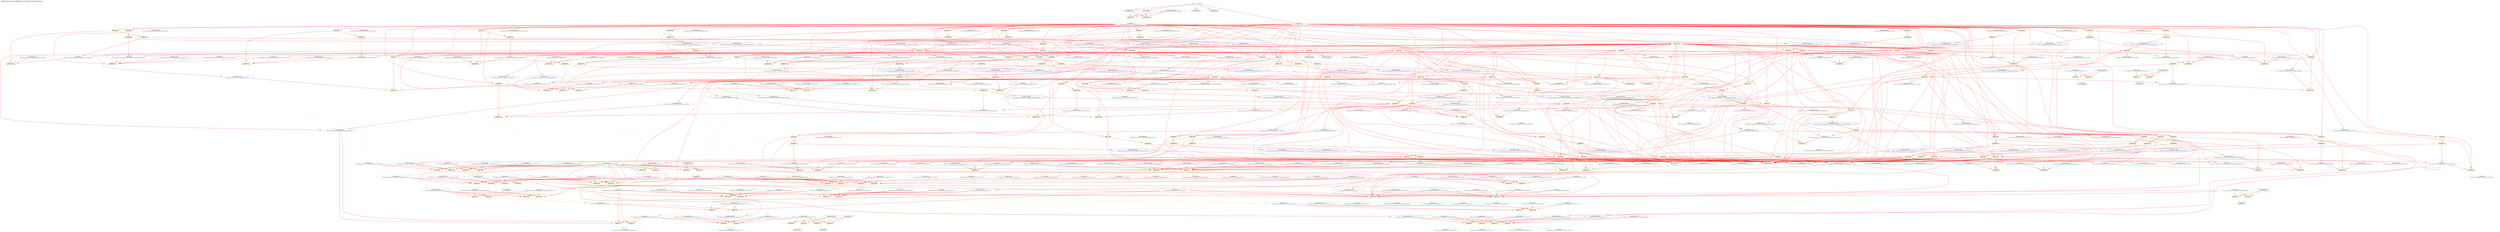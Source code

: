 digraph v3graph {
	graph	[label="MIPS_Harvard_obj_dir/MIPS_Harvard_TB_059_orderg_order.dot",
		 labelloc=t, labeljust=l,
		 //size="7.5,10",
		 rankdir=TB];
	n0x55b80bd8b4c0_0	[fontsize=8 label="0x55b80bd93340 POST\n TOP->data_address r1 f8", color=CadetBlue];
	n0x55b80bd8b4c0_1	[fontsize=8 label="0x55b80bd7b240 POST\n TOP->data_writedata r1 f8", color=CadetBlue];
	n0x55b80bd8b4c0_2	[fontsize=8 label="0x55b80bd7be50 POST\n TOP->data_write r1 f8", color=CadetBlue];
	n0x55b80bd8b4c0_3	[fontsize=8 label="0x55b80bd7b890 POST\n TOP->data_read r1 f8", color=CadetBlue];
	n0x55b80bd8b4c0_4	[fontsize=8 label="0x55b80bd7a7c0 POST\n TOP->instr_address r1 f8", color=CadetBlue];
	n0x55b80bd8b4c0_5	[fontsize=8 label="0x55b80bd85650 POST\n TOP->active r1 f8", color=CadetBlue];
	n0x55b80bd8b4c0_6	[fontsize=8 label="0x55b80bd88900 POST\n TOP->register_v0 r1 f8", color=CadetBlue];
	n0x55b80bd8b4c0_7	[fontsize=8 label="0x55b80bda5020 POST\n TOP->mips_cpu_harvard__DOT__write_data_memory r1 f12", color=CadetBlue];
	n0x55b80bd8b4c0_8	[fontsize=8 label="0x55b80bda4a00 POST\n TOP->mips_cpu_harvard__DOT__memory_write_memory r1 f12", color=CadetBlue];
	n0x55b80bd8b4c0_9	[fontsize=8 label="0x55b80bba6a90 POST\n TOP->mips_cpu_harvard__DOT__program_counter_plus_four_decode r1 f18", color=CadetBlue];
	n0x55b80bd8b4c0_10	[fontsize=8 label="0x55b80be03600 POST\n TOP->mips_cpu_harvard__DOT__alu__DOT__ALU_HI_LO_output r1 f24", color=CadetBlue];
	n0x55b80bd8b4c0_11	[fontsize=8 label="0x55b80bda3960 POST\n TOP->mips_cpu_harvard__DOT__ALU_function_execute r1 f40", color=CadetBlue];
	n0x55b80bd8b4c0_12	[fontsize=8 label="0x55b80be37f80 POST\n TOP->mips_cpu_harvard__DOT__hazard_unit__DOT__lwstall r1 f48", color=CadetBlue];
	n0x55b80bd8b4c0_13	[fontsize=8 label="0x55b80be380e0 POST\n TOP->mips_cpu_harvard__DOT__hazard_unit__DOT__branchstall r1 f48", color=CadetBlue];
	n0x55b80bd8b4c0_14	[fontsize=8 label="0x55b80bba5a90 POST\n TOP->mips_cpu_harvard__DOT__program_counter_source_decode r1 f58", color=CadetBlue];
	n0x55b80bd8b4c0_15	[fontsize=8 label="0x55b80bda3f80 POST\n TOP->mips_cpu_harvard__DOT__source_B_ALU_execute r1 f84", color=CadetBlue];
	n0x55b80bd8b4c0_16	[fontsize=8 label="0x55b80bda3ea0 POST\n TOP->mips_cpu_harvard__DOT__source_A_ALU_execute r1 f88", color=CadetBlue];
	n0x55b80bd8b4c0_17	[fontsize=8 label="0x55b80bda4680 POST\n TOP->mips_cpu_harvard__DOT__sign_imm_execute r1 f88", color=CadetBlue];
	n0x55b80bd8b4c0_18	[fontsize=8 label="0x55b80bda3880 POST\n TOP->mips_cpu_harvard__DOT__ALU_src_B_execute r1 f88", color=CadetBlue];
	n0x55b80bd8b4c0_19	[fontsize=8 label="0x55b80bda3ce0 POST\n TOP->mips_cpu_harvard__DOT__register_file_output_A_execute r1 f92", color=CadetBlue];
	n0x55b80bd8b4c0_20	[fontsize=8 label="0x55b80bda3500 POST\n TOP->mips_cpu_harvard__DOT__register_destination_execute r1 f112", color=CadetBlue];
	n0x55b80bd8b4c0_21	[fontsize=8 label="0x55b80bda45a0 POST\n TOP->mips_cpu_harvard__DOT__Rd_execute r1 f112", color=CadetBlue];
	n0x55b80bd8b4c0_22	[fontsize=8 label="0x55b80bda3dc0 POST\n TOP->mips_cpu_harvard__DOT__register_file_output_B_execute r1 f188", color=CadetBlue];
	n0x55b80bd8b4c0_23	[fontsize=8 label="0x55b80bda5e20 POST\n TOP->mips_cpu_harvard__DOT__forward_A_execute r1 f192", color=CadetBlue];
	n0x55b80bd8b4c0_24	[fontsize=8 label="0x55b80bda43e0 POST\n TOP->mips_cpu_harvard__DOT__Rs_execute r1 f196", color=CadetBlue];
	n0x55b80bd8b4c0_25	[fontsize=8 label="0x55b80bba63d0 POST\n TOP->mips_cpu_harvard__DOT__equal_decode r1 f262", color=CadetBlue];
	n0x55b80bd8b4c0_26	[fontsize=8 label="0x55b80bda5020 PRE\n TOP->mips_cpu_harvard__DOT__write_data_memory r1 f273", color=lightblue];
	n0x55b80bd8b4c0_27	[fontsize=8 label="0x55b80bdbc210 POST\n TOP->mips_cpu_harvard__DOT__control_unit__DOT__op r1 f280", color=CadetBlue];
	n0x55b80bd8b4c0_28	[fontsize=8 label="0x55b80bdbc3d0 POST\n TOP->mips_cpu_harvard__DOT__control_unit__DOT__funct r1 f280", color=CadetBlue];
	n0x55b80bd8b4c0_29	[fontsize=8 label="0x55b80bba6190 POST\n TOP->mips_cpu_harvard__DOT__branch_decode r1 f280", color=CadetBlue];
	n0x55b80bd8b4c0_30	[fontsize=8 label="0x55b80bda4680 PRE\n TOP->mips_cpu_harvard__DOT__sign_imm_execute r1 f353", color=lightblue];
	n0x55b80bd8b4c0_31	[fontsize=8 label="0x55b80bda5f00 POST\n TOP->mips_cpu_harvard__DOT__forward_B_execute r1 f384", color=CadetBlue];
	n0x55b80bd8b4c0_32	[fontsize=8 label="0x55b80bda3960 PRE\n TOP->mips_cpu_harvard__DOT__ALU_function_execute r1 f501", color=lightblue];
	n0x55b80bd8b4c0_33	[fontsize=8 label="0x55b80bda4a00 PRE\n TOP->mips_cpu_harvard__DOT__memory_write_memory r1 f522", color=lightblue];
	n0x55b80bd8b4c0_34	[fontsize=8 label="0x55b80bda3260 POST\n TOP->mips_cpu_harvard__DOT__register_file_output_A_resolved_decode r1 f540", color=CadetBlue];
	n0x55b80bd8b4c0_35	[fontsize=8 label="0x55b80bda3340 POST\n TOP->mips_cpu_harvard__DOT__register_file_output_B_resolved_decode r1 f540", color=CadetBlue];
	n0x55b80bd8b4c0_36	[fontsize=8 label="0x55b80bda44c0 POST\n TOP->mips_cpu_harvard__DOT__Rt_execute r1 f544", color=CadetBlue];
	n0x55b80bd8b4c0_37	[fontsize=8 label="0x55b80bda58e0 POST\n TOP->mips_cpu_harvard__DOT__read_data_writeback r1 f560", color=CadetBlue];
	n0x55b80bd8b4c0_38	[fontsize=8 label="0x55b80bda5800 POST\n TOP->mips_cpu_harvard__DOT__ALU_output_writeback r1 f560", color=CadetBlue];
	n0x55b80bd8b4c0_39	[fontsize=8 label="0x55b80bda52c0 POST\n TOP->mips_cpu_harvard__DOT__memory_to_register_writeback r1 f560", color=CadetBlue];
	n0x55b80bd8b4c0_40	[fontsize=8 label="0x55b80bda3880 PRE\n TOP->mips_cpu_harvard__DOT__ALU_src_B_execute r1 f597", color=lightblue];
	n0x55b80bd8b4c0_41	[fontsize=8 label="0x55b80bda3500 PRE\n TOP->mips_cpu_harvard__DOT__register_destination_execute r1 f645", color=lightblue];
	n0x55b80bd8b4c0_42	[fontsize=8 label="0x55b80bdab360 POST\n TOP->mips_cpu_harvard__DOT__register_file__DOT__LO_reg r1 f1098", color=CadetBlue];
	n0x55b80bd8b4c0_43	[fontsize=8 label="0x55b80bdab280 POST\n TOP->mips_cpu_harvard__DOT__register_file__DOT__HI_reg r1 f1098", color=CadetBlue];
	n0x55b80bd8b4c0_44	[fontsize=8 label="0x55b80bda58e0 PRE\n TOP->mips_cpu_harvard__DOT__read_data_writeback r1 f1131", color=lightblue];
	n0x55b80bd8b4c0_45	[fontsize=8 label="0x55b80bda3ce0 PRE\n TOP->mips_cpu_harvard__DOT__register_file_output_A_execute r1 f1419", color=lightblue];
	n0x55b80bd8b4c0_46	[fontsize=8 label="0x55b80bda3dc0 PRE\n TOP->mips_cpu_harvard__DOT__register_file_output_B_execute r1 f1611", color=lightblue];
	n0x55b80bd8b4c0_47	[fontsize=8 label="0x55b80bba6a90 PRE\n TOP->mips_cpu_harvard__DOT__program_counter_plus_four_decode r1 f1667", color=lightblue];
	n0x55b80bd8b4c0_48	[fontsize=8 label="0x55b80bda52c0 PRE\n TOP->mips_cpu_harvard__DOT__memory_to_register_writeback r1 f1953", color=lightblue];
	n0x55b80bd8b4c0_49	[fontsize=8 label="0x55b80bba52f0\n TOP->mips_cpu_harvard__DOT__HI_LO_output r1 f2188", color=skyblue];
	n0x55b80bd8b4c0_50	[fontsize=8 label="0x55b80bdab1a0 POST\n TOP->mips_cpu_harvard__DOT__register_file__DOT__registers r1 f2202", color=CadetBlue];
	n0x55b80bd8b4c0_51	[fontsize=8 label="0x55b80bdab360 PRE\n TOP->mips_cpu_harvard__DOT__register_file__DOT__LO_reg r1 f3132", color=lightblue];
	n0x55b80bd8b4c0_52	[fontsize=8 label="0x55b80bdab280 PRE\n TOP->mips_cpu_harvard__DOT__register_file__DOT__HI_reg r1 f3420", color=lightblue];
	n0x55b80bd8b4c0_53	[fontsize=8 label="0x55b80bda5800 PRE\n TOP->mips_cpu_harvard__DOT__ALU_output_writeback r1 f5300", color=lightblue];
	n0x55b80bd8b4c0_54	[fontsize=8 label="0x55b80bda45a0 PRE\n TOP->mips_cpu_harvard__DOT__Rd_execute r1 f11804", color=lightblue];
	n0x55b80bd8b4c0_55	[fontsize=8 label="0x55b80bda43e0 PRE\n TOP->mips_cpu_harvard__DOT__Rs_execute r1 f11972", color=lightblue];
	n0x55b80bd8b4c0_56	[fontsize=8 label="0x55b80bda44c0 PRE\n TOP->mips_cpu_harvard__DOT__Rt_execute r1 f12668", color=lightblue];
	n0x55b80bd8b4c0_57	[fontsize=8 label="0x55b80c0098a0 PORD\n TOP->__Vdlyvval__mips_cpu_harvard__DOT__register_file__DOT__registers__v0 r1 f21599", color=NavyBlue];
	n0x55b80bd8b4c0_58	[fontsize=8 label="0x55b80b9530e0 PORD\n TOP->__Vdlyvdim0__mips_cpu_harvard__DOT__register_file__DOT__registers__v0 r1 f21599", color=NavyBlue];
	n0x55b80bd8b4c0_59	[fontsize=8 label="0x55b80bba51d0 POST\n TOP->mips_cpu_harvard__DOT__internal_clk r1 f486922", color=CadetBlue];
	n60	[fontsize=8 label="*INPUTS* r1 f1.1566e+06", color=green];
	n0x55b80bd8b4c0_61	[fontsize=8 label="0x55b80bd7a950\n TOP->instr_readdata r2 f1", color=skyblue];
	n0x55b80bd8b4c0_62	[fontsize=8 label="0x55b80bd7bc50\n TOP->data_readdata r2 f1", color=skyblue];
	n0x55b80bd8b4c0_63	[fontsize=8 label="0x55b80bd85180\n TOP->reset r2 f182753", color=skyblue];
	n0x55b80bd8b4c0_64	[fontsize=8 label="0x55b80bd84670\n TOP->clk r2 f486923", color=skyblue];
	n0x55b80bd8b4c0_65	[fontsize=8 label="0x55b80bd7aae0\n TOP->clk_enable r2 f486923", color=skyblue];
	n0x55b80bd8b4c0_66	[fontsize=8 label="0x55b80bda75c0\n ASSIGNW r3 f243461", color=yellow];
	n0x55b80bd8b4c0_67	[fontsize=8 label="0x55b80c007dc0\n ASSIGNW r3 f243461", color=yellow];
	n0x55b80bd8b4c0_68	[fontsize=8 label="0x55b80bba51d0\n TOP->mips_cpu_harvard__DOT__internal_clk r4 f243458", color=skyblue];
	n0x55b80bd8b4c0_69	[fontsize=8 label="0x55b80bffaef0\n ACTIVE r5 f103", color=yellow];
	n0x55b80bd8b4c0_70	[fontsize=8 label="0x55b80c01ec20\n ACTIVE r5 f103", color=yellow];
	n0x55b80bd8b4c0_71	[fontsize=8 label="0x55b80c005440\n ACTIVE r5 f287", color=yellow];
	n0x55b80bd8b4c0_72	[fontsize=8 label="0x55b80c01ff00\n ACTIVE r5 f390", color=yellow];
	n0x55b80bd8b4c0_73	[fontsize=8 label="0x55b80bfe5410\n ACTIVE r5 f435", color=yellow];
	n0x55b80bd8b4c0_74	[fontsize=8 label="0x55b80bff9780\n ACTIVE r5 f435", color=yellow];
	n0x55b80bd8b4c0_75	[fontsize=8 label="0x55b80c008430\n ACTIVE r5 f435", color=yellow];
	n0x55b80bd8b4c0_76	[fontsize=8 label="0x55b80c021320\n ACTIVE r5 f443", color=yellow];
	n0x55b80bd8b4c0_77	[fontsize=8 label="0x55b80c0170d0\n ACTIVE r5 f512", color=yellow];
	n0x55b80bd8b4c0_78	[fontsize=8 label="0x55b80bfe75a0\n ACTIVE r5 f512", color=yellow];
	n0x55b80bd8b4c0_79	[fontsize=8 label="0x55b80c017e20\n ACTIVE r5 f535", color=yellow];
	n0x55b80bd8b4c0_80	[fontsize=8 label="0x55b80bff28c0\n ACTIVE r5 f536", color=yellow];
	n0x55b80bd8b4c0_81	[fontsize=8 label="0x55b80bfea430\n ACTIVE r5 f543", color=yellow];
	n0x55b80bd8b4c0_82	[fontsize=8 label="0x55b80c004100\n ACTIVE r5 f579", color=yellow];
	n0x55b80bd8b4c0_83	[fontsize=8 label="0x55b80c003ef0\n ACTIVE r5 f579", color=yellow];
	n0x55b80bd8b4c0_84	[fontsize=8 label="0x55b80c01ab60\n ACTIVE r5 f678", color=yellow];
	n0x55b80bd8b4c0_85	[fontsize=8 label="0x55b80bfec350\n ACTIVE r5 f687", color=yellow];
	n0x55b80bd8b4c0_86	[fontsize=8 label="0x55b80c000fb0\n ACTIVE r5 f709", color=yellow];
	n0x55b80bd8b4c0_87	[fontsize=8 label="0x55b80c00c600\n ACTIVE r5 f759", color=yellow];
	n0x55b80bd8b4c0_88	[fontsize=8 label="0x55b80c01ae00\n ACTIVE r5 f824", color=yellow];
	n0x55b80bd8b4c0_89	[fontsize=8 label="0x55b80c003520\n ACTIVE r5 f1502", color=yellow];
	n0x55b80bd8b4c0_90	[fontsize=8 label="0x55b80c020ed0\n ACTIVE r5 f1513", color=yellow];
	n0x55b80bd8b4c0_91	[fontsize=8 label="0x55b80bfec1f0\n ACTIVE r5 f1687", color=yellow];
	n0x55b80bd8b4c0_92	[fontsize=8 label="0x55b80c006ae0\n ACTIVE r5 f1693", color=yellow];
	n0x55b80bd8b4c0_93	[fontsize=8 label="0x55b80c018ac0\n ACTIVE r5 f1801", color=yellow];
	n0x55b80bd8b4c0_94	[fontsize=8 label="0x55b80c001c30\n ACTIVE r5 f2515", color=yellow];
	n0x55b80bd8b4c0_95	[fontsize=8 label="0x55b80bff5200\n ACTIVE r5 f4171", color=yellow];
	n0x55b80bd8b4c0_96	[fontsize=8 label="0x55b80c008900\n ACTIVE r5 f4231", color=yellow];
	n0x55b80bd8b4c0_97	[fontsize=8 label="0x55b80c00c9f0\n ACTIVE r5 f4519", color=yellow];
	n0x55b80bd8b4c0_98	[fontsize=8 label="0x55b80c009de0\n ACTIVE r5 f5299", color=yellow];
	n0x55b80bd8b4c0_99	[fontsize=8 label="0x55b80bfe49d0\n ACTIVE r5 f5624", color=yellow];
	n0x55b80bd8b4c0_100	[fontsize=8 label="0x55b80c019e90\n ACTIVE r5 f5862", color=yellow];
	n0x55b80bd8b4c0_101	[fontsize=8 label="0x55b80bff7c90\n ACTIVE r5 f7050", color=yellow];
	n0x55b80bd8b4c0_102	[fontsize=8 label="0x55b80bff8960\n ACTIVE r5 f7375", color=yellow];
	n0x55b80bd8b4c0_103	[fontsize=8 label="0x55b80bff9e20\n ACTIVE r5 f11437", color=yellow];
	n0x55b80bd8b4c0_104	[fontsize=8 label="0x55b80bfe60d0\n ACTIVE r5 f11918", color=yellow];
	n0x55b80bd8b4c0_105	[fontsize=8 label="0x55b80bfe9440\n ACTIVE r5 f12170", color=yellow];
	n0x55b80bd8b4c0_106	[fontsize=8 label="0x55b80bfdf7e0\n ACTIVE r5 f13214", color=yellow];
	n0x55b80bd8b4c0_107	[fontsize=8 label="0x55b80b94cd60\n ACTIVE r5 f25946", color=yellow];
	n0x55b80bd8b4c0_108	[fontsize=8 label="0x55b80bff1f90\n ACTIVE r5 f26008", color=yellow];
	n0x55b80bd8b4c0_109	[fontsize=8 label="0x55b80bec7350\n ACTIVE r5 f77837", color=yellow];
	n0x55b80bd8b4c0_110	[fontsize=8 label="0x55b80c005000\n ASSIGNPRE r6 f273", color=yellow];
	n0x55b80bd8b4c0_111	[fontsize=8 label="0x55b80bfe6a10\n ASSIGNPRE r6 f353", color=yellow];
	n0x55b80bd8b4c0_112	[fontsize=8 label="0x55b80c0091b0\n ASSIGNPRE r6 f501", color=yellow];
	n0x55b80bd8b4c0_113	[fontsize=8 label="0x55b80bff2480\n ASSIGNPRE r6 f522", color=yellow];
	n0x55b80bd8b4c0_114	[fontsize=8 label="0x55b80c01e330\n ASSIGNPRE r6 f597", color=yellow];
	n0x55b80bd8b4c0_115	[fontsize=8 label="0x55b80c07c8e0\n ASSIGNPRE r6 f645", color=yellow];
	n0x55b80bd8b4c0_116	[fontsize=8 label="0x55b80c020790\n ASSIGNPRE r6 f1131", color=yellow];
	n0x55b80bd8b4c0_117	[fontsize=8 label="0x55b80bff1ca0\n ASSIGNPRE r6 f1419", color=yellow];
	n0x55b80bd8b4c0_118	[fontsize=8 label="0x55b80bffb9e0\n ASSIGNPRE r6 f1611", color=yellow];
	n0x55b80bd8b4c0_119	[fontsize=8 label="0x55b80bffcb40\n ASSIGNPRE r6 f1667", color=yellow];
	n0x55b80bd8b4c0_120	[fontsize=8 label="0x55b80c0017e0\n ASSIGNPRE r6 f1953", color=yellow];
	n0x55b80bd8b4c0_121	[fontsize=8 label="0x55b80c00c0b0\n ASSIGNPRE r6 f3132", color=yellow];
	n0x55b80bd8b4c0_122	[fontsize=8 label="0x55b80bff57c0\n ASSIGNPRE r6 f3420", color=yellow];
	n0x55b80bd8b4c0_123	[fontsize=8 label="0x55b80c019a50\n ASSIGNPRE r6 f5300", color=yellow];
	n0x55b80bd8b4c0_124	[fontsize=8 label="0x55b80bff8fc0\n ASSIGNPRE r6 f11804", color=yellow];
	n0x55b80bd8b4c0_125	[fontsize=8 label="0x55b80bff9c20\n ASSIGNPRE r6 f11972", color=yellow];
	n0x55b80bd8b4c0_126	[fontsize=8 label="0x55b80bff5a00\n ASSIGNPRE r6 f12668", color=yellow];
	n0x55b80bd8b4c0_127	[fontsize=8 label="0x55b80bfea6f0\n ASSIGNPRE r6 f23805", color=yellow];
	n0x55b80bd8b4c0_128	[fontsize=8 label="0x55b80bffb3a0 PORD\n TOP->__Vdly__mips_cpu_harvard__DOT__write_data_memory r7 f257", color=NavyBlue];
	n0x55b80bd8b4c0_129	[fontsize=8 label="0x55b80c00b500 PORD\n TOP->__Vdly__mips_cpu_harvard__DOT__sign_imm_execute r7 f261", color=NavyBlue];
	n0x55b80bd8b4c0_130	[fontsize=8 label="0x55b80c003020 PORD\n TOP->__Vdly__mips_cpu_harvard__DOT__ALU_function_execute r7 f457", color=NavyBlue];
	n0x55b80bd8b4c0_131	[fontsize=8 label="0x55b80c00f9a0 PORD\n TOP->__Vdly__mips_cpu_harvard__DOT__ALU_src_B_execute r7 f505", color=NavyBlue];
	n0x55b80bd8b4c0_132	[fontsize=8 label="0x55b80bfe8e40 PORD\n TOP->__Vdly__mips_cpu_harvard__DOT__memory_write_memory r7 f506", color=NavyBlue];
	n0x55b80bd8b4c0_133	[fontsize=8 label="0x55b80c092490 PORD\n TOP->__Vdly__mips_cpu_harvard__DOT__register_destination_execute r7 f529", color=NavyBlue];
	n0x55b80bd8b4c0_134	[fontsize=8 label="0x55b80c0203b0 PORD\n TOP->__Vdly__mips_cpu_harvard__DOT__read_data_writeback r7 f567", color=NavyBlue];
	n0x55b80bd8b4c0_135	[fontsize=8 label="0x55b80bfe9990 PORD\n TOP->__Vdly__mips_cpu_harvard__DOT__register_file_output_A_execute r7 f1323", color=NavyBlue];
	n0x55b80bd8b4c0_136	[fontsize=8 label="0x55b80c0013e0 PORD\n TOP->__Vdly__mips_cpu_harvard__DOT__memory_to_register_writeback r7 f1389", color=NavyBlue];
	n0x55b80bd8b4c0_137	[fontsize=8 label="0x55b80bffb5e0 PORD\n TOP->__Vdly__mips_cpu_harvard__DOT__register_file_output_B_execute r7 f1419", color=NavyBlue];
	n0x55b80bd8b4c0_138	[fontsize=8 label="0x55b80bfec110 PORD\n TOP->__Vdly__mips_cpu_harvard__DOT__program_counter_plus_four_decode r7 f1645", color=NavyBlue];
	n0x55b80bd8b4c0_139	[fontsize=8 label="0x55b80c00bfd0 PORD\n TOP->__Vdly__mips_cpu_harvard__DOT__register_file__DOT__LO_reg r7 f2030", color=NavyBlue];
	n0x55b80bd8b4c0_140	[fontsize=8 label="0x55b80bff56e0 PORD\n TOP->__Vdly__mips_cpu_harvard__DOT__register_file__DOT__HI_reg r7 f2318", color=NavyBlue];
	n0x55b80bd8b4c0_141	[fontsize=8 label="0x55b80c0196b0 PORD\n TOP->__Vdly__mips_cpu_harvard__DOT__ALU_output_writeback r7 f4736", color=NavyBlue];
	n0x55b80bd8b4c0_142	[fontsize=8 label="0x55b80bfe5ff0 PORD\n TOP->__Vdly__mips_cpu_harvard__DOT__Rd_execute r7 f11688", color=NavyBlue];
	n0x55b80bd8b4c0_143	[fontsize=8 label="0x55b80bfe9360 PORD\n TOP->__Vdly__mips_cpu_harvard__DOT__Rs_execute r7 f11772", color=NavyBlue];
	n0x55b80bd8b4c0_144	[fontsize=8 label="0x55b80bfdf700 PORD\n TOP->__Vdly__mips_cpu_harvard__DOT__Rt_execute r7 f12120", color=NavyBlue];
	n0x55b80bd8b4c0_145	[fontsize=8 label="0x55b80bff6d40 PORD\n TOP->__Vdlyvset__mips_cpu_harvard__DOT__register_file__DOT__registers__v0 r7 f21600", color=NavyBlue];
	n0x55b80bd8b4c0_146	[fontsize=8 label="0x55b80bf5ef70\n ALWAYS r8 f256", color=yellow];
	n0x55b80bd8b4c0_147	[fontsize=8 label="0x55b80bf5e090\n ALWAYS r8 f260", color=yellow];
	n0x55b80bd8b4c0_148	[fontsize=8 label="0x55b80bf5edd0\n ALWAYS r8 f456", color=yellow];
	n0x55b80bd8b4c0_149	[fontsize=8 label="0x55b80bf5e210\n ALWAYS r8 f504", color=yellow];
	n0x55b80bd8b4c0_150	[fontsize=8 label="0x55b80bf6b880\n ALWAYS r8 f505", color=yellow];
	n0x55b80bd8b4c0_151	[fontsize=8 label="0x55b80bf5ea90\n ALWAYS r8 f528", color=yellow];
	n0x55b80bd8b4c0_152	[fontsize=8 label="0x55b80bf72ab0\n ALWAYS r8 f566", color=yellow];
	n0x55b80bd8b4c0_153	[fontsize=8 label="0x55b80bf5dd90\n ALWAYS r8 f1322", color=yellow];
	n0x55b80bd8b4c0_154	[fontsize=8 label="0x55b80bf73700\n ALWAYS r8 f1388", color=yellow];
	n0x55b80bd8b4c0_155	[fontsize=8 label="0x55b80bf5dc10\n ALWAYS r8 f1418", color=yellow];
	n0x55b80bd8b4c0_156	[fontsize=8 label="0x55b80bf574e0\n ALWAYS r8 f1644", color=yellow];
	n0x55b80bd8b4c0_157	[fontsize=8 label="0x55b80bf52ce0\n ALWAYS r8 f2029", color=yellow];
	n0x55b80bd8b4c0_158	[fontsize=8 label="0x55b80bf52e60\n ALWAYS r8 f2317", color=yellow];
	n0x55b80bd8b4c0_159	[fontsize=8 label="0x55b80bf72f30\n ALWAYS r8 f4735", color=yellow];
	n0x55b80bd8b4c0_160	[fontsize=8 label="0x55b80bf5f1d0\n ALWAYS r8 f11687", color=yellow];
	n0x55b80bd8b4c0_161	[fontsize=8 label="0x55b80bf5f370\n ALWAYS r8 f11771", color=yellow];
	n0x55b80bd8b4c0_162	[fontsize=8 label="0x55b80bf5f030\n ALWAYS r8 f12119", color=yellow];
	n0x55b80bd8b4c0_163	[fontsize=8 label="0x55b80bf53340\n ALWAYS r8 f21599", color=yellow];
	n0x55b80bd8b4c0_164	[fontsize=8 label="0x55b80bba64f0 PRE\n TOP->mips_cpu_harvard__DOT__ALU_function_decode r9 f1", color=lightblue];
	n0x55b80bd8b4c0_165	[fontsize=8 label="0x55b80bba6070 PRE\n TOP->mips_cpu_harvard__DOT__register_destination_decode r9 f1", color=lightblue];
	n0x55b80bd8b4c0_166	[fontsize=8 label="0x55b80bba5f50 PRE\n TOP->mips_cpu_harvard__DOT__ALU_src_B_decode r9 f1", color=lightblue];
	n0x55b80bd8b4c0_167	[fontsize=8 label="0x55b80bda3420 PRE\n TOP->mips_cpu_harvard__DOT__sign_imm_decode r9 f1", color=lightblue];
	n0x55b80bd8b4c0_168	[fontsize=8 label="0x55b80bda30a0 PRE\n TOP->mips_cpu_harvard__DOT__register_file_output_A_decode r9 f1", color=lightblue];
	n0x55b80bd8b4c0_169	[fontsize=8 label="0x55b80bda3180 PRE\n TOP->mips_cpu_harvard__DOT__register_file_output_B_decode r9 f1", color=lightblue];
	n0x55b80bd8b4c0_170	[fontsize=8 label="0x55b80bda4060 PRE\n TOP->mips_cpu_harvard__DOT__write_data_execute r9 f1", color=lightblue];
	n0x55b80bd8b4c0_171	[fontsize=8 label="0x55b80bd7bc50 PRE\n TOP->data_readdata r9 f1", color=lightblue];
	n0x55b80bd8b4c0_172	[fontsize=8 label="0x55b80bd7bc50 POST\n TOP->data_readdata r9 f1", color=CadetBlue];
	n0x55b80bd8b4c0_173	[fontsize=8 label="0x55b80bda36c0 POST\n TOP->mips_cpu_harvard__DOT__memory_write_execute r9 f5", color=CadetBlue];
	n0x55b80bd8b4c0_174	[fontsize=8 label="0x55b80bda51e0 POST\n TOP->mips_cpu_harvard__DOT__hi_lo_register_write_writeback r9 f6", color=CadetBlue];
	n0x55b80bd8b4c0_175	[fontsize=8 label="0x55b80bfe8e40\n TOP->__Vdly__mips_cpu_harvard__DOT__memory_write_memory r9 f14", color=skyblue];
	n0x55b80bd8b4c0_176	[fontsize=8 label="0x55b80bffb3a0\n TOP->__Vdly__mips_cpu_harvard__DOT__write_data_memory r9 f14", color=skyblue];
	n0x55b80bd8b4c0_177	[fontsize=8 label="0x55b80bfec110\n TOP->__Vdly__mips_cpu_harvard__DOT__program_counter_plus_four_decode r9 f20", color=skyblue];
	n0x55b80bd8b4c0_178	[fontsize=8 label="0x55b80bba5530 POST\n TOP->mips_cpu_harvard__DOT__program_counter_fetch r9 f35", color=CadetBlue];
	n0x55b80bd8b4c0_179	[fontsize=8 label="0x55b80bda3420 POST\n TOP->mips_cpu_harvard__DOT__sign_imm_decode r9 f37", color=CadetBlue];
	n0x55b80bd8b4c0_180	[fontsize=8 label="0x55b80c003020\n TOP->__Vdly__mips_cpu_harvard__DOT__ALU_function_execute r9 f42", color=skyblue];
	n0x55b80bd8b4c0_181	[fontsize=8 label="0x55b80bda4920 POST\n TOP->mips_cpu_harvard__DOT__memory_to_register_memory r9 f61", color=CadetBlue];
	n0x55b80bd8b4c0_182	[fontsize=8 label="0x55b80c00f9a0\n TOP->__Vdly__mips_cpu_harvard__DOT__ALU_src_B_execute r9 f90", color=skyblue];
	n0x55b80bd8b4c0_183	[fontsize=8 label="0x55b80c00b500\n TOP->__Vdly__mips_cpu_harvard__DOT__sign_imm_execute r9 f90", color=skyblue];
	n0x55b80bd8b4c0_184	[fontsize=8 label="0x55b80bda5720 POST\n TOP->mips_cpu_harvard__DOT__ALU_LO_output_writeback r9 f93", color=CadetBlue];
	n0x55b80bd8b4c0_185	[fontsize=8 label="0x55b80bfe9990\n TOP->__Vdly__mips_cpu_harvard__DOT__register_file_output_A_execute r9 f94", color=skyblue];
	n0x55b80bd8b4c0_186	[fontsize=8 label="0x55b80bfe5ff0\n TOP->__Vdly__mips_cpu_harvard__DOT__Rd_execute r9 f114", color=skyblue];
	n0x55b80bd8b4c0_187	[fontsize=8 label="0x55b80c092490\n TOP->__Vdly__mips_cpu_harvard__DOT__register_destination_execute r9 f114", color=skyblue];
	n0x55b80bd8b4c0_188	[fontsize=8 label="0x55b80bda4060 POST\n TOP->mips_cpu_harvard__DOT__write_data_execute r9 f185", color=CadetBlue];
	n0x55b80bd8b4c0_189	[fontsize=8 label="0x55b80bda5640 POST\n TOP->mips_cpu_harvard__DOT__ALU_HI_output_writeback r9 f189", color=CadetBlue];
	n0x55b80bd8b4c0_190	[fontsize=8 label="0x55b80bffb5e0\n TOP->__Vdly__mips_cpu_harvard__DOT__register_file_output_B_execute r9 f190", color=skyblue];
	n0x55b80bd8b4c0_191	[fontsize=8 label="0x55b80bfe9360\n TOP->__Vdly__mips_cpu_harvard__DOT__Rs_execute r9 f198", color=skyblue];
	n0x55b80bd8b4c0_192	[fontsize=8 label="0x55b80bba5f50 POST\n TOP->mips_cpu_harvard__DOT__ALU_src_B_decode r9 f281", color=CadetBlue];
	n0x55b80bd8b4c0_193	[fontsize=8 label="0x55b80bba6070 POST\n TOP->mips_cpu_harvard__DOT__register_destination_decode r9 f281", color=CadetBlue];
	n0x55b80bd8b4c0_194	[fontsize=8 label="0x55b80bba64f0 POST\n TOP->mips_cpu_harvard__DOT__ALU_function_decode r9 f281", color=CadetBlue];
	n0x55b80bd8b4c0_195	[fontsize=8 label="0x55b80bda5720 PRE\n TOP->mips_cpu_harvard__DOT__ALU_LO_output_writeback r9 f297", color=lightblue];
	n0x55b80bd8b4c0_196	[fontsize=8 label="0x55b80bda36c0 PRE\n TOP->mips_cpu_harvard__DOT__memory_write_execute r9 f430", color=lightblue];
	n0x55b80bd8b4c0_197	[fontsize=8 label="0x55b80bda5640 PRE\n TOP->mips_cpu_harvard__DOT__ALU_HI_output_writeback r9 f489", color=lightblue];
	n0x55b80bd8b4c0_198	[fontsize=8 label="0x55b80bda51e0 PRE\n TOP->mips_cpu_harvard__DOT__hi_lo_register_write_writeback r9 f531", color=lightblue];
	n0x55b80bd8b4c0_199	[fontsize=8 label="0x55b80bfdf700\n TOP->__Vdly__mips_cpu_harvard__DOT__Rt_execute r9 f546", color=skyblue];
	n0x55b80bd8b4c0_200	[fontsize=8 label="0x55b80c0013e0\n TOP->__Vdly__mips_cpu_harvard__DOT__memory_to_register_writeback r9 f562", color=skyblue];
	n0x55b80bd8b4c0_201	[fontsize=8 label="0x55b80c0196b0\n TOP->__Vdly__mips_cpu_harvard__DOT__ALU_output_writeback r9 f562", color=skyblue];
	n0x55b80bd8b4c0_202	[fontsize=8 label="0x55b80c0203b0\n TOP->__Vdly__mips_cpu_harvard__DOT__read_data_writeback r9 f562", color=skyblue];
	n0x55b80bd8b4c0_203	[fontsize=8 label="0x55b80bda5100 POST\n TOP->mips_cpu_harvard__DOT__register_write_writeback r9 f581", color=CadetBlue];
	n0x55b80bd8b4c0_204	[fontsize=8 label="0x55b80bda5480 POST\n TOP->mips_cpu_harvard__DOT__write_register_writeback r9 f581", color=CadetBlue];
	n0x55b80bd8b4c0_205	[fontsize=8 label="0x55b80bda4920 PRE\n TOP->mips_cpu_harvard__DOT__memory_to_register_memory r9 f763", color=lightblue];
	n0x55b80bd8b4c0_206	[fontsize=8 label="0x55b80bda30a0 POST\n TOP->mips_cpu_harvard__DOT__register_file_output_A_decode r9 f1095", color=CadetBlue];
	n0x55b80bd8b4c0_207	[fontsize=8 label="0x55b80bda3180 POST\n TOP->mips_cpu_harvard__DOT__register_file_output_B_decode r9 f1095", color=CadetBlue];
	n0x55b80bd8b4c0_208	[fontsize=8 label="0x55b80bff56e0\n TOP->__Vdly__mips_cpu_harvard__DOT__register_file__DOT__HI_reg r9 f1100", color=skyblue];
	n0x55b80bd8b4c0_209	[fontsize=8 label="0x55b80c00bfd0\n TOP->__Vdly__mips_cpu_harvard__DOT__register_file__DOT__LO_reg r9 f1100", color=skyblue];
	n0x55b80bd8b4c0_210	[fontsize=8 label="0x55b80bda4ca0 POST\n TOP->mips_cpu_harvard__DOT__ALU_output_memory r9 f1365", color=CadetBlue];
	n0x55b80bd8b4c0_211	[fontsize=8 label="0x55b80bba5530 PRE\n TOP->mips_cpu_harvard__DOT__program_counter_fetch r9 f1467", color=lightblue];
	n0x55b80bd8b4c0_212	[fontsize=8 label="0x55b80c0098a0\n TOP->__Vdlyvval__mips_cpu_harvard__DOT__register_file__DOT__registers__v0 r9 f2203", color=skyblue];
	n0x55b80bd8b4c0_213	[fontsize=8 label="0x55b80b9530e0\n TOP->__Vdlyvdim0__mips_cpu_harvard__DOT__register_file__DOT__registers__v0 r9 f2203", color=skyblue];
	n0x55b80bd8b4c0_214	[fontsize=8 label="0x55b80bff6d40\n TOP->__Vdlyvset__mips_cpu_harvard__DOT__register_file__DOT__registers__v0 r9 f2204", color=skyblue];
	n0x55b80bd8b4c0_215	[fontsize=8 label="0x55b80bda4ca0 PRE\n TOP->mips_cpu_harvard__DOT__ALU_output_memory r9 f2806", color=lightblue];
	n0x55b80bd8b4c0_216	[fontsize=8 label="0x55b80bba6930 POST\n TOP->mips_cpu_harvard__DOT__instruction_decode r9 f3771", color=CadetBlue];
	n0x55b80bd8b4c0_217	[fontsize=8 label="0x55b80bda5480 PRE\n TOP->mips_cpu_harvard__DOT__write_register_writeback r9 f6469", color=lightblue];
	n0x55b80bd8b4c0_218	[fontsize=8 label="0x55b80bda5100 PRE\n TOP->mips_cpu_harvard__DOT__register_write_writeback r9 f6794", color=lightblue];
	n0x55b80bd8b4c0_219	[fontsize=8 label="0x55b80bba6930 PRE\n TOP->mips_cpu_harvard__DOT__instruction_decode r9 f7670", color=lightblue];
	n0x55b80bd8b4c0_220	[fontsize=8 label="0x55b80c005380\n ASSIGNPOST r10 f12", color=yellow];
	n0x55b80bd8b4c0_221	[fontsize=8 label="0x55b80bff2800\n ASSIGNPOST r10 f12", color=yellow];
	n0x55b80bd8b4c0_222	[fontsize=8 label="0x55b80bffc0f0\n ASSIGNPOST r10 f18", color=yellow];
	n0x55b80bd8b4c0_223	[fontsize=8 label="0x55b80bff9210\n ASSIGNPOST r10 f40", color=yellow];
	n0x55b80bd8b4c0_224	[fontsize=8 label="0x55b80c019250\n ASSIGNPOST r10 f88", color=yellow];
	n0x55b80bd8b4c0_225	[fontsize=8 label="0x55b80c00f560\n ASSIGNPOST r10 f88", color=yellow];
	n0x55b80bd8b4c0_226	[fontsize=8 label="0x55b80c020e10\n ASSIGNPOST r10 f92", color=yellow];
	n0x55b80bd8b4c0_227	[fontsize=8 label="0x55b80bfebdb0\n ASSIGNPOST r10 f112", color=yellow];
	n0x55b80bd8b4c0_228	[fontsize=8 label="0x55b80bff6590\n ASSIGNPOST r10 f112", color=yellow];
	n0x55b80bd8b4c0_229	[fontsize=8 label="0x55b80c018a00\n ASSIGNPOST r10 f188", color=yellow];
	n0x55b80bd8b4c0_230	[fontsize=8 label="0x55b80bff9440\n ASSIGNPOST r10 f196", color=yellow];
	n0x55b80bd8b4c0_231	[fontsize=8 label="0x55b80c01fac0\n ASSIGNPRE r10 f296", color=yellow];
	n0x55b80bd8b4c0_232	[fontsize=8 label="0x55b80c002310\n ASSIGNPRE r10 f429", color=yellow];
	n0x55b80bd8b4c0_233	[fontsize=8 label="0x55b80c01a720\n ASSIGNPRE r10 f488", color=yellow];
	n0x55b80bd8b4c0_234	[fontsize=8 label="0x55b80c0179d0\n ASSIGNPRE r10 f529", color=yellow];
	n0x55b80bd8b4c0_235	[fontsize=8 label="0x55b80bff3890\n ASSIGNPOST r10 f544", color=yellow];
	n0x55b80bd8b4c0_236	[fontsize=8 label="0x55b80c020b10\n ASSIGNPOST r10 f560", color=yellow];
	n0x55b80bd8b4c0_237	[fontsize=8 label="0x55b80c019dd0\n ASSIGNPOST r10 f560", color=yellow];
	n0x55b80bd8b4c0_238	[fontsize=8 label="0x55b80c001b70\n ASSIGNPOST r10 f560", color=yellow];
	n0x55b80bd8b4c0_239	[fontsize=8 label="0x55b80bff2b20\n ASSIGNPRE r10 f762", color=yellow];
	n0x55b80bd8b4c0_240	[fontsize=8 label="0x55b80c008840\n ASSIGNPOST r10 f1098", color=yellow];
	n0x55b80bd8b4c0_241	[fontsize=8 label="0x55b80c00c930\n ASSIGNPOST r10 f1098", color=yellow];
	n0x55b80bd8b4c0_242	[fontsize=8 label="0x55b80c002f30\n ASSIGNPRE r10 f1466", color=yellow];
	n0x55b80bd8b4c0_243	[fontsize=8 label="0x55b80bff6740\n ALWAYSPOST r10 f2202", color=yellow];
	n0x55b80bd8b4c0_244	[fontsize=8 label="0x55b80bff4dc0\n ASSIGNPRE r10 f2805", color=yellow];
	n0x55b80bd8b4c0_245	[fontsize=8 label="0x55b80c0186b0\n ASSIGNPRE r10 f6468", color=yellow];
	n0x55b80bd8b4c0_246	[fontsize=8 label="0x55b80bff8520\n ASSIGNPRE r10 f6793", color=yellow];
	n0x55b80bd8b4c0_247	[fontsize=8 label="0x55b80bffd690\n ASSIGNPRE r10 f7667", color=yellow];
	n0x55b80bd8b4c0_248	[fontsize=8 label="0x55b80bda5020\n TOP->mips_cpu_harvard__DOT__write_data_memory r11 f9", color=skyblue];
	n0x55b80bd8b4c0_249	[fontsize=8 label="0x55b80bda4a00\n TOP->mips_cpu_harvard__DOT__memory_write_memory r11 f9", color=skyblue];
	n0x55b80bd8b4c0_250	[fontsize=8 label="0x55b80bba6a90\n TOP->mips_cpu_harvard__DOT__program_counter_plus_four_decode r11 f15", color=skyblue];
	n0x55b80bd8b4c0_251	[fontsize=8 label="0x55b80bda3960\n TOP->mips_cpu_harvard__DOT__ALU_function_execute r11 f37", color=skyblue];
	n0x55b80bd8b4c0_252	[fontsize=8 label="0x55b80bda3880\n TOP->mips_cpu_harvard__DOT__ALU_src_B_execute r11 f85", color=skyblue];
	n0x55b80bd8b4c0_253	[fontsize=8 label="0x55b80bda4680\n TOP->mips_cpu_harvard__DOT__sign_imm_execute r11 f85", color=skyblue];
	n0x55b80bd8b4c0_254	[fontsize=8 label="0x55b80bda3ce0\n TOP->mips_cpu_harvard__DOT__register_file_output_A_execute r11 f89", color=skyblue];
	n0x55b80bd8b4c0_255	[fontsize=8 label="0x55b80bda3500\n TOP->mips_cpu_harvard__DOT__register_destination_execute r11 f109", color=skyblue];
	n0x55b80bd8b4c0_256	[fontsize=8 label="0x55b80bda45a0\n TOP->mips_cpu_harvard__DOT__Rd_execute r11 f109", color=skyblue];
	n0x55b80bd8b4c0_257	[fontsize=8 label="0x55b80bda3dc0\n TOP->mips_cpu_harvard__DOT__register_file_output_B_execute r11 f185", color=skyblue];
	n0x55b80bd8b4c0_258	[fontsize=8 label="0x55b80bda43e0\n TOP->mips_cpu_harvard__DOT__Rs_execute r11 f193", color=skyblue];
	n0x55b80bd8b4c0_259	[fontsize=8 label="0x55b80c01f6e0 PORD\n TOP->__Vdly__mips_cpu_harvard__DOT__ALU_LO_output_writeback r11 f200", color=NavyBlue];
	n0x55b80bd8b4c0_260	[fontsize=8 label="0x55b80c01a340 PORD\n TOP->__Vdly__mips_cpu_harvard__DOT__ALU_HI_output_writeback r11 f296", color=NavyBlue];
	n0x55b80bd8b4c0_261	[fontsize=8 label="0x55b80c00f720 PORD\n TOP->__Vdly__mips_cpu_harvard__DOT__memory_write_execute r11 f421", color=NavyBlue];
	n0x55b80bd8b4c0_262	[fontsize=8 label="0x55b80c017620 PORD\n TOP->__Vdly__mips_cpu_harvard__DOT__hi_lo_register_write_writeback r11 f521", color=NavyBlue];
	n0x55b80bd8b4c0_263	[fontsize=8 label="0x55b80bda44c0\n TOP->mips_cpu_harvard__DOT__Rt_execute r11 f541", color=skyblue];
	n0x55b80bd8b4c0_264	[fontsize=8 label="0x55b80bda52c0\n TOP->mips_cpu_harvard__DOT__memory_to_register_writeback r11 f557", color=skyblue];
	n0x55b80bd8b4c0_265	[fontsize=8 label="0x55b80bda58e0\n TOP->mips_cpu_harvard__DOT__read_data_writeback r11 f557", color=skyblue];
	n0x55b80bd8b4c0_266	[fontsize=8 label="0x55b80bda5800\n TOP->mips_cpu_harvard__DOT__ALU_output_writeback r11 f557", color=skyblue];
	n0x55b80bd8b4c0_267	[fontsize=8 label="0x55b80bfe8150 PORD\n TOP->__Vdly__mips_cpu_harvard__DOT__memory_to_register_memory r11 f698", color=NavyBlue];
	n0x55b80bd8b4c0_268	[fontsize=8 label="0x55b80bdab360\n TOP->mips_cpu_harvard__DOT__register_file__DOT__LO_reg r11 f1095", color=skyblue];
	n0x55b80bd8b4c0_269	[fontsize=8 label="0x55b80bdab280\n TOP->mips_cpu_harvard__DOT__register_file__DOT__HI_reg r11 f1095", color=skyblue];
	n0x55b80bd8b4c0_270	[fontsize=8 label="0x55b80c003440 PORD\n TOP->__Vdly__mips_cpu_harvard__DOT__program_counter_fetch r11 f1428", color=NavyBlue];
	n0x55b80bd8b4c0_271	[fontsize=8 label="0x55b80bff49e0 PORD\n TOP->__Vdly__mips_cpu_harvard__DOT__ALU_output_memory r11 f1437", color=NavyBlue];
	n0x55b80bd8b4c0_272	[fontsize=8 label="0x55b80bdab1a0\n TOP->mips_cpu_harvard__DOT__register_file__DOT__registers r11 f2197", color=skyblue];
	n0x55b80bd8b4c0_273	[fontsize=8 label="0x55b80bff9d40 PORD\n TOP->__Vdly__mips_cpu_harvard__DOT__instruction_decode r11 f3895", color=NavyBlue];
	n0x55b80bd8b4c0_274	[fontsize=8 label="0x55b80c0182d0 PORD\n TOP->__Vdly__mips_cpu_harvard__DOT__write_register_writeback r11 f5884", color=NavyBlue];
	n0x55b80bd8b4c0_275	[fontsize=8 label="0x55b80bff8140 PORD\n TOP->__Vdly__mips_cpu_harvard__DOT__register_write_writeback r11 f6209", color=NavyBlue];
	n0x55b80bd8b4c0_276	[fontsize=8 label="0x55b80bda66c0\n ASSIGNW r12 f4", color=yellow];
	n0x55b80bd8b4c0_277	[fontsize=8 label="0x55b80bda69c0\n ASSIGNW r12 f4", color=yellow];
	n0x55b80bd8b4c0_278	[fontsize=8 label="0x55b80bdad6c0\n ASSIGNW r12 f4", color=yellow];
	n0x55b80bd8b4c0_279	[fontsize=8 label="0x55b80c0071c0\n ASSIGNW r12 f4", color=yellow];
	n0x55b80bd8b4c0_280	[fontsize=8 label="0x55b80c0074c0\n ASSIGNW r12 f4", color=yellow];
	n0x55b80bd8b4c0_281	[fontsize=8 label="0x55b80c01c4a0\n ASSIGNW r12 f4", color=yellow];
	n0x55b80bd8b4c0_282	[fontsize=8 label="0x55b80bf72c30\n ALWAYS r12 f199", color=yellow];
	n0x55b80bd8b4c0_283	[fontsize=8 label="0x55b80bf72db0\n ALWAYS r12 f295", color=yellow];
	n0x55b80bd8b4c0_284	[fontsize=8 label="0x55b80bf5e3e0\n ALWAYS r12 f420", color=yellow];
	n0x55b80bd8b4c0_285	[fontsize=8 label="0x55b80bf73580\n ALWAYS r12 f520", color=yellow];
	n0x55b80bd8b4c0_286	[fontsize=8 label="0x55b80bf6b700\n ALWAYS r12 f697", color=yellow];
	n0x55b80bd8b4c0_287	[fontsize=8 label="0x55b80bf55590\n ALWAYS r12 f1427", color=yellow];
	n0x55b80bd8b4c0_288	[fontsize=8 label="0x55b80bf6b230\n ALWAYS r12 f1436", color=yellow];
	n0x55b80bd8b4c0_289	[fontsize=8 label="0x55b80bf577e0\n ALWAYS r12 f3894", color=yellow];
	n0x55b80bd8b4c0_290	[fontsize=8 label="0x55b80bf73280\n ALWAYS r12 f5883", color=yellow];
	n0x55b80bd8b4c0_291	[fontsize=8 label="0x55b80bf730b0\n ALWAYS r12 f6208", color=yellow];
	n0x55b80bd8b4c0_292	[fontsize=8 label="0x55b80bda59c0 PRE\n TOP->mips_cpu_harvard__DOT__stall_fetch r13 f1", color=lightblue];
	n0x55b80bd8b4c0_293	[fontsize=8 label="0x55b80bba5890 PRE\n TOP->mips_cpu_harvard__DOT__program_counter_mux_1_out r13 f1", color=lightblue];
	n0x55b80bd8b4c0_294	[fontsize=8 label="0x55b80bd7a950 PRE\n TOP->instr_readdata r13 f1", color=lightblue];
	n0x55b80bd8b4c0_295	[fontsize=8 label="0x55b80bd7a950 POST\n TOP->instr_readdata r13 f1", color=CadetBlue];
	n0x55b80bd8b4c0_296	[fontsize=8 label="0x55b80bba5e30 PRE\n TOP->mips_cpu_harvard__DOT__memory_write_decode r13 f1", color=lightblue];
	n0x55b80bd8b4c0_297	[fontsize=8 label="0x55b80bda4140 PRE\n TOP->mips_cpu_harvard__DOT__ALU_output_execute r13 f1", color=lightblue];
	n0x55b80bd8b4c0_298	[fontsize=8 label="0x55b80bd7b240\n TOP->data_writedata r13 f2", color=skyblue];
	n0x55b80bd8b4c0_299	[fontsize=8 label="0x55b80bd7be50\n TOP->data_write r13 f2", color=skyblue];
	n0x55b80bd8b4c0_300	[fontsize=8 label="0x55b80bd88900\n TOP->register_v0 r13 f2", color=skyblue];
	n0x55b80bd8b4c0_301	[fontsize=8 label="0x55b80bda5560 PRE\n TOP->mips_cpu_harvard__DOT__result_writeback r13 f2", color=lightblue];
	n0x55b80bd8b4c0_302	[fontsize=8 label="0x55b80bda5aa0 PRE\n TOP->mips_cpu_harvard__DOT__stall_decode r13 f2", color=lightblue];
	n0x55b80bd8b4c0_303	[fontsize=8 label="0x55b80bda5fe0 PRE\n TOP->mips_cpu_harvard__DOT__flush_fetch_decode_register r13 f2", color=lightblue];
	n0x55b80bd8b4c0_304	[fontsize=8 label="0x55b80bda4ae0 POST\n TOP->mips_cpu_harvard__DOT__hi_lo_register_write_memory r13 f5", color=CadetBlue];
	n0x55b80bd8b4c0_305	[fontsize=8 label="0x55b80bda4d80 POST\n TOP->mips_cpu_harvard__DOT__ALU_HI_output_memory r13 f5", color=CadetBlue];
	n0x55b80bd8b4c0_306	[fontsize=8 label="0x55b80bda4e60 POST\n TOP->mips_cpu_harvard__DOT__ALU_LO_output_memory r13 f5", color=CadetBlue];
	n0x55b80bd8b4c0_307	[fontsize=8 label="0x55b80c00f720\n TOP->__Vdly__mips_cpu_harvard__DOT__memory_write_execute r13 f6", color=skyblue];
	n0x55b80bd8b4c0_308	[fontsize=8 label="0x55b80c017620\n TOP->__Vdly__mips_cpu_harvard__DOT__hi_lo_register_write_writeback r13 f6", color=skyblue];
	n0x55b80bd8b4c0_309	[fontsize=8 label="0x55b80bda5fe0 POST\n TOP->mips_cpu_harvard__DOT__flush_fetch_decode_register r13 f12", color=CadetBlue];
	n0x55b80bd8b4c0_310	[fontsize=8 label="0x55b80bda4140 POST\n TOP->mips_cpu_harvard__DOT__ALU_output_execute r13 f13", color=CadetBlue];
	n0x55b80bd8b4c0_311	[fontsize=8 label="0x55b80bba5890 POST\n TOP->mips_cpu_harvard__DOT__program_counter_mux_1_out r13 f15", color=CadetBlue];
	n0x55b80bd8b4c0_312	[fontsize=8 label="0x55b80c003440\n TOP->__Vdly__mips_cpu_harvard__DOT__program_counter_fetch r13 f36", color=skyblue];
	n0x55b80bd8b4c0_313	[fontsize=8 label="0x55b80bda59c0 POST\n TOP->mips_cpu_harvard__DOT__stall_fetch r13 f49", color=CadetBlue];
	n0x55b80bd8b4c0_314	[fontsize=8 label="0x55b80bda5aa0 POST\n TOP->mips_cpu_harvard__DOT__stall_decode r13 f50", color=CadetBlue];
	n0x55b80bd8b4c0_315	[fontsize=8 label="0x55b80bda35e0 POST\n TOP->mips_cpu_harvard__DOT__memory_to_register_execute r13 f53", color=CadetBlue];
	n0x55b80bd8b4c0_316	[fontsize=8 label="0x55b80bfe8150\n TOP->__Vdly__mips_cpu_harvard__DOT__memory_to_register_memory r13 f62", color=skyblue];
	n0x55b80bd8b4c0_317	[fontsize=8 label="0x55b80bda53a0 POST\n TOP->mips_cpu_harvard__DOT__program_counter_multiplexer_jump_writeback r13 f63", color=CadetBlue];
	n0x55b80bd8b4c0_318	[fontsize=8 label="0x55b80c01f6e0\n TOP->__Vdly__mips_cpu_harvard__DOT__ALU_LO_output_writeback r13 f94", color=skyblue];
	n0x55b80bd8b4c0_319	[fontsize=8 label="0x55b80bda4d80 PRE\n TOP->mips_cpu_harvard__DOT__ALU_HI_output_memory r13 f98", color=lightblue];
	n0x55b80bd8b4c0_320	[fontsize=8 label="0x55b80bda4e60 PRE\n TOP->mips_cpu_harvard__DOT__ALU_LO_output_memory r13 f98", color=lightblue];
	n0x55b80bd8b4c0_321	[fontsize=8 label="0x55b80c01a340\n TOP->__Vdly__mips_cpu_harvard__DOT__ALU_HI_output_writeback r13 f190", color=skyblue];
	n0x55b80bd8b4c0_322	[fontsize=8 label="0x55b80bba5e30 POST\n TOP->mips_cpu_harvard__DOT__memory_write_decode r13 f281", color=CadetBlue];
	n0x55b80bd8b4c0_323	[fontsize=8 label="0x55b80bda4ae0 PRE\n TOP->mips_cpu_harvard__DOT__hi_lo_register_write_memory r13 f507", color=lightblue];
	n0x55b80bd8b4c0_324	[fontsize=8 label="0x55b80bda35e0 PRE\n TOP->mips_cpu_harvard__DOT__memory_to_register_execute r13 f526", color=lightblue];
	n0x55b80bd8b4c0_325	[fontsize=8 label="0x55b80bda5560 POST\n TOP->mips_cpu_harvard__DOT__result_writeback r13 f558", color=CadetBlue];
	n0x55b80bd8b4c0_326	[fontsize=8 label="0x55b80c0182d0\n TOP->__Vdly__mips_cpu_harvard__DOT__write_register_writeback r13 f582", color=skyblue];
	n0x55b80bd8b4c0_327	[fontsize=8 label="0x55b80bff8140\n TOP->__Vdly__mips_cpu_harvard__DOT__register_write_writeback r13 f582", color=skyblue];
	n0x55b80bd8b4c0_328	[fontsize=8 label="0x55b80bda53a0 PRE\n TOP->mips_cpu_harvard__DOT__program_counter_multiplexer_jump_writeback r13 f646", color=lightblue];
	n0x55b80bd8b4c0_329	[fontsize=8 label="0x55b80bff49e0\n TOP->__Vdly__mips_cpu_harvard__DOT__ALU_output_memory r13 f1366", color=skyblue];
	n0x55b80bd8b4c0_330	[fontsize=8 label="0x55b80bda4760 POST\n TOP->mips_cpu_harvard__DOT__register_write_memory r13 f1661", color=CadetBlue];
	n0x55b80bd8b4c0_331	[fontsize=8 label="0x55b80bda4840 POST\n TOP->mips_cpu_harvard__DOT__write_register_memory r13 f1709", color=CadetBlue];
	n0x55b80bd8b4c0_332	[fontsize=8 label="0x55b80bda4840 PRE\n TOP->mips_cpu_harvard__DOT__write_register_memory r13 f3590", color=lightblue];
	n0x55b80bd8b4c0_333	[fontsize=8 label="0x55b80bff9d40\n TOP->__Vdly__mips_cpu_harvard__DOT__instruction_decode r13 f3770", color=skyblue];
	n0x55b80bd8b4c0_334	[fontsize=8 label="0x55b80bda4760 PRE\n TOP->mips_cpu_harvard__DOT__register_write_memory r13 f3963", color=lightblue];
	n0x55b80bd8b4c0_335	[fontsize=8 label="0x55b80c017d60\n ASSIGNPOST r14 f4", color=yellow];
	n0x55b80bd8b4c0_336	[fontsize=8 label="0x55b80bff96c0\n ASSIGNPOST r14 f4", color=yellow];
	n0x55b80bd8b4c0_337	[fontsize=8 label="0x55b80bffd8d0\n ASSIGNPOST r14 f34", color=yellow];
	n0x55b80bd8b4c0_338	[fontsize=8 label="0x55b80bfe67d0\n ASSIGNPOST r14 f60", color=yellow];
	n0x55b80bd8b4c0_339	[fontsize=8 label="0x55b80c01fe40\n ASSIGNPOST r14 f92", color=yellow];
	n0x55b80bd8b4c0_340	[fontsize=8 label="0x55b80bffaab0\n ASSIGNPRE r14 f97", color=yellow];
	n0x55b80bd8b4c0_341	[fontsize=8 label="0x55b80c01e7e0\n ASSIGNPRE r14 f97", color=yellow];
	n0x55b80bd8b4c0_342	[fontsize=8 label="0x55b80c01aaa0\n ASSIGNPOST r14 f188", color=yellow];
	n0x55b80bd8b4c0_343	[fontsize=8 label="0x55b80be31060\n ASSIGNW r14 f278", color=yellow];
	n0x55b80bd8b4c0_344	[fontsize=8 label="0x55b80c0db1a0\n ASSIGNW r14 f278", color=yellow];
	n0x55b80bd8b4c0_345	[fontsize=8 label="0x55b80bfe8c20\n ASSIGNPRE r14 f506", color=yellow];
	n0x55b80bd8b4c0_346	[fontsize=8 label="0x55b80bfe9240\n ASSIGNPRE r14 f525", color=yellow];
	n0x55b80bd8b4c0_347	[fontsize=8 label="0x55b80bff88a0\n ASSIGNPOST r14 f580", color=yellow];
	n0x55b80bd8b4c0_348	[fontsize=8 label="0x55b80bff7bd0\n ASSIGNPOST r14 f580", color=yellow];
	n0x55b80bd8b4c0_349	[fontsize=8 label="0x55b80c00a730\n ASSIGNPRE r14 f645", color=yellow];
	n0x55b80bd8b4c0_350	[fontsize=8 label="0x55b80bff5140\n ASSIGNPOST r14 f1364", color=yellow];
	n0x55b80bd8b4c0_351	[fontsize=8 label="0x55b80bfe5930\n ASSIGNPRE r14 f3589", color=yellow];
	n0x55b80bd8b4c0_352	[fontsize=8 label="0x55b80bffd450\n ASSIGNPOST r14 f3768", color=yellow];
	n0x55b80bd8b4c0_353	[fontsize=8 label="0x55b80bfe6590\n ASSIGNPRE r14 f3962", color=yellow];
	n0x55b80bd8b4c0_354	[fontsize=8 label="0x55b80bda51e0\n TOP->mips_cpu_harvard__DOT__hi_lo_register_write_writeback r15 f1", color=skyblue];
	n0x55b80bd8b4c0_355	[fontsize=8 label="0x55b80bda36c0\n TOP->mips_cpu_harvard__DOT__memory_write_execute r15 f1", color=skyblue];
	n0x55b80bd8b4c0_356	[fontsize=8 label="0x55b80bba5530\n TOP->mips_cpu_harvard__DOT__program_counter_fetch r15 f31", color=skyblue];
	n0x55b80bd8b4c0_357	[fontsize=8 label="0x55b80bda4920\n TOP->mips_cpu_harvard__DOT__memory_to_register_memory r15 f57", color=skyblue];
	n0x55b80bd8b4c0_358	[fontsize=8 label="0x55b80bda5720\n TOP->mips_cpu_harvard__DOT__ALU_LO_output_writeback r15 f89", color=skyblue];
	n0x55b80bd8b4c0_359	[fontsize=8 label="0x55b80c01e440 PORD\n TOP->__Vdly__mips_cpu_harvard__DOT__ALU_HI_output_memory r15 f89", color=NavyBlue];
	n0x55b80bd8b4c0_360	[fontsize=8 label="0x55b80bffa6d0 PORD\n TOP->__Vdly__mips_cpu_harvard__DOT__ALU_LO_output_memory r15 f89", color=NavyBlue];
	n0x55b80bd8b4c0_361	[fontsize=8 label="0x55b80bda5640\n TOP->mips_cpu_harvard__DOT__ALU_HI_output_writeback r15 f185", color=skyblue];
	n0x55b80bd8b4c0_362	[fontsize=8 label="0x55b80bda5560\n TOP->mips_cpu_harvard__DOT__result_writeback r15 f274", color=skyblue];
	n0x55b80bd8b4c0_363	[fontsize=8 label="0x55b80bfe41b0 PORD\n TOP->__Vdly__mips_cpu_harvard__DOT__memory_to_register_execute r15 f469", color=NavyBlue];
	n0x55b80bd8b4c0_364	[fontsize=8 label="0x55b80bfe8820 PORD\n TOP->__Vdly__mips_cpu_harvard__DOT__hi_lo_register_write_memory r15 f498", color=NavyBlue];
	n0x55b80bd8b4c0_365	[fontsize=8 label="0x55b80bda5480\n TOP->mips_cpu_harvard__DOT__write_register_writeback r15 f577", color=skyblue];
	n0x55b80bd8b4c0_366	[fontsize=8 label="0x55b80bda5100\n TOP->mips_cpu_harvard__DOT__register_write_writeback r15 f577", color=skyblue];
	n0x55b80bd8b4c0_367	[fontsize=8 label="0x55b80c00a350 PORD\n TOP->__Vdly__mips_cpu_harvard__DOT__program_counter_multiplexer_jump_writeback r15 f579", color=NavyBlue];
	n0x55b80bd8b4c0_368	[fontsize=8 label="0x55b80bda4ca0\n TOP->mips_cpu_harvard__DOT__ALU_output_memory r15 f1361", color=skyblue];
	n0x55b80bd8b4c0_369	[fontsize=8 label="0x55b80c0058f0 PORD\n TOP->__Vdly__mips_cpu_harvard__DOT__write_register_memory r15 f1877", color=NavyBlue];
	n0x55b80bd8b4c0_370	[fontsize=8 label="0x55b80c01b2b0 PORD\n TOP->__Vdly__mips_cpu_harvard__DOT__register_write_memory r15 f2298", color=NavyBlue];
	n0x55b80bd8b4c0_371	[fontsize=8 label="0x55b80bba6930\n TOP->mips_cpu_harvard__DOT__instruction_decode r15 f3765", color=skyblue];
	n0x55b80bd8b4c0_372	[fontsize=8 label="0x55b80bda63c0\n ASSIGNW r16 f4", color=yellow];
	n0x55b80bd8b4c0_373	[fontsize=8 label="0x55b80bda6cc0\n ASSIGNW r16 f4", color=yellow];
	n0x55b80bd8b4c0_374	[fontsize=8 label="0x55b80bda6fc0\n ASSIGNW r16 f4", color=yellow];
	n0x55b80bd8b4c0_375	[fontsize=8 label="0x55b80bda7aa0\n ASSIGNW r16 f4", color=yellow];
	n0x55b80bd8b4c0_376	[fontsize=8 label="0x55b80c006ec0\n ASSIGNW r16 f4", color=yellow];
	n0x55b80bd8b4c0_377	[fontsize=8 label="0x55b80c0077c0\n ASSIGNW r16 f4", color=yellow];
	n0x55b80bd8b4c0_378	[fontsize=8 label="0x55b80c007ac0\n ASSIGNW r16 f4", color=yellow];
	n0x55b80bd8b4c0_379	[fontsize=8 label="0x55b80c0082a0\n ASSIGNW r16 f4", color=yellow];
	n0x55b80bd8b4c0_380	[fontsize=8 label="0x55b80bde22a0\n ASSIGNW r16 f18", color=yellow];
	n0x55b80bd8b4c0_381	[fontsize=8 label="0x55b80c0ba770\n ASSIGNW r16 f18", color=yellow];
	n0x55b80bd8b4c0_382	[fontsize=8 label="0x55b80bf6b0b0\n ALWAYS r16 f88", color=yellow];
	n0x55b80bd8b4c0_383	[fontsize=8 label="0x55b80bf6af30\n ALWAYS r16 f88", color=yellow];
	n0x55b80bd8b4c0_384	[fontsize=8 label="0x55b80bf5e560\n ALWAYS r16 f468", color=yellow];
	n0x55b80bd8b4c0_385	[fontsize=8 label="0x55b80bf6bc10\n ALWAYS r16 f497", color=yellow];
	n0x55b80bd8b4c0_386	[fontsize=8 label="0x55b80bdacac0\n ASSIGNW r16 f547", color=yellow];
	n0x55b80bd8b4c0_387	[fontsize=8 label="0x55b80bdad0c0\n ASSIGNW r16 f547", color=yellow];
	n0x55b80bd8b4c0_388	[fontsize=8 label="0x55b80c00fd80\n ASSIGNW r16 f547", color=yellow];
	n0x55b80bd8b4c0_389	[fontsize=8 label="0x55b80c010c50\n ASSIGNW r16 f547", color=yellow];
	n0x55b80bd8b4c0_390	[fontsize=8 label="0x55b80bf73910\n ALWAYS r16 f578", color=yellow];
	n0x55b80bd8b4c0_391	[fontsize=8 label="0x55b80bf5da40\n ALWAYS r16 f1876", color=yellow];
	n0x55b80bd8b4c0_392	[fontsize=8 label="0x55b80bf6b580\n ALWAYS r16 f2297", color=yellow];
	n0x55b80bd8b4c0_393	[fontsize=8 label="0x55b80bba5d10 PRE\n TOP->mips_cpu_harvard__DOT__memory_to_register_decode r17 f1", color=lightblue];
	n0x55b80bd8b4c0_394	[fontsize=8 label="0x55b80bda4220 PRE\n TOP->mips_cpu_harvard__DOT__ALU_HI_output_execute r17 f1", color=lightblue];
	n0x55b80bd8b4c0_395	[fontsize=8 label="0x55b80bda4300 PRE\n TOP->mips_cpu_harvard__DOT__ALU_LO_output_execute r17 f1", color=lightblue];
	n0x55b80bd8b4c0_396	[fontsize=8 label="0x55b80bda37a0 PRE\n TOP->mips_cpu_harvard__DOT__write_register_execute r17 f1", color=lightblue];
	n0x55b80bd8b4c0_397	[fontsize=8 label="0x55b80bd93340\n TOP->data_address r17 f2", color=skyblue];
	n0x55b80bd8b4c0_398	[fontsize=8 label="0x55b80bd7b890\n TOP->data_read r17 f2", color=skyblue];
	n0x55b80bd8b4c0_399	[fontsize=8 label="0x55b80bd7a7c0\n TOP->instr_address r17 f2", color=skyblue];
	n0x55b80bd8b4c0_400	[fontsize=8 label="0x55b80bd85650\n TOP->active r17 f2", color=skyblue];
	n0x55b80bd8b4c0_401	[fontsize=8 label="0x55b80bda3a40 POST\n TOP->mips_cpu_harvard__DOT__hi_lo_register_write_execute r17 f5", color=CadetBlue];
	n0x55b80bd8b4c0_402	[fontsize=8 label="0x55b80bda4bc0 POST\n TOP->mips_cpu_harvard__DOT__program_counter_multiplexer_jump_memory r17 f5", color=CadetBlue];
	n0x55b80bd8b4c0_403	[fontsize=8 label="0x55b80bfe8820\n TOP->__Vdly__mips_cpu_harvard__DOT__hi_lo_register_write_memory r17 f6", color=skyblue];
	n0x55b80bd8b4c0_404	[fontsize=8 label="0x55b80c01e440\n TOP->__Vdly__mips_cpu_harvard__DOT__ALU_HI_output_memory r17 f6", color=skyblue];
	n0x55b80bd8b4c0_405	[fontsize=8 label="0x55b80bffa6d0\n TOP->__Vdly__mips_cpu_harvard__DOT__ALU_LO_output_memory r17 f6", color=skyblue];
	n0x55b80bd8b4c0_406	[fontsize=8 label="0x55b80bda3420\n TOP->mips_cpu_harvard__DOT__sign_imm_decode r17 f16", color=skyblue];
	n0x55b80bd8b4c0_407	[fontsize=8 label="0x55b80bda4220 POST\n TOP->mips_cpu_harvard__DOT__ALU_HI_output_execute r17 f25", color=CadetBlue];
	n0x55b80bd8b4c0_408	[fontsize=8 label="0x55b80bda4300 POST\n TOP->mips_cpu_harvard__DOT__ALU_LO_output_execute r17 f25", color=CadetBlue];
	n0x55b80bd8b4c0_409	[fontsize=8 label="0x55b80bda3b20 POST\n TOP->mips_cpu_harvard__DOT__register_write_execute r17 f53", color=CadetBlue];
	n0x55b80bd8b4c0_410	[fontsize=8 label="0x55b80bfe41b0\n TOP->__Vdly__mips_cpu_harvard__DOT__memory_to_register_execute r17 f54", color=skyblue];
	n0x55b80bd8b4c0_411	[fontsize=8 label="0x55b80c00a350\n TOP->__Vdly__mips_cpu_harvard__DOT__program_counter_multiplexer_jump_writeback r17 f64", color=skyblue];
	n0x55b80bd8b4c0_412	[fontsize=8 label="0x55b80bda37a0 POST\n TOP->mips_cpu_harvard__DOT__write_register_execute r17 f109", color=CadetBlue];
	n0x55b80bd8b4c0_413	[fontsize=8 label="0x55b80bba5d10 POST\n TOP->mips_cpu_harvard__DOT__memory_to_register_decode r17 f281", color=CadetBlue];
	n0x55b80bd8b4c0_414	[fontsize=8 label="0x55b80bda3a40 PRE\n TOP->mips_cpu_harvard__DOT__hi_lo_register_write_execute r17 f430", color=lightblue];
	n0x55b80bd8b4c0_415	[fontsize=8 label="0x55b80bda4bc0 PRE\n TOP->mips_cpu_harvard__DOT__program_counter_multiplexer_jump_memory r17 f507", color=lightblue];
	n0x55b80bd8b4c0_416	[fontsize=8 label="0x55b80bda3b20 PRE\n TOP->mips_cpu_harvard__DOT__register_write_execute r17 f526", color=lightblue];
	n0x55b80bd8b4c0_417	[fontsize=8 label="0x55b80bda30a0\n TOP->mips_cpu_harvard__DOT__register_file_output_A_decode r17 f542", color=skyblue];
	n0x55b80bd8b4c0_418	[fontsize=8 label="0x55b80bda3180\n TOP->mips_cpu_harvard__DOT__register_file_output_B_decode r17 f542", color=skyblue];
	n0x55b80bd8b4c0_419	[fontsize=8 label="0x55b80c01b2b0\n TOP->__Vdly__mips_cpu_harvard__DOT__register_write_memory r17 f1662", color=skyblue];
	n0x55b80bd8b4c0_420	[fontsize=8 label="0x55b80c0058f0\n TOP->__Vdly__mips_cpu_harvard__DOT__write_register_memory r17 f1710", color=skyblue];
	n0x55b80bd8b4c0_421	[fontsize=8 label="0x55b80bffae30\n ASSIGNPOST r18 f4", color=yellow];
	n0x55b80bd8b4c0_422	[fontsize=8 label="0x55b80c01eb60\n ASSIGNPOST r18 f4", color=yellow];
	n0x55b80bd8b4c0_423	[fontsize=8 label="0x55b80bfe74e0\n ASSIGNPOST r18 f4", color=yellow];
	n0x55b80bd8b4c0_424	[fontsize=8 label="0x55b80bfe6c50\n ASSIGNPOST r18 f52", color=yellow];
	n0x55b80bd8b4c0_425	[fontsize=8 label="0x55b80bdf78a0\n ASSIGNW r18 f54", color=yellow];
	n0x55b80bd8b4c0_426	[fontsize=8 label="0x55b80c0bb5e0\n ASSIGNW r18 f54", color=yellow];
	n0x55b80bd8b4c0_427	[fontsize=8 label="0x55b80c00aae0\n ASSIGNPOST r18 f62", color=yellow];
	n0x55b80bd8b4c0_428	[fontsize=8 label="0x55b80bfebb80\n ASSIGNPRE r18 f429", color=yellow];
	n0x55b80bd8b4c0_429	[fontsize=8 label="0x55b80c016c70\n ASSIGNPRE r18 f506", color=yellow];
	n0x55b80bd8b4c0_430	[fontsize=8 label="0x55b80bfeb6f0\n ASSIGNPRE r18 f525", color=yellow];
	n0x55b80bd8b4c0_431	[fontsize=8 label="0x55b80bfe4910\n ASSIGNPOST r18 f1660", color=yellow];
	n0x55b80bd8b4c0_432	[fontsize=8 label="0x55b80c009d20\n ASSIGNPOST r18 f1708", color=yellow];
	n0x55b80bd8b4c0_433	[fontsize=8 label="0x55b80bda4e60\n TOP->mips_cpu_harvard__DOT__ALU_LO_output_memory r19 f1", color=skyblue];
	n0x55b80bd8b4c0_434	[fontsize=8 label="0x55b80bda4d80\n TOP->mips_cpu_harvard__DOT__ALU_HI_output_memory r19 f1", color=skyblue];
	n0x55b80bd8b4c0_435	[fontsize=8 label="0x55b80bda4ae0\n TOP->mips_cpu_harvard__DOT__hi_lo_register_write_memory r19 f1", color=skyblue];
	n0x55b80bd8b4c0_436	[fontsize=8 label="0x55b80bda35e0\n TOP->mips_cpu_harvard__DOT__memory_to_register_execute r19 f49", color=skyblue];
	n0x55b80bd8b4c0_437	[fontsize=8 label="0x55b80bda37a0\n TOP->mips_cpu_harvard__DOT__write_register_execute r19 f50", color=skyblue];
	n0x55b80bd8b4c0_438	[fontsize=8 label="0x55b80bda53a0\n TOP->mips_cpu_harvard__DOT__program_counter_multiplexer_jump_writeback r19 f59", color=skyblue];
	n0x55b80bd8b4c0_439	[fontsize=8 label="0x55b80c00d750 PORD\n TOP->__Vdly__mips_cpu_harvard__DOT__hi_lo_register_write_execute r19 f421", color=NavyBlue];
	n0x55b80bd8b4c0_440	[fontsize=8 label="0x55b80c01f340 PORD\n TOP->__Vdly__mips_cpu_harvard__DOT__register_write_execute r19 f469", color=NavyBlue];
	n0x55b80bd8b4c0_441	[fontsize=8 label="0x55b80c01b690 PORD\n TOP->__Vdly__mips_cpu_harvard__DOT__program_counter_multiplexer_jump_memory r19 f498", color=NavyBlue];
	n0x55b80bd8b4c0_442	[fontsize=8 label="0x55b80bda4760\n TOP->mips_cpu_harvard__DOT__register_write_memory r19 f1657", color=skyblue];
	n0x55b80bd8b4c0_443	[fontsize=8 label="0x55b80bda4840\n TOP->mips_cpu_harvard__DOT__write_register_memory r19 f1705", color=skyblue];
	n0x55b80bd8b4c0_444	[fontsize=8 label="0x55b80bf4a0d0\n ALWAYS r20 f96", color=yellow];
	n0x55b80bd8b4c0_445	[fontsize=8 label="0x55b80c0dd620\n ALWAYS r20 f96", color=yellow];
	n0x55b80bd8b4c0_446	[fontsize=8 label="0x55b80bf4a3d0\n ALWAYS r20 f192", color=yellow];
	n0x55b80bd8b4c0_447	[fontsize=8 label="0x55b80c0db890\n ALWAYS r20 f192", color=yellow];
	n0x55b80bd8b4c0_448	[fontsize=8 label="0x55b80bdd7940\n ASSIGNW r20 f270", color=yellow];
	n0x55b80bd8b4c0_449	[fontsize=8 label="0x55b80bdd9680\n ASSIGNW r20 f270", color=yellow];
	n0x55b80bd8b4c0_450	[fontsize=8 label="0x55b80c0af790\n ASSIGNW r20 f270", color=yellow];
	n0x55b80bd8b4c0_451	[fontsize=8 label="0x55b80c0b0cc0\n ASSIGNW r20 f270", color=yellow];
	n0x55b80bd8b4c0_452	[fontsize=8 label="0x55b80bf5ec30\n ALWAYS r20 f420", color=yellow];
	n0x55b80bd8b4c0_453	[fontsize=8 label="0x55b80bf5e860\n ALWAYS r20 f468", color=yellow];
	n0x55b80bd8b4c0_454	[fontsize=8 label="0x55b80bf6b400\n ALWAYS r20 f497", color=yellow];
	n0x55b80bd8b4c0_455	[fontsize=8 label="0x55b80bba62b0 PRE\n TOP->mips_cpu_harvard__DOT__hi_lo_register_write_decode r21 f1", color=lightblue];
	n0x55b80bd8b4c0_456	[fontsize=8 label="0x55b80bba5bb0 PRE\n TOP->mips_cpu_harvard__DOT__register_write_decode r21 f1", color=lightblue];
	n0x55b80bd8b4c0_457	[fontsize=8 label="0x55b80bda3c00 POST\n TOP->mips_cpu_harvard__DOT__program_counter_multiplexer_jump_execute r21 f5", color=CadetBlue];
	n0x55b80bd8b4c0_458	[fontsize=8 label="0x55b80c00d750\n TOP->__Vdly__mips_cpu_harvard__DOT__hi_lo_register_write_execute r21 f6", color=skyblue];
	n0x55b80bd8b4c0_459	[fontsize=8 label="0x55b80c01b690\n TOP->__Vdly__mips_cpu_harvard__DOT__program_counter_multiplexer_jump_memory r21 f6", color=skyblue];
	n0x55b80bd8b4c0_460	[fontsize=8 label="0x55b80c01f340\n TOP->__Vdly__mips_cpu_harvard__DOT__register_write_execute r21 f54", color=skyblue];
	n0x55b80bd8b4c0_461	[fontsize=8 label="0x55b80bda5e20\n TOP->mips_cpu_harvard__DOT__forward_A_execute r21 f90", color=skyblue];
	n0x55b80bd8b4c0_462	[fontsize=8 label="0x55b80bda5f00\n TOP->mips_cpu_harvard__DOT__forward_B_execute r21 f186", color=skyblue];
	n0x55b80bd8b4c0_463	[fontsize=8 label="0x55b80bda3260\n TOP->mips_cpu_harvard__DOT__register_file_output_A_resolved_decode r21 f264", color=skyblue];
	n0x55b80bd8b4c0_464	[fontsize=8 label="0x55b80bda3340\n TOP->mips_cpu_harvard__DOT__register_file_output_B_resolved_decode r21 f264", color=skyblue];
	n0x55b80bd8b4c0_465	[fontsize=8 label="0x55b80bba5bb0 POST\n TOP->mips_cpu_harvard__DOT__register_write_decode r21 f281", color=CadetBlue];
	n0x55b80bd8b4c0_466	[fontsize=8 label="0x55b80bba62b0 POST\n TOP->mips_cpu_harvard__DOT__hi_lo_register_write_decode r21 f281", color=CadetBlue];
	n0x55b80bd8b4c0_467	[fontsize=8 label="0x55b80bda3c00 PRE\n TOP->mips_cpu_harvard__DOT__program_counter_multiplexer_jump_execute r21 f430", color=lightblue];
	n0x55b80bd8b4c0_468	[fontsize=8 label="0x55b80c017010\n ASSIGNPOST r22 f4", color=yellow];
	n0x55b80bd8b4c0_469	[fontsize=8 label="0x55b80bfeb940\n ASSIGNPOST r22 f4", color=yellow];
	n0x55b80bd8b4c0_470	[fontsize=8 label="0x55b80bdf9fc0\n ALWAYS r22 f44", color=yellow];
	n0x55b80bd8b4c0_471	[fontsize=8 label="0x55b80c0bbbe0\n ALWAYS r22 f44", color=yellow];
	n0x55b80bd8b4c0_472	[fontsize=8 label="0x55b80bfeb270\n ASSIGNPOST r22 f52", color=yellow];
	n0x55b80bd8b4c0_473	[fontsize=8 label="0x55b80bddfd80\n ASSIGNW r22 f65", color=yellow];
	n0x55b80bd8b4c0_474	[fontsize=8 label="0x55b80c0b9db0\n ASSIGNW r22 f65", color=yellow];
	n0x55b80bd8b4c0_475	[fontsize=8 label="0x55b80bf16d40\n ALWAYS r22 f66", color=yellow];
	n0x55b80bd8b4c0_476	[fontsize=8 label="0x55b80c0b21f0\n ALWAYS r22 f66", color=yellow];
	n0x55b80bd8b4c0_477	[fontsize=8 label="0x55b80bdfdb10\n ALWAYS r22 f92", color=yellow];
	n0x55b80bd8b4c0_478	[fontsize=8 label="0x55b80c0bd3b0\n ALWAYS r22 f92", color=yellow];
	n0x55b80bd8b4c0_479	[fontsize=8 label="0x55b80bff2f60\n ASSIGNPRE r22 f429", color=yellow];
	n0x55b80bd8b4c0_480	[fontsize=8 label="0x55b80bda4bc0\n TOP->mips_cpu_harvard__DOT__program_counter_multiplexer_jump_memory r23 f1", color=skyblue];
	n0x55b80bd8b4c0_481	[fontsize=8 label="0x55b80bda3a40\n TOP->mips_cpu_harvard__DOT__hi_lo_register_write_execute r23 f1", color=skyblue];
	n0x55b80bd8b4c0_482	[fontsize=8 label="0x55b80bda3ea0\n TOP->mips_cpu_harvard__DOT__source_A_ALU_execute r23 f38", color=skyblue];
	n0x55b80bd8b4c0_483	[fontsize=8 label="0x55b80bda3b20\n TOP->mips_cpu_harvard__DOT__register_write_execute r23 f49", color=skyblue];
	n0x55b80bd8b4c0_484	[fontsize=8 label="0x55b80bba63d0\n TOP->mips_cpu_harvard__DOT__equal_decode r23 f62", color=skyblue];
	n0x55b80bd8b4c0_485	[fontsize=8 label="0x55b80bda4060\n TOP->mips_cpu_harvard__DOT__write_data_execute r23 f86", color=skyblue];
	n0x55b80bd8b4c0_486	[fontsize=8 label="0x55b80c019310 PORD\n TOP->__Vdly__mips_cpu_harvard__DOT__program_counter_multiplexer_jump_execute r23 f421", color=NavyBlue];
	n0x55b80bd8b4c0_487	[fontsize=8 label="0x55b80be00b20\n ASSIGNW r24 f42", color=yellow];
	n0x55b80bd8b4c0_488	[fontsize=8 label="0x55b80c0beb80\n ASSIGNW r24 f42", color=yellow];
	n0x55b80bd8b4c0_489	[fontsize=8 label="0x55b80bf5df10\n ALWAYS r24 f420", color=yellow];
	n0x55b80bd8b4c0_490	[fontsize=8 label="0x55b80bba6610 PRE\n TOP->mips_cpu_harvard__DOT__program_counter_multiplexer_jump_decode r25 f1", color=lightblue];
	n0x55b80bd8b4c0_491	[fontsize=8 label="0x55b80c019310\n TOP->__Vdly__mips_cpu_harvard__DOT__program_counter_multiplexer_jump_execute r25 f6", color=skyblue];
	n0x55b80bd8b4c0_492	[fontsize=8 label="0x55b80bda5d40 PRE\n TOP->mips_cpu_harvard__DOT__flush_execute_register r25 f14", color=lightblue];
	n0x55b80bd8b4c0_493	[fontsize=8 label="0x55b80bd85180 PRE\n TOP->reset r25 f27", color=lightblue];
	n0x55b80bd8b4c0_494	[fontsize=8 label="0x55b80bd85180 POST\n TOP->reset r25 f27", color=CadetBlue];
	n0x55b80bd8b4c0_495	[fontsize=8 label="0x55b80bda3f80\n TOP->mips_cpu_harvard__DOT__source_B_ALU_execute r25 f38", color=skyblue];
	n0x55b80bd8b4c0_496	[fontsize=8 label="0x55b80bda5d40 POST\n TOP->mips_cpu_harvard__DOT__flush_execute_register r25 f62", color=CadetBlue];
	n0x55b80bd8b4c0_497	[fontsize=8 label="0x55b80bba6610 POST\n TOP->mips_cpu_harvard__DOT__program_counter_multiplexer_jump_decode r25 f281", color=CadetBlue];
	n0x55b80bd8b4c0_498	[fontsize=8 label="0x55b80bfe5350\n ASSIGNPOST r26 f4", color=yellow];
	n0x55b80bd8b4c0_499	[fontsize=8 label="0x55b80bf32850\n ALWAYS r26 f6", color=yellow];
	n0x55b80bd8b4c0_500	[fontsize=8 label="0x55b80c0bf180\n ALWAYS r26 f6", color=yellow];
	n0x55b80bd8b4c0_501	[fontsize=8 label="0x55b80bf32550\n ALWAYS r26 f12", color=yellow];
	n0x55b80bd8b4c0_502	[fontsize=8 label="0x55b80c0d3260\n ALWAYS r26 f12", color=yellow];
	n0x55b80bd8b4c0_503	[fontsize=8 label="0x55b80beed9e0\n ALWAYS r26 f140", color=yellow];
	n0x55b80bd8b4c0_504	[fontsize=8 label="0x55b80c01d780\n ALWAYS r26 f140", color=yellow];
	n0x55b80bd8b4c0_505	[fontsize=8 label="0x55b80bda3c00\n TOP->mips_cpu_harvard__DOT__program_counter_multiplexer_jump_execute r27 f1", color=skyblue];
	n0x55b80bd8b4c0_506	[fontsize=8 label="0x55b80bdbc210\n TOP->mips_cpu_harvard__DOT__control_unit__DOT__op r27 f2", color=skyblue];
	n0x55b80bd8b4c0_507	[fontsize=8 label="0x55b80bdbc3d0\n TOP->mips_cpu_harvard__DOT__control_unit__DOT__funct r27 f2", color=skyblue];
	n0x55b80bd8b4c0_508	[fontsize=8 label="0x55b80bba5bb0\n TOP->mips_cpu_harvard__DOT__register_write_decode r27 f2", color=skyblue];
	n0x55b80bd8b4c0_509	[fontsize=8 label="0x55b80bba5d10\n TOP->mips_cpu_harvard__DOT__memory_to_register_decode r27 f2", color=skyblue];
	n0x55b80bd8b4c0_510	[fontsize=8 label="0x55b80bba5e30\n TOP->mips_cpu_harvard__DOT__memory_write_decode r27 f2", color=skyblue];
	n0x55b80bd8b4c0_511	[fontsize=8 label="0x55b80bba5f50\n TOP->mips_cpu_harvard__DOT__ALU_src_B_decode r27 f2", color=skyblue];
	n0x55b80bd8b4c0_512	[fontsize=8 label="0x55b80bba6070\n TOP->mips_cpu_harvard__DOT__register_destination_decode r27 f2", color=skyblue];
	n0x55b80bd8b4c0_513	[fontsize=8 label="0x55b80bba62b0\n TOP->mips_cpu_harvard__DOT__hi_lo_register_write_decode r27 f2", color=skyblue];
	n0x55b80bd8b4c0_514	[fontsize=8 label="0x55b80bba64f0\n TOP->mips_cpu_harvard__DOT__ALU_function_decode r27 f2", color=skyblue];
	n0x55b80bd8b4c0_515	[fontsize=8 label="0x55b80bba6610\n TOP->mips_cpu_harvard__DOT__program_counter_multiplexer_jump_decode r27 f2", color=skyblue];
	n0x55b80bd8b4c0_516	[fontsize=8 label="0x55b80bda4140\n TOP->mips_cpu_harvard__DOT__ALU_output_execute r27 f2", color=skyblue];
	n0x55b80bd8b4c0_517	[fontsize=8 label="0x55b80be03600\n TOP->mips_cpu_harvard__DOT__alu__DOT__ALU_HI_LO_output r27 f2", color=skyblue];
	n0x55b80bd8b4c0_518	[fontsize=8 label="0x55b80bda4220\n TOP->mips_cpu_harvard__DOT__ALU_HI_output_execute r27 f2", color=skyblue];
	n0x55b80bd8b4c0_519	[fontsize=8 label="0x55b80bda4300\n TOP->mips_cpu_harvard__DOT__ALU_LO_output_execute r27 f2", color=skyblue];
	n0x55b80bd8b4c0_520	[fontsize=8 label="0x55b80bba6190\n TOP->mips_cpu_harvard__DOT__branch_decode r27 f108", color=skyblue];
	n0x55b80bd8b4c0_521	[fontsize=8 label="0x55b80bf49f50\n ALWAYS r28 f24", color=yellow];
	n0x55b80bd8b4c0_522	[fontsize=8 label="0x55b80c0df3b0\n ALWAYS r28 f24", color=yellow];
	n0x55b80bd8b4c0_523	[fontsize=8 label="0x55b80bde12a0\n ASSIGNW r28 f29", color=yellow];
	n0x55b80bd8b4c0_524	[fontsize=8 label="0x55b80c0ba290\n ASSIGNW r28 f29", color=yellow];
	n0x55b80bd8b4c0_525	[fontsize=8 label="0x55b80be37f80\n TOP->mips_cpu_harvard__DOT__hazard_unit__DOT__lwstall r29 f2", color=skyblue];
	n0x55b80bd8b4c0_526	[fontsize=8 label="0x55b80be380e0\n TOP->mips_cpu_harvard__DOT__hazard_unit__DOT__branchstall r29 f2", color=skyblue];
	n0x55b80bd8b4c0_527	[fontsize=8 label="0x55b80bda59c0\n TOP->mips_cpu_harvard__DOT__stall_fetch r29 f2", color=skyblue];
	n0x55b80bd8b4c0_528	[fontsize=8 label="0x55b80bda5aa0\n TOP->mips_cpu_harvard__DOT__stall_decode r29 f2", color=skyblue];
	n0x55b80bd8b4c0_529	[fontsize=8 label="0x55b80bda5d40\n TOP->mips_cpu_harvard__DOT__flush_execute_register r29 f2", color=skyblue];
	n0x55b80bd8b4c0_530	[fontsize=8 label="0x55b80bba5a90\n TOP->mips_cpu_harvard__DOT__program_counter_source_decode r29 f26", color=skyblue];
	n0x55b80bd8b4c0_531	[fontsize=8 label="0x55b80be42330\n ASSIGNW r30 f5", color=yellow];
	n0x55b80bd8b4c0_532	[fontsize=8 label="0x55b80c0e4720\n ASSIGNW r30 f5", color=yellow];
	n0x55b80bd8b4c0_533	[fontsize=8 label="0x55b80bdb40e0\n ASSIGNW r30 f7", color=yellow];
	n0x55b80bd8b4c0_534	[fontsize=8 label="0x55b80c01ca10\n ASSIGNW r30 f7", color=yellow];
	n0x55b80bd8b4c0_535	[fontsize=8 label="0x55b80bba5890\n TOP->mips_cpu_harvard__DOT__program_counter_mux_1_out r31 f2", color=skyblue];
	n0x55b80bd8b4c0_536	[fontsize=8 label="0x55b80bda5fe0\n TOP->mips_cpu_harvard__DOT__flush_fetch_decode_register r31 f2", color=skyblue];
	n0x55b80bd8b4c0_0 -> n0x55b80bd8b4c0_372 [fontsize=8 label="" weight=2 color=red];
	n0x55b80bd8b4c0_0 -> n0x55b80bd8b4c0_376 [fontsize=8 label="" weight=2 color=red];
	n0x55b80bd8b4c0_1 -> n0x55b80bd8b4c0_276 [fontsize=8 label="" weight=2 color=red];
	n0x55b80bd8b4c0_1 -> n0x55b80bd8b4c0_279 [fontsize=8 label="" weight=2 color=red];
	n0x55b80bd8b4c0_2 -> n0x55b80bd8b4c0_277 [fontsize=8 label="" weight=2 color=red];
	n0x55b80bd8b4c0_2 -> n0x55b80bd8b4c0_280 [fontsize=8 label="" weight=2 color=red];
	n0x55b80bd8b4c0_3 -> n0x55b80bd8b4c0_373 [fontsize=8 label="" weight=2 color=red];
	n0x55b80bd8b4c0_3 -> n0x55b80bd8b4c0_377 [fontsize=8 label="" weight=2 color=red];
	n0x55b80bd8b4c0_4 -> n0x55b80bd8b4c0_374 [fontsize=8 label="" weight=2 color=red];
	n0x55b80bd8b4c0_4 -> n0x55b80bd8b4c0_378 [fontsize=8 label="" weight=2 color=red];
	n0x55b80bd8b4c0_5 -> n0x55b80bd8b4c0_375 [fontsize=8 label="" weight=2 color=red];
	n0x55b80bd8b4c0_5 -> n0x55b80bd8b4c0_379 [fontsize=8 label="" weight=2 color=red];
	n0x55b80bd8b4c0_6 -> n0x55b80bd8b4c0_278 [fontsize=8 label="" weight=2 color=red];
	n0x55b80bd8b4c0_6 -> n0x55b80bd8b4c0_281 [fontsize=8 label="" weight=2 color=red];
	n0x55b80bd8b4c0_7 -> n0x55b80bd8b4c0_220 [fontsize=8 label="" weight=2 color=red];
	n0x55b80bd8b4c0_8 -> n0x55b80bd8b4c0_221 [fontsize=8 label="" weight=2 color=red];
	n0x55b80bd8b4c0_9 -> n0x55b80bd8b4c0_222 [fontsize=8 label="" weight=2 color=red];
	n0x55b80bd8b4c0_10 -> n0x55b80bd8b4c0_501 [fontsize=8 label="" weight=2 color=red];
	n0x55b80bd8b4c0_10 -> n0x55b80bd8b4c0_502 [fontsize=8 label="" weight=2 color=red];
	n0x55b80bd8b4c0_11 -> n0x55b80bd8b4c0_223 [fontsize=8 label="" weight=2 color=red];
	n0x55b80bd8b4c0_12 -> n0x55b80bd8b4c0_521 [fontsize=8 label="" weight=2 color=red];
	n0x55b80bd8b4c0_12 -> n0x55b80bd8b4c0_522 [fontsize=8 label="" weight=2 color=red];
	n0x55b80bd8b4c0_13 -> n0x55b80bd8b4c0_521 [fontsize=8 label="" weight=2 color=red];
	n0x55b80bd8b4c0_13 -> n0x55b80bd8b4c0_522 [fontsize=8 label="" weight=2 color=red];
	n0x55b80bd8b4c0_14 -> n0x55b80bd8b4c0_523 [fontsize=8 label="" weight=2 color=red];
	n0x55b80bd8b4c0_14 -> n0x55b80bd8b4c0_524 [fontsize=8 label="" weight=2 color=red];
	n0x55b80bd8b4c0_15 -> n0x55b80bd8b4c0_487 [fontsize=8 label="" weight=2 color=red];
	n0x55b80bd8b4c0_15 -> n0x55b80bd8b4c0_488 [fontsize=8 label="" weight=2 color=red];
	n0x55b80bd8b4c0_16 -> n0x55b80bd8b4c0_470 [fontsize=8 label="" weight=2 color=red];
	n0x55b80bd8b4c0_16 -> n0x55b80bd8b4c0_471 [fontsize=8 label="" weight=2 color=red];
	n0x55b80bd8b4c0_17 -> n0x55b80bd8b4c0_224 [fontsize=8 label="" weight=2 color=red];
	n0x55b80bd8b4c0_18 -> n0x55b80bd8b4c0_225 [fontsize=8 label="" weight=2 color=red];
	n0x55b80bd8b4c0_19 -> n0x55b80bd8b4c0_226 [fontsize=8 label="" weight=2 color=red];
	n0x55b80bd8b4c0_20 -> n0x55b80bd8b4c0_227 [fontsize=8 label="" weight=2 color=red];
	n0x55b80bd8b4c0_21 -> n0x55b80bd8b4c0_228 [fontsize=8 label="" weight=2 color=red];
	n0x55b80bd8b4c0_22 -> n0x55b80bd8b4c0_229 [fontsize=8 label="" weight=2 color=red];
	n0x55b80bd8b4c0_23 -> n0x55b80bd8b4c0_444 [fontsize=8 label="" weight=2 color=red];
	n0x55b80bd8b4c0_23 -> n0x55b80bd8b4c0_445 [fontsize=8 label="" weight=2 color=red];
	n0x55b80bd8b4c0_24 -> n0x55b80bd8b4c0_230 [fontsize=8 label="" weight=2 color=red];
	n0x55b80bd8b4c0_25 -> n0x55b80bd8b4c0_473 [fontsize=8 label="" weight=2 color=red];
	n0x55b80bd8b4c0_25 -> n0x55b80bd8b4c0_474 [fontsize=8 label="" weight=2 color=red];
	n0x55b80bd8b4c0_25 -> n0x55b80bd8b4c0_475 [fontsize=8 label="" weight=2 color=red];
	n0x55b80bd8b4c0_25 -> n0x55b80bd8b4c0_476 [fontsize=8 label="" weight=2 color=red];
	n0x55b80bd8b4c0_26 -> n0x55b80bd8b4c0_110 [fontsize=8 label="" weight=3 color=khaki style=dashed];
	n0x55b80bd8b4c0_27 -> n0x55b80bd8b4c0_503 [fontsize=8 label="" weight=2 color=red];
	n0x55b80bd8b4c0_27 -> n0x55b80bd8b4c0_504 [fontsize=8 label="" weight=2 color=red];
	n0x55b80bd8b4c0_28 -> n0x55b80bd8b4c0_503 [fontsize=8 label="" weight=2 color=red];
	n0x55b80bd8b4c0_28 -> n0x55b80bd8b4c0_504 [fontsize=8 label="" weight=2 color=red];
	n0x55b80bd8b4c0_29 -> n0x55b80bd8b4c0_503 [fontsize=8 label="" weight=2 color=red];
	n0x55b80bd8b4c0_29 -> n0x55b80bd8b4c0_504 [fontsize=8 label="" weight=2 color=red];
	n0x55b80bd8b4c0_30 -> n0x55b80bd8b4c0_111 [fontsize=8 label="" weight=3 color=khaki style=dashed];
	n0x55b80bd8b4c0_31 -> n0x55b80bd8b4c0_446 [fontsize=8 label="" weight=2 color=red];
	n0x55b80bd8b4c0_31 -> n0x55b80bd8b4c0_447 [fontsize=8 label="" weight=2 color=red];
	n0x55b80bd8b4c0_32 -> n0x55b80bd8b4c0_112 [fontsize=8 label="" weight=3 color=khaki style=dashed];
	n0x55b80bd8b4c0_33 -> n0x55b80bd8b4c0_113 [fontsize=8 label="" weight=3 color=khaki style=dashed];
	n0x55b80bd8b4c0_34 -> n0x55b80bd8b4c0_448 [fontsize=8 label="" weight=2 color=red];
	n0x55b80bd8b4c0_34 -> n0x55b80bd8b4c0_450 [fontsize=8 label="" weight=2 color=red];
	n0x55b80bd8b4c0_35 -> n0x55b80bd8b4c0_449 [fontsize=8 label="" weight=2 color=red];
	n0x55b80bd8b4c0_35 -> n0x55b80bd8b4c0_451 [fontsize=8 label="" weight=2 color=red];
	n0x55b80bd8b4c0_36 -> n0x55b80bd8b4c0_235 [fontsize=8 label="" weight=2 color=red];
	n0x55b80bd8b4c0_37 -> n0x55b80bd8b4c0_236 [fontsize=8 label="" weight=2 color=red];
	n0x55b80bd8b4c0_38 -> n0x55b80bd8b4c0_237 [fontsize=8 label="" weight=2 color=red];
	n0x55b80bd8b4c0_39 -> n0x55b80bd8b4c0_238 [fontsize=8 label="" weight=2 color=red];
	n0x55b80bd8b4c0_40 -> n0x55b80bd8b4c0_114 [fontsize=8 label="" weight=3 color=khaki style=dashed];
	n0x55b80bd8b4c0_41 -> n0x55b80bd8b4c0_115 [fontsize=8 label="" weight=3 color=khaki style=dashed];
	n0x55b80bd8b4c0_42 -> n0x55b80bd8b4c0_240 [fontsize=8 label="" weight=2 color=red];
	n0x55b80bd8b4c0_43 -> n0x55b80bd8b4c0_241 [fontsize=8 label="" weight=2 color=red];
	n0x55b80bd8b4c0_44 -> n0x55b80bd8b4c0_116 [fontsize=8 label="" weight=3 color=khaki style=dashed];
	n0x55b80bd8b4c0_45 -> n0x55b80bd8b4c0_117 [fontsize=8 label="" weight=3 color=khaki style=dashed];
	n0x55b80bd8b4c0_46 -> n0x55b80bd8b4c0_118 [fontsize=8 label="" weight=3 color=khaki style=dashed];
	n0x55b80bd8b4c0_47 -> n0x55b80bd8b4c0_119 [fontsize=8 label="" weight=3 color=khaki style=dashed];
	n0x55b80bd8b4c0_48 -> n0x55b80bd8b4c0_120 [fontsize=8 label="" weight=3 color=khaki style=dashed];
	n0x55b80bd8b4c0_49 -> n0x55b80bd8b4c0_386 [fontsize=8 label="" weight=8 color=red];
	n0x55b80bd8b4c0_49 -> n0x55b80bd8b4c0_387 [fontsize=8 label="" weight=8 color=red];
	n0x55b80bd8b4c0_49 -> n0x55b80bd8b4c0_388 [fontsize=8 label="" weight=8 color=red];
	n0x55b80bd8b4c0_49 -> n0x55b80bd8b4c0_389 [fontsize=8 label="" weight=8 color=red];
	n0x55b80bd8b4c0_50 -> n0x55b80bd8b4c0_243 [fontsize=8 label="" weight=2 color=red];
	n0x55b80bd8b4c0_51 -> n0x55b80bd8b4c0_121 [fontsize=8 label="" weight=3 color=khaki style=dashed];
	n0x55b80bd8b4c0_52 -> n0x55b80bd8b4c0_122 [fontsize=8 label="" weight=3 color=khaki style=dashed];
	n0x55b80bd8b4c0_53 -> n0x55b80bd8b4c0_123 [fontsize=8 label="" weight=3 color=khaki style=dashed];
	n0x55b80bd8b4c0_54 -> n0x55b80bd8b4c0_124 [fontsize=8 label="" weight=3 color=khaki style=dashed];
	n0x55b80bd8b4c0_55 -> n0x55b80bd8b4c0_125 [fontsize=8 label="" weight=3 color=khaki style=dashed];
	n0x55b80bd8b4c0_56 -> n0x55b80bd8b4c0_126 [fontsize=8 label="" weight=3 color=khaki style=dashed];
	n0x55b80bd8b4c0_57 -> n0x55b80bd8b4c0_163 [fontsize=8 label="" weight=32 color=red];
	n0x55b80bd8b4c0_58 -> n0x55b80bd8b4c0_163 [fontsize=8 label="" weight=32 color=red];
	n0x55b80bd8b4c0_59 -> n0x55b80bd8b4c0_66 [fontsize=8 label="" weight=2 color=red];
	n0x55b80bd8b4c0_59 -> n0x55b80bd8b4c0_67 [fontsize=8 label="" weight=2 color=red];
	n60 -> n0x55b80bd8b4c0_61 [fontsize=8 label="" weight=1 color=red];
	n60 -> n0x55b80bd8b4c0_62 [fontsize=8 label="" weight=1 color=red];
	n60 -> n0x55b80bd8b4c0_63 [fontsize=8 label="" weight=1 color=red];
	n60 -> n0x55b80bd8b4c0_64 [fontsize=8 label="" weight=1 color=red];
	n60 -> n0x55b80bd8b4c0_65 [fontsize=8 label="" weight=1 color=red];
	n0x55b80bd8b4c0_63 -> n0x55b80bd8b4c0_69 [fontsize=8 label="" weight=8 color=red];
	n0x55b80bd8b4c0_63 -> n0x55b80bd8b4c0_70 [fontsize=8 label="" weight=8 color=red];
	n0x55b80bd8b4c0_63 -> n0x55b80bd8b4c0_71 [fontsize=8 label="" weight=8 color=red];
	n0x55b80bd8b4c0_63 -> n0x55b80bd8b4c0_72 [fontsize=8 label="" weight=8 color=red];
	n0x55b80bd8b4c0_63 -> n0x55b80bd8b4c0_73 [fontsize=8 label="" weight=8 color=red];
	n0x55b80bd8b4c0_63 -> n0x55b80bd8b4c0_74 [fontsize=8 label="" weight=8 color=red];
	n0x55b80bd8b4c0_63 -> n0x55b80bd8b4c0_75 [fontsize=8 label="" weight=8 color=red];
	n0x55b80bd8b4c0_63 -> n0x55b80bd8b4c0_76 [fontsize=8 label="" weight=8 color=red];
	n0x55b80bd8b4c0_63 -> n0x55b80bd8b4c0_77 [fontsize=8 label="" weight=8 color=red];
	n0x55b80bd8b4c0_63 -> n0x55b80bd8b4c0_78 [fontsize=8 label="" weight=8 color=red];
	n0x55b80bd8b4c0_63 -> n0x55b80bd8b4c0_79 [fontsize=8 label="" weight=8 color=red];
	n0x55b80bd8b4c0_63 -> n0x55b80bd8b4c0_80 [fontsize=8 label="" weight=8 color=red];
	n0x55b80bd8b4c0_63 -> n0x55b80bd8b4c0_81 [fontsize=8 label="" weight=8 color=red];
	n0x55b80bd8b4c0_63 -> n0x55b80bd8b4c0_82 [fontsize=8 label="" weight=8 color=red];
	n0x55b80bd8b4c0_63 -> n0x55b80bd8b4c0_83 [fontsize=8 label="" weight=8 color=red];
	n0x55b80bd8b4c0_63 -> n0x55b80bd8b4c0_84 [fontsize=8 label="" weight=8 color=red];
	n0x55b80bd8b4c0_63 -> n0x55b80bd8b4c0_85 [fontsize=8 label="" weight=8 color=red];
	n0x55b80bd8b4c0_63 -> n0x55b80bd8b4c0_86 [fontsize=8 label="" weight=8 color=red];
	n0x55b80bd8b4c0_63 -> n0x55b80bd8b4c0_87 [fontsize=8 label="" weight=8 color=red];
	n0x55b80bd8b4c0_63 -> n0x55b80bd8b4c0_88 [fontsize=8 label="" weight=8 color=red];
	n0x55b80bd8b4c0_63 -> n0x55b80bd8b4c0_89 [fontsize=8 label="" weight=8 color=red];
	n0x55b80bd8b4c0_63 -> n0x55b80bd8b4c0_90 [fontsize=8 label="" weight=8 color=red];
	n0x55b80bd8b4c0_63 -> n0x55b80bd8b4c0_91 [fontsize=8 label="" weight=8 color=red];
	n0x55b80bd8b4c0_63 -> n0x55b80bd8b4c0_92 [fontsize=8 label="" weight=8 color=red];
	n0x55b80bd8b4c0_63 -> n0x55b80bd8b4c0_93 [fontsize=8 label="" weight=8 color=red];
	n0x55b80bd8b4c0_63 -> n0x55b80bd8b4c0_94 [fontsize=8 label="" weight=8 color=red];
	n0x55b80bd8b4c0_63 -> n0x55b80bd8b4c0_95 [fontsize=8 label="" weight=8 color=red];
	n0x55b80bd8b4c0_63 -> n0x55b80bd8b4c0_98 [fontsize=8 label="" weight=8 color=red];
	n0x55b80bd8b4c0_63 -> n0x55b80bd8b4c0_99 [fontsize=8 label="" weight=8 color=red];
	n0x55b80bd8b4c0_63 -> n0x55b80bd8b4c0_100 [fontsize=8 label="" weight=8 color=red];
	n0x55b80bd8b4c0_63 -> n0x55b80bd8b4c0_101 [fontsize=8 label="" weight=8 color=red];
	n0x55b80bd8b4c0_63 -> n0x55b80bd8b4c0_102 [fontsize=8 label="" weight=8 color=red];
	n0x55b80bd8b4c0_63 -> n0x55b80bd8b4c0_103 [fontsize=8 label="" weight=8 color=red];
	n0x55b80bd8b4c0_63 -> n0x55b80bd8b4c0_104 [fontsize=8 label="" weight=8 color=red];
	n0x55b80bd8b4c0_63 -> n0x55b80bd8b4c0_105 [fontsize=8 label="" weight=8 color=red];
	n0x55b80bd8b4c0_63 -> n0x55b80bd8b4c0_106 [fontsize=8 label="" weight=8 color=red];
	n0x55b80bd8b4c0_63 -> n0x55b80bd8b4c0_109 [fontsize=8 label="" weight=8 color=red];
	n0x55b80bd8b4c0_64 -> n0x55b80bd8b4c0_66 [fontsize=8 label="" weight=8 color=red];
	n0x55b80bd8b4c0_64 -> n0x55b80bd8b4c0_67 [fontsize=8 label="" weight=8 color=red];
	n0x55b80bd8b4c0_65 -> n0x55b80bd8b4c0_66 [fontsize=8 label="" weight=8 color=red];
	n0x55b80bd8b4c0_65 -> n0x55b80bd8b4c0_67 [fontsize=8 label="" weight=8 color=red];
	n0x55b80bd8b4c0_66 -> n0x55b80bd8b4c0_68 [fontsize=8 label="" weight=1 color=yellowGreen style=dashed];
	n0x55b80bd8b4c0_67 -> n0x55b80bd8b4c0_68 [fontsize=8 label="" weight=1 color=yellowGreen style=dashed];
	n0x55b80bd8b4c0_68 -> n0x55b80bd8b4c0_69 [fontsize=8 label="" weight=8 color=red];
	n0x55b80bd8b4c0_68 -> n0x55b80bd8b4c0_70 [fontsize=8 label="" weight=8 color=red];
	n0x55b80bd8b4c0_68 -> n0x55b80bd8b4c0_71 [fontsize=8 label="" weight=8 color=red];
	n0x55b80bd8b4c0_68 -> n0x55b80bd8b4c0_72 [fontsize=8 label="" weight=8 color=red];
	n0x55b80bd8b4c0_68 -> n0x55b80bd8b4c0_73 [fontsize=8 label="" weight=8 color=red];
	n0x55b80bd8b4c0_68 -> n0x55b80bd8b4c0_74 [fontsize=8 label="" weight=8 color=red];
	n0x55b80bd8b4c0_68 -> n0x55b80bd8b4c0_75 [fontsize=8 label="" weight=8 color=red];
	n0x55b80bd8b4c0_68 -> n0x55b80bd8b4c0_76 [fontsize=8 label="" weight=8 color=red];
	n0x55b80bd8b4c0_68 -> n0x55b80bd8b4c0_77 [fontsize=8 label="" weight=8 color=red];
	n0x55b80bd8b4c0_68 -> n0x55b80bd8b4c0_78 [fontsize=8 label="" weight=8 color=red];
	n0x55b80bd8b4c0_68 -> n0x55b80bd8b4c0_79 [fontsize=8 label="" weight=8 color=red];
	n0x55b80bd8b4c0_68 -> n0x55b80bd8b4c0_80 [fontsize=8 label="" weight=8 color=red];
	n0x55b80bd8b4c0_68 -> n0x55b80bd8b4c0_81 [fontsize=8 label="" weight=8 color=red];
	n0x55b80bd8b4c0_68 -> n0x55b80bd8b4c0_82 [fontsize=8 label="" weight=8 color=red];
	n0x55b80bd8b4c0_68 -> n0x55b80bd8b4c0_83 [fontsize=8 label="" weight=8 color=red];
	n0x55b80bd8b4c0_68 -> n0x55b80bd8b4c0_84 [fontsize=8 label="" weight=8 color=red];
	n0x55b80bd8b4c0_68 -> n0x55b80bd8b4c0_85 [fontsize=8 label="" weight=8 color=red];
	n0x55b80bd8b4c0_68 -> n0x55b80bd8b4c0_86 [fontsize=8 label="" weight=8 color=red];
	n0x55b80bd8b4c0_68 -> n0x55b80bd8b4c0_87 [fontsize=8 label="" weight=8 color=red];
	n0x55b80bd8b4c0_68 -> n0x55b80bd8b4c0_88 [fontsize=8 label="" weight=8 color=red];
	n0x55b80bd8b4c0_68 -> n0x55b80bd8b4c0_89 [fontsize=8 label="" weight=8 color=red];
	n0x55b80bd8b4c0_68 -> n0x55b80bd8b4c0_90 [fontsize=8 label="" weight=8 color=red];
	n0x55b80bd8b4c0_68 -> n0x55b80bd8b4c0_91 [fontsize=8 label="" weight=8 color=red];
	n0x55b80bd8b4c0_68 -> n0x55b80bd8b4c0_92 [fontsize=8 label="" weight=8 color=red];
	n0x55b80bd8b4c0_68 -> n0x55b80bd8b4c0_93 [fontsize=8 label="" weight=8 color=red];
	n0x55b80bd8b4c0_68 -> n0x55b80bd8b4c0_94 [fontsize=8 label="" weight=8 color=red];
	n0x55b80bd8b4c0_68 -> n0x55b80bd8b4c0_95 [fontsize=8 label="" weight=8 color=red];
	n0x55b80bd8b4c0_68 -> n0x55b80bd8b4c0_96 [fontsize=8 label="" weight=8 color=red];
	n0x55b80bd8b4c0_68 -> n0x55b80bd8b4c0_97 [fontsize=8 label="" weight=8 color=red];
	n0x55b80bd8b4c0_68 -> n0x55b80bd8b4c0_98 [fontsize=8 label="" weight=8 color=red];
	n0x55b80bd8b4c0_68 -> n0x55b80bd8b4c0_99 [fontsize=8 label="" weight=8 color=red];
	n0x55b80bd8b4c0_68 -> n0x55b80bd8b4c0_100 [fontsize=8 label="" weight=8 color=red];
	n0x55b80bd8b4c0_68 -> n0x55b80bd8b4c0_101 [fontsize=8 label="" weight=8 color=red];
	n0x55b80bd8b4c0_68 -> n0x55b80bd8b4c0_102 [fontsize=8 label="" weight=8 color=red];
	n0x55b80bd8b4c0_68 -> n0x55b80bd8b4c0_103 [fontsize=8 label="" weight=8 color=red];
	n0x55b80bd8b4c0_68 -> n0x55b80bd8b4c0_104 [fontsize=8 label="" weight=8 color=red];
	n0x55b80bd8b4c0_68 -> n0x55b80bd8b4c0_105 [fontsize=8 label="" weight=8 color=red];
	n0x55b80bd8b4c0_68 -> n0x55b80bd8b4c0_106 [fontsize=8 label="" weight=8 color=red];
	n0x55b80bd8b4c0_68 -> n0x55b80bd8b4c0_107 [fontsize=8 label="" weight=8 color=red];
	n0x55b80bd8b4c0_68 -> n0x55b80bd8b4c0_108 [fontsize=8 label="" weight=8 color=red];
	n0x55b80bd8b4c0_68 -> n0x55b80bd8b4c0_109 [fontsize=8 label="" weight=8 color=red];
	n0x55b80bd8b4c0_69 -> n0x55b80bd8b4c0_340 [fontsize=8 label="" weight=32 color=red];
	n0x55b80bd8b4c0_69 -> n0x55b80bd8b4c0_421 [fontsize=8 label="" weight=32 color=red];
	n0x55b80bd8b4c0_70 -> n0x55b80bd8b4c0_341 [fontsize=8 label="" weight=32 color=red];
	n0x55b80bd8b4c0_70 -> n0x55b80bd8b4c0_422 [fontsize=8 label="" weight=32 color=red];
	n0x55b80bd8b4c0_71 -> n0x55b80bd8b4c0_110 [fontsize=8 label="" weight=32 color=red];
	n0x55b80bd8b4c0_71 -> n0x55b80bd8b4c0_220 [fontsize=8 label="" weight=32 color=red];
	n0x55b80bd8b4c0_72 -> n0x55b80bd8b4c0_231 [fontsize=8 label="" weight=32 color=red];
	n0x55b80bd8b4c0_72 -> n0x55b80bd8b4c0_339 [fontsize=8 label="" weight=32 color=red];
	n0x55b80bd8b4c0_73 -> n0x55b80bd8b4c0_479 [fontsize=8 label="" weight=32 color=red];
	n0x55b80bd8b4c0_73 -> n0x55b80bd8b4c0_498 [fontsize=8 label="" weight=32 color=red];
	n0x55b80bd8b4c0_74 -> n0x55b80bd8b4c0_232 [fontsize=8 label="" weight=32 color=red];
	n0x55b80bd8b4c0_74 -> n0x55b80bd8b4c0_336 [fontsize=8 label="" weight=32 color=red];
	n0x55b80bd8b4c0_75 -> n0x55b80bd8b4c0_428 [fontsize=8 label="" weight=32 color=red];
	n0x55b80bd8b4c0_75 -> n0x55b80bd8b4c0_469 [fontsize=8 label="" weight=32 color=red];
	n0x55b80bd8b4c0_76 -> n0x55b80bd8b4c0_111 [fontsize=8 label="" weight=32 color=red];
	n0x55b80bd8b4c0_76 -> n0x55b80bd8b4c0_224 [fontsize=8 label="" weight=32 color=red];
	n0x55b80bd8b4c0_77 -> n0x55b80bd8b4c0_429 [fontsize=8 label="" weight=32 color=red];
	n0x55b80bd8b4c0_77 -> n0x55b80bd8b4c0_468 [fontsize=8 label="" weight=32 color=red];
	n0x55b80bd8b4c0_78 -> n0x55b80bd8b4c0_345 [fontsize=8 label="" weight=32 color=red];
	n0x55b80bd8b4c0_78 -> n0x55b80bd8b4c0_423 [fontsize=8 label="" weight=32 color=red];
	n0x55b80bd8b4c0_79 -> n0x55b80bd8b4c0_234 [fontsize=8 label="" weight=32 color=red];
	n0x55b80bd8b4c0_79 -> n0x55b80bd8b4c0_335 [fontsize=8 label="" weight=32 color=red];
	n0x55b80bd8b4c0_80 -> n0x55b80bd8b4c0_113 [fontsize=8 label="" weight=32 color=red];
	n0x55b80bd8b4c0_80 -> n0x55b80bd8b4c0_221 [fontsize=8 label="" weight=32 color=red];
	n0x55b80bd8b4c0_81 -> n0x55b80bd8b4c0_112 [fontsize=8 label="" weight=32 color=red];
	n0x55b80bd8b4c0_81 -> n0x55b80bd8b4c0_223 [fontsize=8 label="" weight=32 color=red];
	n0x55b80bd8b4c0_82 -> n0x55b80bd8b4c0_346 [fontsize=8 label="" weight=32 color=red];
	n0x55b80bd8b4c0_82 -> n0x55b80bd8b4c0_424 [fontsize=8 label="" weight=32 color=red];
	n0x55b80bd8b4c0_83 -> n0x55b80bd8b4c0_430 [fontsize=8 label="" weight=32 color=red];
	n0x55b80bd8b4c0_83 -> n0x55b80bd8b4c0_472 [fontsize=8 label="" weight=32 color=red];
	n0x55b80bd8b4c0_84 -> n0x55b80bd8b4c0_233 [fontsize=8 label="" weight=32 color=red];
	n0x55b80bd8b4c0_84 -> n0x55b80bd8b4c0_342 [fontsize=8 label="" weight=32 color=red];
	n0x55b80bd8b4c0_85 -> n0x55b80bd8b4c0_114 [fontsize=8 label="" weight=32 color=red];
	n0x55b80bd8b4c0_85 -> n0x55b80bd8b4c0_225 [fontsize=8 label="" weight=32 color=red];
	n0x55b80bd8b4c0_86 -> n0x55b80bd8b4c0_349 [fontsize=8 label="" weight=32 color=red];
	n0x55b80bd8b4c0_86 -> n0x55b80bd8b4c0_427 [fontsize=8 label="" weight=32 color=red];
	n0x55b80bd8b4c0_87 -> n0x55b80bd8b4c0_115 [fontsize=8 label="" weight=32 color=red];
	n0x55b80bd8b4c0_87 -> n0x55b80bd8b4c0_227 [fontsize=8 label="" weight=32 color=red];
	n0x55b80bd8b4c0_88 -> n0x55b80bd8b4c0_239 [fontsize=8 label="" weight=32 color=red];
	n0x55b80bd8b4c0_88 -> n0x55b80bd8b4c0_338 [fontsize=8 label="" weight=32 color=red];
	n0x55b80bd8b4c0_89 -> n0x55b80bd8b4c0_242 [fontsize=8 label="" weight=32 color=red];
	n0x55b80bd8b4c0_89 -> n0x55b80bd8b4c0_337 [fontsize=8 label="" weight=32 color=red];
	n0x55b80bd8b4c0_90 -> n0x55b80bd8b4c0_117 [fontsize=8 label="" weight=32 color=red];
	n0x55b80bd8b4c0_90 -> n0x55b80bd8b4c0_226 [fontsize=8 label="" weight=32 color=red];
	n0x55b80bd8b4c0_91 -> n0x55b80bd8b4c0_119 [fontsize=8 label="" weight=32 color=red];
	n0x55b80bd8b4c0_91 -> n0x55b80bd8b4c0_222 [fontsize=8 label="" weight=32 color=red];
	n0x55b80bd8b4c0_92 -> n0x55b80bd8b4c0_116 [fontsize=8 label="" weight=32 color=red];
	n0x55b80bd8b4c0_92 -> n0x55b80bd8b4c0_236 [fontsize=8 label="" weight=32 color=red];
	n0x55b80bd8b4c0_93 -> n0x55b80bd8b4c0_118 [fontsize=8 label="" weight=32 color=red];
	n0x55b80bd8b4c0_93 -> n0x55b80bd8b4c0_229 [fontsize=8 label="" weight=32 color=red];
	n0x55b80bd8b4c0_94 -> n0x55b80bd8b4c0_120 [fontsize=8 label="" weight=32 color=red];
	n0x55b80bd8b4c0_94 -> n0x55b80bd8b4c0_238 [fontsize=8 label="" weight=32 color=red];
	n0x55b80bd8b4c0_95 -> n0x55b80bd8b4c0_244 [fontsize=8 label="" weight=32 color=red];
	n0x55b80bd8b4c0_95 -> n0x55b80bd8b4c0_350 [fontsize=8 label="" weight=32 color=red];
	n0x55b80bd8b4c0_96 -> n0x55b80bd8b4c0_121 [fontsize=8 label="" weight=32 color=red];
	n0x55b80bd8b4c0_96 -> n0x55b80bd8b4c0_240 [fontsize=8 label="" weight=32 color=red];
	n0x55b80bd8b4c0_97 -> n0x55b80bd8b4c0_122 [fontsize=8 label="" weight=32 color=red];
	n0x55b80bd8b4c0_97 -> n0x55b80bd8b4c0_241 [fontsize=8 label="" weight=32 color=red];
	n0x55b80bd8b4c0_98 -> n0x55b80bd8b4c0_351 [fontsize=8 label="" weight=32 color=red];
	n0x55b80bd8b4c0_98 -> n0x55b80bd8b4c0_432 [fontsize=8 label="" weight=32 color=red];
	n0x55b80bd8b4c0_99 -> n0x55b80bd8b4c0_353 [fontsize=8 label="" weight=32 color=red];
	n0x55b80bd8b4c0_99 -> n0x55b80bd8b4c0_431 [fontsize=8 label="" weight=32 color=red];
	n0x55b80bd8b4c0_100 -> n0x55b80bd8b4c0_123 [fontsize=8 label="" weight=32 color=red];
	n0x55b80bd8b4c0_100 -> n0x55b80bd8b4c0_237 [fontsize=8 label="" weight=32 color=red];
	n0x55b80bd8b4c0_101 -> n0x55b80bd8b4c0_245 [fontsize=8 label="" weight=32 color=red];
	n0x55b80bd8b4c0_101 -> n0x55b80bd8b4c0_348 [fontsize=8 label="" weight=32 color=red];
	n0x55b80bd8b4c0_102 -> n0x55b80bd8b4c0_246 [fontsize=8 label="" weight=32 color=red];
	n0x55b80bd8b4c0_102 -> n0x55b80bd8b4c0_347 [fontsize=8 label="" weight=32 color=red];
	n0x55b80bd8b4c0_103 -> n0x55b80bd8b4c0_247 [fontsize=8 label="" weight=32 color=red];
	n0x55b80bd8b4c0_103 -> n0x55b80bd8b4c0_352 [fontsize=8 label="" weight=32 color=red];
	n0x55b80bd8b4c0_104 -> n0x55b80bd8b4c0_124 [fontsize=8 label="" weight=32 color=red];
	n0x55b80bd8b4c0_104 -> n0x55b80bd8b4c0_228 [fontsize=8 label="" weight=32 color=red];
	n0x55b80bd8b4c0_105 -> n0x55b80bd8b4c0_125 [fontsize=8 label="" weight=32 color=red];
	n0x55b80bd8b4c0_105 -> n0x55b80bd8b4c0_230 [fontsize=8 label="" weight=32 color=red];
	n0x55b80bd8b4c0_106 -> n0x55b80bd8b4c0_126 [fontsize=8 label="" weight=32 color=red];
	n0x55b80bd8b4c0_106 -> n0x55b80bd8b4c0_235 [fontsize=8 label="" weight=32 color=red];
	n0x55b80bd8b4c0_107 -> n0x55b80bd8b4c0_157 [fontsize=8 label="" weight=32 color=red];
	n0x55b80bd8b4c0_107 -> n0x55b80bd8b4c0_158 [fontsize=8 label="" weight=32 color=red];
	n0x55b80bd8b4c0_107 -> n0x55b80bd8b4c0_163 [fontsize=8 label="" weight=32 color=red];
	n0x55b80bd8b4c0_108 -> n0x55b80bd8b4c0_127 [fontsize=8 label="" weight=32 color=red];
	n0x55b80bd8b4c0_108 -> n0x55b80bd8b4c0_243 [fontsize=8 label="" weight=32 color=red];
	n0x55b80bd8b4c0_109 -> n0x55b80bd8b4c0_146 [fontsize=8 label="" weight=32 color=red];
	n0x55b80bd8b4c0_109 -> n0x55b80bd8b4c0_147 [fontsize=8 label="" weight=32 color=red];
	n0x55b80bd8b4c0_109 -> n0x55b80bd8b4c0_148 [fontsize=8 label="" weight=32 color=red];
	n0x55b80bd8b4c0_109 -> n0x55b80bd8b4c0_149 [fontsize=8 label="" weight=32 color=red];
	n0x55b80bd8b4c0_109 -> n0x55b80bd8b4c0_150 [fontsize=8 label="" weight=32 color=red];
	n0x55b80bd8b4c0_109 -> n0x55b80bd8b4c0_151 [fontsize=8 label="" weight=32 color=red];
	n0x55b80bd8b4c0_109 -> n0x55b80bd8b4c0_152 [fontsize=8 label="" weight=32 color=red];
	n0x55b80bd8b4c0_109 -> n0x55b80bd8b4c0_153 [fontsize=8 label="" weight=32 color=red];
	n0x55b80bd8b4c0_109 -> n0x55b80bd8b4c0_154 [fontsize=8 label="" weight=32 color=red];
	n0x55b80bd8b4c0_109 -> n0x55b80bd8b4c0_155 [fontsize=8 label="" weight=32 color=red];
	n0x55b80bd8b4c0_109 -> n0x55b80bd8b4c0_156 [fontsize=8 label="" weight=32 color=red];
	n0x55b80bd8b4c0_109 -> n0x55b80bd8b4c0_159 [fontsize=8 label="" weight=32 color=red];
	n0x55b80bd8b4c0_109 -> n0x55b80bd8b4c0_160 [fontsize=8 label="" weight=32 color=red];
	n0x55b80bd8b4c0_109 -> n0x55b80bd8b4c0_161 [fontsize=8 label="" weight=32 color=red];
	n0x55b80bd8b4c0_109 -> n0x55b80bd8b4c0_162 [fontsize=8 label="" weight=32 color=red];
	n0x55b80bd8b4c0_109 -> n0x55b80bd8b4c0_282 [fontsize=8 label="" weight=32 color=red];
	n0x55b80bd8b4c0_109 -> n0x55b80bd8b4c0_283 [fontsize=8 label="" weight=32 color=red];
	n0x55b80bd8b4c0_109 -> n0x55b80bd8b4c0_284 [fontsize=8 label="" weight=32 color=red];
	n0x55b80bd8b4c0_109 -> n0x55b80bd8b4c0_285 [fontsize=8 label="" weight=32 color=red];
	n0x55b80bd8b4c0_109 -> n0x55b80bd8b4c0_286 [fontsize=8 label="" weight=32 color=red];
	n0x55b80bd8b4c0_109 -> n0x55b80bd8b4c0_287 [fontsize=8 label="" weight=32 color=red];
	n0x55b80bd8b4c0_109 -> n0x55b80bd8b4c0_288 [fontsize=8 label="" weight=32 color=red];
	n0x55b80bd8b4c0_109 -> n0x55b80bd8b4c0_289 [fontsize=8 label="" weight=32 color=red];
	n0x55b80bd8b4c0_109 -> n0x55b80bd8b4c0_290 [fontsize=8 label="" weight=32 color=red];
	n0x55b80bd8b4c0_109 -> n0x55b80bd8b4c0_291 [fontsize=8 label="" weight=32 color=red];
	n0x55b80bd8b4c0_109 -> n0x55b80bd8b4c0_382 [fontsize=8 label="" weight=32 color=red];
	n0x55b80bd8b4c0_109 -> n0x55b80bd8b4c0_383 [fontsize=8 label="" weight=32 color=red];
	n0x55b80bd8b4c0_109 -> n0x55b80bd8b4c0_384 [fontsize=8 label="" weight=32 color=red];
	n0x55b80bd8b4c0_109 -> n0x55b80bd8b4c0_385 [fontsize=8 label="" weight=32 color=red];
	n0x55b80bd8b4c0_109 -> n0x55b80bd8b4c0_390 [fontsize=8 label="" weight=32 color=red];
	n0x55b80bd8b4c0_109 -> n0x55b80bd8b4c0_391 [fontsize=8 label="" weight=32 color=red];
	n0x55b80bd8b4c0_109 -> n0x55b80bd8b4c0_392 [fontsize=8 label="" weight=32 color=red];
	n0x55b80bd8b4c0_109 -> n0x55b80bd8b4c0_452 [fontsize=8 label="" weight=32 color=red];
	n0x55b80bd8b4c0_109 -> n0x55b80bd8b4c0_453 [fontsize=8 label="" weight=32 color=red];
	n0x55b80bd8b4c0_109 -> n0x55b80bd8b4c0_454 [fontsize=8 label="" weight=32 color=red];
	n0x55b80bd8b4c0_109 -> n0x55b80bd8b4c0_489 [fontsize=8 label="" weight=32 color=red];
	n0x55b80bd8b4c0_110 -> n0x55b80bd8b4c0_128 [fontsize=8 label="" weight=32 color=red];
	n0x55b80bd8b4c0_110 -> n0x55b80bd8b4c0_176 [fontsize=8 label="" weight=32 color=red];
	n0x55b80bd8b4c0_111 -> n0x55b80bd8b4c0_129 [fontsize=8 label="" weight=32 color=red];
	n0x55b80bd8b4c0_111 -> n0x55b80bd8b4c0_183 [fontsize=8 label="" weight=32 color=red];
	n0x55b80bd8b4c0_112 -> n0x55b80bd8b4c0_130 [fontsize=8 label="" weight=32 color=red];
	n0x55b80bd8b4c0_112 -> n0x55b80bd8b4c0_180 [fontsize=8 label="" weight=32 color=red];
	n0x55b80bd8b4c0_113 -> n0x55b80bd8b4c0_132 [fontsize=8 label="" weight=32 color=red];
	n0x55b80bd8b4c0_113 -> n0x55b80bd8b4c0_175 [fontsize=8 label="" weight=32 color=red];
	n0x55b80bd8b4c0_114 -> n0x55b80bd8b4c0_131 [fontsize=8 label="" weight=32 color=red];
	n0x55b80bd8b4c0_114 -> n0x55b80bd8b4c0_182 [fontsize=8 label="" weight=32 color=red];
	n0x55b80bd8b4c0_115 -> n0x55b80bd8b4c0_133 [fontsize=8 label="" weight=32 color=red];
	n0x55b80bd8b4c0_115 -> n0x55b80bd8b4c0_187 [fontsize=8 label="" weight=32 color=red];
	n0x55b80bd8b4c0_116 -> n0x55b80bd8b4c0_134 [fontsize=8 label="" weight=32 color=red];
	n0x55b80bd8b4c0_116 -> n0x55b80bd8b4c0_202 [fontsize=8 label="" weight=32 color=red];
	n0x55b80bd8b4c0_117 -> n0x55b80bd8b4c0_135 [fontsize=8 label="" weight=32 color=red];
	n0x55b80bd8b4c0_117 -> n0x55b80bd8b4c0_185 [fontsize=8 label="" weight=32 color=red];
	n0x55b80bd8b4c0_118 -> n0x55b80bd8b4c0_137 [fontsize=8 label="" weight=32 color=red];
	n0x55b80bd8b4c0_118 -> n0x55b80bd8b4c0_190 [fontsize=8 label="" weight=32 color=red];
	n0x55b80bd8b4c0_119 -> n0x55b80bd8b4c0_138 [fontsize=8 label="" weight=32 color=red];
	n0x55b80bd8b4c0_119 -> n0x55b80bd8b4c0_177 [fontsize=8 label="" weight=32 color=red];
	n0x55b80bd8b4c0_120 -> n0x55b80bd8b4c0_136 [fontsize=8 label="" weight=32 color=red];
	n0x55b80bd8b4c0_120 -> n0x55b80bd8b4c0_200 [fontsize=8 label="" weight=32 color=red];
	n0x55b80bd8b4c0_121 -> n0x55b80bd8b4c0_139 [fontsize=8 label="" weight=32 color=red];
	n0x55b80bd8b4c0_121 -> n0x55b80bd8b4c0_209 [fontsize=8 label="" weight=32 color=red];
	n0x55b80bd8b4c0_122 -> n0x55b80bd8b4c0_140 [fontsize=8 label="" weight=32 color=red];
	n0x55b80bd8b4c0_122 -> n0x55b80bd8b4c0_208 [fontsize=8 label="" weight=32 color=red];
	n0x55b80bd8b4c0_123 -> n0x55b80bd8b4c0_141 [fontsize=8 label="" weight=32 color=red];
	n0x55b80bd8b4c0_123 -> n0x55b80bd8b4c0_201 [fontsize=8 label="" weight=32 color=red];
	n0x55b80bd8b4c0_124 -> n0x55b80bd8b4c0_142 [fontsize=8 label="" weight=32 color=red];
	n0x55b80bd8b4c0_124 -> n0x55b80bd8b4c0_186 [fontsize=8 label="" weight=32 color=red];
	n0x55b80bd8b4c0_125 -> n0x55b80bd8b4c0_143 [fontsize=8 label="" weight=32 color=red];
	n0x55b80bd8b4c0_125 -> n0x55b80bd8b4c0_191 [fontsize=8 label="" weight=32 color=red];
	n0x55b80bd8b4c0_126 -> n0x55b80bd8b4c0_144 [fontsize=8 label="" weight=32 color=red];
	n0x55b80bd8b4c0_126 -> n0x55b80bd8b4c0_199 [fontsize=8 label="" weight=32 color=red];
	n0x55b80bd8b4c0_127 -> n0x55b80bd8b4c0_145 [fontsize=8 label="" weight=32 color=red];
	n0x55b80bd8b4c0_127 -> n0x55b80bd8b4c0_214 [fontsize=8 label="" weight=32 color=red];
	n0x55b80bd8b4c0_128 -> n0x55b80bd8b4c0_146 [fontsize=8 label="" weight=32 color=red];
	n0x55b80bd8b4c0_129 -> n0x55b80bd8b4c0_147 [fontsize=8 label="" weight=32 color=red];
	n0x55b80bd8b4c0_130 -> n0x55b80bd8b4c0_148 [fontsize=8 label="" weight=32 color=red];
	n0x55b80bd8b4c0_131 -> n0x55b80bd8b4c0_149 [fontsize=8 label="" weight=32 color=red];
	n0x55b80bd8b4c0_132 -> n0x55b80bd8b4c0_150 [fontsize=8 label="" weight=32 color=red];
	n0x55b80bd8b4c0_133 -> n0x55b80bd8b4c0_151 [fontsize=8 label="" weight=32 color=red];
	n0x55b80bd8b4c0_134 -> n0x55b80bd8b4c0_152 [fontsize=8 label="" weight=32 color=red];
	n0x55b80bd8b4c0_135 -> n0x55b80bd8b4c0_153 [fontsize=8 label="" weight=32 color=red];
	n0x55b80bd8b4c0_136 -> n0x55b80bd8b4c0_154 [fontsize=8 label="" weight=32 color=red];
	n0x55b80bd8b4c0_137 -> n0x55b80bd8b4c0_155 [fontsize=8 label="" weight=32 color=red];
	n0x55b80bd8b4c0_138 -> n0x55b80bd8b4c0_156 [fontsize=8 label="" weight=32 color=red];
	n0x55b80bd8b4c0_139 -> n0x55b80bd8b4c0_157 [fontsize=8 label="" weight=32 color=red];
	n0x55b80bd8b4c0_140 -> n0x55b80bd8b4c0_158 [fontsize=8 label="" weight=32 color=red];
	n0x55b80bd8b4c0_141 -> n0x55b80bd8b4c0_159 [fontsize=8 label="" weight=32 color=red];
	n0x55b80bd8b4c0_142 -> n0x55b80bd8b4c0_160 [fontsize=8 label="" weight=32 color=red];
	n0x55b80bd8b4c0_143 -> n0x55b80bd8b4c0_161 [fontsize=8 label="" weight=32 color=red];
	n0x55b80bd8b4c0_144 -> n0x55b80bd8b4c0_162 [fontsize=8 label="" weight=32 color=red];
	n0x55b80bd8b4c0_145 -> n0x55b80bd8b4c0_163 [fontsize=8 label="" weight=32 color=red];
	n0x55b80bd8b4c0_146 -> n0x55b80bd8b4c0_170 [fontsize=8 label="" weight=32 color=red];
	n0x55b80bd8b4c0_146 -> n0x55b80bd8b4c0_176 [fontsize=8 label="" weight=32 color=red];
	n0x55b80bd8b4c0_146 -> n0x55b80bd8b4c0_188 [fontsize=8 label="" weight=2 color=red];
	n0x55b80bd8b4c0_146 -> n0x55b80bd8b4c0_493 [fontsize=8 label="" weight=32 color=red];
	n0x55b80bd8b4c0_146 -> n0x55b80bd8b4c0_494 [fontsize=8 label="" weight=2 color=red];
	n0x55b80bd8b4c0_147 -> n0x55b80bd8b4c0_167 [fontsize=8 label="" weight=32 color=red];
	n0x55b80bd8b4c0_147 -> n0x55b80bd8b4c0_179 [fontsize=8 label="" weight=2 color=red];
	n0x55b80bd8b4c0_147 -> n0x55b80bd8b4c0_183 [fontsize=8 label="" weight=32 color=red];
	n0x55b80bd8b4c0_147 -> n0x55b80bd8b4c0_492 [fontsize=8 label="" weight=32 color=red];
	n0x55b80bd8b4c0_147 -> n0x55b80bd8b4c0_493 [fontsize=8 label="" weight=32 color=red];
	n0x55b80bd8b4c0_147 -> n0x55b80bd8b4c0_494 [fontsize=8 label="" weight=2 color=red];
	n0x55b80bd8b4c0_147 -> n0x55b80bd8b4c0_496 [fontsize=8 label="" weight=2 color=red];
	n0x55b80bd8b4c0_148 -> n0x55b80bd8b4c0_164 [fontsize=8 label="" weight=32 color=red];
	n0x55b80bd8b4c0_148 -> n0x55b80bd8b4c0_180 [fontsize=8 label="" weight=32 color=red];
	n0x55b80bd8b4c0_148 -> n0x55b80bd8b4c0_194 [fontsize=8 label="" weight=2 color=red];
	n0x55b80bd8b4c0_148 -> n0x55b80bd8b4c0_492 [fontsize=8 label="" weight=32 color=red];
	n0x55b80bd8b4c0_148 -> n0x55b80bd8b4c0_493 [fontsize=8 label="" weight=32 color=red];
	n0x55b80bd8b4c0_148 -> n0x55b80bd8b4c0_494 [fontsize=8 label="" weight=2 color=red];
	n0x55b80bd8b4c0_148 -> n0x55b80bd8b4c0_496 [fontsize=8 label="" weight=2 color=red];
	n0x55b80bd8b4c0_149 -> n0x55b80bd8b4c0_166 [fontsize=8 label="" weight=32 color=red];
	n0x55b80bd8b4c0_149 -> n0x55b80bd8b4c0_182 [fontsize=8 label="" weight=32 color=red];
	n0x55b80bd8b4c0_149 -> n0x55b80bd8b4c0_192 [fontsize=8 label="" weight=2 color=red];
	n0x55b80bd8b4c0_149 -> n0x55b80bd8b4c0_492 [fontsize=8 label="" weight=32 color=red];
	n0x55b80bd8b4c0_149 -> n0x55b80bd8b4c0_493 [fontsize=8 label="" weight=32 color=red];
	n0x55b80bd8b4c0_149 -> n0x55b80bd8b4c0_494 [fontsize=8 label="" weight=2 color=red];
	n0x55b80bd8b4c0_149 -> n0x55b80bd8b4c0_496 [fontsize=8 label="" weight=2 color=red];
	n0x55b80bd8b4c0_150 -> n0x55b80bd8b4c0_173 [fontsize=8 label="" weight=2 color=red];
	n0x55b80bd8b4c0_150 -> n0x55b80bd8b4c0_175 [fontsize=8 label="" weight=32 color=red];
	n0x55b80bd8b4c0_150 -> n0x55b80bd8b4c0_196 [fontsize=8 label="" weight=32 color=red];
	n0x55b80bd8b4c0_150 -> n0x55b80bd8b4c0_493 [fontsize=8 label="" weight=32 color=red];
	n0x55b80bd8b4c0_150 -> n0x55b80bd8b4c0_494 [fontsize=8 label="" weight=2 color=red];
	n0x55b80bd8b4c0_151 -> n0x55b80bd8b4c0_165 [fontsize=8 label="" weight=32 color=red];
	n0x55b80bd8b4c0_151 -> n0x55b80bd8b4c0_187 [fontsize=8 label="" weight=32 color=red];
	n0x55b80bd8b4c0_151 -> n0x55b80bd8b4c0_193 [fontsize=8 label="" weight=2 color=red];
	n0x55b80bd8b4c0_151 -> n0x55b80bd8b4c0_492 [fontsize=8 label="" weight=32 color=red];
	n0x55b80bd8b4c0_151 -> n0x55b80bd8b4c0_493 [fontsize=8 label="" weight=32 color=red];
	n0x55b80bd8b4c0_151 -> n0x55b80bd8b4c0_494 [fontsize=8 label="" weight=2 color=red];
	n0x55b80bd8b4c0_151 -> n0x55b80bd8b4c0_496 [fontsize=8 label="" weight=2 color=red];
	n0x55b80bd8b4c0_152 -> n0x55b80bd8b4c0_171 [fontsize=8 label="" weight=32 color=red];
	n0x55b80bd8b4c0_152 -> n0x55b80bd8b4c0_172 [fontsize=8 label="" weight=2 color=red];
	n0x55b80bd8b4c0_152 -> n0x55b80bd8b4c0_202 [fontsize=8 label="" weight=32 color=red];
	n0x55b80bd8b4c0_153 -> n0x55b80bd8b4c0_168 [fontsize=8 label="" weight=32 color=red];
	n0x55b80bd8b4c0_153 -> n0x55b80bd8b4c0_185 [fontsize=8 label="" weight=32 color=red];
	n0x55b80bd8b4c0_153 -> n0x55b80bd8b4c0_206 [fontsize=8 label="" weight=2 color=red];
	n0x55b80bd8b4c0_153 -> n0x55b80bd8b4c0_492 [fontsize=8 label="" weight=32 color=red];
	n0x55b80bd8b4c0_153 -> n0x55b80bd8b4c0_493 [fontsize=8 label="" weight=32 color=red];
	n0x55b80bd8b4c0_153 -> n0x55b80bd8b4c0_494 [fontsize=8 label="" weight=2 color=red];
	n0x55b80bd8b4c0_153 -> n0x55b80bd8b4c0_496 [fontsize=8 label="" weight=2 color=red];
	n0x55b80bd8b4c0_154 -> n0x55b80bd8b4c0_181 [fontsize=8 label="" weight=2 color=red];
	n0x55b80bd8b4c0_154 -> n0x55b80bd8b4c0_200 [fontsize=8 label="" weight=32 color=red];
	n0x55b80bd8b4c0_154 -> n0x55b80bd8b4c0_205 [fontsize=8 label="" weight=32 color=red];
	n0x55b80bd8b4c0_155 -> n0x55b80bd8b4c0_169 [fontsize=8 label="" weight=32 color=red];
	n0x55b80bd8b4c0_155 -> n0x55b80bd8b4c0_190 [fontsize=8 label="" weight=32 color=red];
	n0x55b80bd8b4c0_155 -> n0x55b80bd8b4c0_207 [fontsize=8 label="" weight=2 color=red];
	n0x55b80bd8b4c0_155 -> n0x55b80bd8b4c0_492 [fontsize=8 label="" weight=32 color=red];
	n0x55b80bd8b4c0_155 -> n0x55b80bd8b4c0_493 [fontsize=8 label="" weight=32 color=red];
	n0x55b80bd8b4c0_155 -> n0x55b80bd8b4c0_494 [fontsize=8 label="" weight=2 color=red];
	n0x55b80bd8b4c0_155 -> n0x55b80bd8b4c0_496 [fontsize=8 label="" weight=2 color=red];
	n0x55b80bd8b4c0_156 -> n0x55b80bd8b4c0_177 [fontsize=8 label="" weight=32 color=red];
	n0x55b80bd8b4c0_156 -> n0x55b80bd8b4c0_178 [fontsize=8 label="" weight=2 color=red];
	n0x55b80bd8b4c0_156 -> n0x55b80bd8b4c0_211 [fontsize=8 label="" weight=32 color=red];
	n0x55b80bd8b4c0_156 -> n0x55b80bd8b4c0_302 [fontsize=8 label="" weight=32 color=red];
	n0x55b80bd8b4c0_156 -> n0x55b80bd8b4c0_303 [fontsize=8 label="" weight=32 color=red];
	n0x55b80bd8b4c0_156 -> n0x55b80bd8b4c0_309 [fontsize=8 label="" weight=2 color=red];
	n0x55b80bd8b4c0_156 -> n0x55b80bd8b4c0_314 [fontsize=8 label="" weight=2 color=red];
	n0x55b80bd8b4c0_156 -> n0x55b80bd8b4c0_493 [fontsize=8 label="" weight=32 color=red];
	n0x55b80bd8b4c0_156 -> n0x55b80bd8b4c0_494 [fontsize=8 label="" weight=2 color=red];
	n0x55b80bd8b4c0_157 -> n0x55b80bd8b4c0_174 [fontsize=8 label="" weight=2 color=red];
	n0x55b80bd8b4c0_157 -> n0x55b80bd8b4c0_184 [fontsize=8 label="" weight=2 color=red];
	n0x55b80bd8b4c0_157 -> n0x55b80bd8b4c0_195 [fontsize=8 label="" weight=32 color=red];
	n0x55b80bd8b4c0_157 -> n0x55b80bd8b4c0_198 [fontsize=8 label="" weight=32 color=red];
	n0x55b80bd8b4c0_157 -> n0x55b80bd8b4c0_209 [fontsize=8 label="" weight=32 color=red];
	n0x55b80bd8b4c0_158 -> n0x55b80bd8b4c0_174 [fontsize=8 label="" weight=2 color=red];
	n0x55b80bd8b4c0_158 -> n0x55b80bd8b4c0_189 [fontsize=8 label="" weight=2 color=red];
	n0x55b80bd8b4c0_158 -> n0x55b80bd8b4c0_197 [fontsize=8 label="" weight=32 color=red];
	n0x55b80bd8b4c0_158 -> n0x55b80bd8b4c0_198 [fontsize=8 label="" weight=32 color=red];
	n0x55b80bd8b4c0_158 -> n0x55b80bd8b4c0_208 [fontsize=8 label="" weight=32 color=red];
	n0x55b80bd8b4c0_159 -> n0x55b80bd8b4c0_201 [fontsize=8 label="" weight=32 color=red];
	n0x55b80bd8b4c0_159 -> n0x55b80bd8b4c0_210 [fontsize=8 label="" weight=2 color=red];
	n0x55b80bd8b4c0_159 -> n0x55b80bd8b4c0_215 [fontsize=8 label="" weight=32 color=red];
	n0x55b80bd8b4c0_160 -> n0x55b80bd8b4c0_186 [fontsize=8 label="" weight=32 color=red];
	n0x55b80bd8b4c0_160 -> n0x55b80bd8b4c0_216 [fontsize=8 label="" weight=2 color=red];
	n0x55b80bd8b4c0_160 -> n0x55b80bd8b4c0_219 [fontsize=8 label="" weight=32 color=red];
	n0x55b80bd8b4c0_160 -> n0x55b80bd8b4c0_492 [fontsize=8 label="" weight=32 color=red];
	n0x55b80bd8b4c0_160 -> n0x55b80bd8b4c0_493 [fontsize=8 label="" weight=32 color=red];
	n0x55b80bd8b4c0_160 -> n0x55b80bd8b4c0_494 [fontsize=8 label="" weight=2 color=red];
	n0x55b80bd8b4c0_160 -> n0x55b80bd8b4c0_496 [fontsize=8 label="" weight=2 color=red];
	n0x55b80bd8b4c0_161 -> n0x55b80bd8b4c0_191 [fontsize=8 label="" weight=32 color=red];
	n0x55b80bd8b4c0_161 -> n0x55b80bd8b4c0_216 [fontsize=8 label="" weight=2 color=red];
	n0x55b80bd8b4c0_161 -> n0x55b80bd8b4c0_219 [fontsize=8 label="" weight=32 color=red];
	n0x55b80bd8b4c0_161 -> n0x55b80bd8b4c0_492 [fontsize=8 label="" weight=32 color=red];
	n0x55b80bd8b4c0_161 -> n0x55b80bd8b4c0_493 [fontsize=8 label="" weight=32 color=red];
	n0x55b80bd8b4c0_161 -> n0x55b80bd8b4c0_494 [fontsize=8 label="" weight=2 color=red];
	n0x55b80bd8b4c0_161 -> n0x55b80bd8b4c0_496 [fontsize=8 label="" weight=2 color=red];
	n0x55b80bd8b4c0_162 -> n0x55b80bd8b4c0_199 [fontsize=8 label="" weight=32 color=red];
	n0x55b80bd8b4c0_162 -> n0x55b80bd8b4c0_216 [fontsize=8 label="" weight=2 color=red];
	n0x55b80bd8b4c0_162 -> n0x55b80bd8b4c0_219 [fontsize=8 label="" weight=32 color=red];
	n0x55b80bd8b4c0_162 -> n0x55b80bd8b4c0_492 [fontsize=8 label="" weight=32 color=red];
	n0x55b80bd8b4c0_162 -> n0x55b80bd8b4c0_493 [fontsize=8 label="" weight=32 color=red];
	n0x55b80bd8b4c0_162 -> n0x55b80bd8b4c0_494 [fontsize=8 label="" weight=2 color=red];
	n0x55b80bd8b4c0_162 -> n0x55b80bd8b4c0_496 [fontsize=8 label="" weight=2 color=red];
	n0x55b80bd8b4c0_163 -> n0x55b80bd8b4c0_203 [fontsize=8 label="" weight=2 color=red];
	n0x55b80bd8b4c0_163 -> n0x55b80bd8b4c0_204 [fontsize=8 label="" weight=2 color=red];
	n0x55b80bd8b4c0_163 -> n0x55b80bd8b4c0_212 [fontsize=8 label="" weight=32 color=red];
	n0x55b80bd8b4c0_163 -> n0x55b80bd8b4c0_213 [fontsize=8 label="" weight=32 color=red];
	n0x55b80bd8b4c0_163 -> n0x55b80bd8b4c0_214 [fontsize=8 label="" weight=32 color=red];
	n0x55b80bd8b4c0_163 -> n0x55b80bd8b4c0_217 [fontsize=8 label="" weight=32 color=red];
	n0x55b80bd8b4c0_163 -> n0x55b80bd8b4c0_218 [fontsize=8 label="" weight=32 color=red];
	n0x55b80bd8b4c0_163 -> n0x55b80bd8b4c0_301 [fontsize=8 label="" weight=32 color=red];
	n0x55b80bd8b4c0_163 -> n0x55b80bd8b4c0_325 [fontsize=8 label="" weight=2 color=red];
	n0x55b80bd8b4c0_173 -> n0x55b80bd8b4c0_336 [fontsize=8 label="" weight=2 color=red];
	n0x55b80bd8b4c0_174 -> n0x55b80bd8b4c0_335 [fontsize=8 label="" weight=2 color=red];
	n0x55b80bd8b4c0_175 -> n0x55b80bd8b4c0_221 [fontsize=8 label="" weight=8 color=red];
	n0x55b80bd8b4c0_176 -> n0x55b80bd8b4c0_220 [fontsize=8 label="" weight=8 color=red];
	n0x55b80bd8b4c0_177 -> n0x55b80bd8b4c0_222 [fontsize=8 label="" weight=8 color=red];
	n0x55b80bd8b4c0_178 -> n0x55b80bd8b4c0_337 [fontsize=8 label="" weight=2 color=red];
	n0x55b80bd8b4c0_179 -> n0x55b80bd8b4c0_380 [fontsize=8 label="" weight=2 color=red];
	n0x55b80bd8b4c0_179 -> n0x55b80bd8b4c0_381 [fontsize=8 label="" weight=2 color=red];
	n0x55b80bd8b4c0_180 -> n0x55b80bd8b4c0_223 [fontsize=8 label="" weight=8 color=red];
	n0x55b80bd8b4c0_181 -> n0x55b80bd8b4c0_338 [fontsize=8 label="" weight=2 color=red];
	n0x55b80bd8b4c0_182 -> n0x55b80bd8b4c0_225 [fontsize=8 label="" weight=8 color=red];
	n0x55b80bd8b4c0_183 -> n0x55b80bd8b4c0_224 [fontsize=8 label="" weight=8 color=red];
	n0x55b80bd8b4c0_184 -> n0x55b80bd8b4c0_339 [fontsize=8 label="" weight=2 color=red];
	n0x55b80bd8b4c0_185 -> n0x55b80bd8b4c0_226 [fontsize=8 label="" weight=8 color=red];
	n0x55b80bd8b4c0_186 -> n0x55b80bd8b4c0_228 [fontsize=8 label="" weight=8 color=red];
	n0x55b80bd8b4c0_187 -> n0x55b80bd8b4c0_227 [fontsize=8 label="" weight=8 color=red];
	n0x55b80bd8b4c0_188 -> n0x55b80bd8b4c0_477 [fontsize=8 label="" weight=2 color=red];
	n0x55b80bd8b4c0_188 -> n0x55b80bd8b4c0_478 [fontsize=8 label="" weight=2 color=red];
	n0x55b80bd8b4c0_189 -> n0x55b80bd8b4c0_342 [fontsize=8 label="" weight=2 color=red];
	n0x55b80bd8b4c0_190 -> n0x55b80bd8b4c0_229 [fontsize=8 label="" weight=8 color=red];
	n0x55b80bd8b4c0_191 -> n0x55b80bd8b4c0_230 [fontsize=8 label="" weight=8 color=red];
	n0x55b80bd8b4c0_192 -> n0x55b80bd8b4c0_503 [fontsize=8 label="" weight=2 color=red];
	n0x55b80bd8b4c0_192 -> n0x55b80bd8b4c0_504 [fontsize=8 label="" weight=2 color=red];
	n0x55b80bd8b4c0_193 -> n0x55b80bd8b4c0_503 [fontsize=8 label="" weight=2 color=red];
	n0x55b80bd8b4c0_193 -> n0x55b80bd8b4c0_504 [fontsize=8 label="" weight=2 color=red];
	n0x55b80bd8b4c0_194 -> n0x55b80bd8b4c0_503 [fontsize=8 label="" weight=2 color=red];
	n0x55b80bd8b4c0_194 -> n0x55b80bd8b4c0_504 [fontsize=8 label="" weight=2 color=red];
	n0x55b80bd8b4c0_195 -> n0x55b80bd8b4c0_231 [fontsize=8 label="" weight=3 color=khaki style=dashed];
	n0x55b80bd8b4c0_196 -> n0x55b80bd8b4c0_232 [fontsize=8 label="" weight=3 color=khaki style=dashed];
	n0x55b80bd8b4c0_197 -> n0x55b80bd8b4c0_233 [fontsize=8 label="" weight=3 color=khaki style=dashed];
	n0x55b80bd8b4c0_198 -> n0x55b80bd8b4c0_234 [fontsize=8 label="" weight=3 color=khaki style=dashed];
	n0x55b80bd8b4c0_199 -> n0x55b80bd8b4c0_235 [fontsize=8 label="" weight=8 color=red];
	n0x55b80bd8b4c0_200 -> n0x55b80bd8b4c0_238 [fontsize=8 label="" weight=8 color=red];
	n0x55b80bd8b4c0_201 -> n0x55b80bd8b4c0_237 [fontsize=8 label="" weight=8 color=red];
	n0x55b80bd8b4c0_202 -> n0x55b80bd8b4c0_236 [fontsize=8 label="" weight=8 color=red];
	n0x55b80bd8b4c0_203 -> n0x55b80bd8b4c0_347 [fontsize=8 label="" weight=2 color=red];
	n0x55b80bd8b4c0_204 -> n0x55b80bd8b4c0_348 [fontsize=8 label="" weight=2 color=red];
	n0x55b80bd8b4c0_205 -> n0x55b80bd8b4c0_239 [fontsize=8 label="" weight=3 color=khaki style=dashed];
	n0x55b80bd8b4c0_206 -> n0x55b80bd8b4c0_386 [fontsize=8 label="" weight=2 color=red];
	n0x55b80bd8b4c0_206 -> n0x55b80bd8b4c0_388 [fontsize=8 label="" weight=2 color=red];
	n0x55b80bd8b4c0_207 -> n0x55b80bd8b4c0_387 [fontsize=8 label="" weight=2 color=red];
	n0x55b80bd8b4c0_207 -> n0x55b80bd8b4c0_389 [fontsize=8 label="" weight=2 color=red];
	n0x55b80bd8b4c0_208 -> n0x55b80bd8b4c0_241 [fontsize=8 label="" weight=8 color=red];
	n0x55b80bd8b4c0_209 -> n0x55b80bd8b4c0_240 [fontsize=8 label="" weight=8 color=red];
	n0x55b80bd8b4c0_210 -> n0x55b80bd8b4c0_350 [fontsize=8 label="" weight=2 color=red];
	n0x55b80bd8b4c0_211 -> n0x55b80bd8b4c0_242 [fontsize=8 label="" weight=3 color=khaki style=dashed];
	n0x55b80bd8b4c0_212 -> n0x55b80bd8b4c0_243 [fontsize=8 label="" weight=8 color=red];
	n0x55b80bd8b4c0_213 -> n0x55b80bd8b4c0_243 [fontsize=8 label="" weight=8 color=red];
	n0x55b80bd8b4c0_214 -> n0x55b80bd8b4c0_243 [fontsize=8 label="" weight=8 color=red];
	n0x55b80bd8b4c0_215 -> n0x55b80bd8b4c0_244 [fontsize=8 label="" weight=3 color=khaki style=dashed];
	n0x55b80bd8b4c0_216 -> n0x55b80bd8b4c0_352 [fontsize=8 label="" weight=2 color=red];
	n0x55b80bd8b4c0_217 -> n0x55b80bd8b4c0_245 [fontsize=8 label="" weight=3 color=khaki style=dashed];
	n0x55b80bd8b4c0_218 -> n0x55b80bd8b4c0_246 [fontsize=8 label="" weight=3 color=khaki style=dashed];
	n0x55b80bd8b4c0_219 -> n0x55b80bd8b4c0_247 [fontsize=8 label="" weight=3 color=khaki style=dashed];
	n0x55b80bd8b4c0_220 -> n0x55b80bd8b4c0_248 [fontsize=8 label="" weight=1 color=PaleGreen style=dashed];
	n0x55b80bd8b4c0_221 -> n0x55b80bd8b4c0_249 [fontsize=8 label="" weight=1 color=PaleGreen style=dashed];
	n0x55b80bd8b4c0_222 -> n0x55b80bd8b4c0_250 [fontsize=8 label="" weight=1 color=PaleGreen style=dashed];
	n0x55b80bd8b4c0_223 -> n0x55b80bd8b4c0_251 [fontsize=8 label="" weight=1 color=PaleGreen style=dashed];
	n0x55b80bd8b4c0_224 -> n0x55b80bd8b4c0_253 [fontsize=8 label="" weight=1 color=PaleGreen style=dashed];
	n0x55b80bd8b4c0_225 -> n0x55b80bd8b4c0_252 [fontsize=8 label="" weight=1 color=PaleGreen style=dashed];
	n0x55b80bd8b4c0_226 -> n0x55b80bd8b4c0_254 [fontsize=8 label="" weight=1 color=PaleGreen style=dashed];
	n0x55b80bd8b4c0_227 -> n0x55b80bd8b4c0_255 [fontsize=8 label="" weight=1 color=PaleGreen style=dashed];
	n0x55b80bd8b4c0_228 -> n0x55b80bd8b4c0_256 [fontsize=8 label="" weight=1 color=PaleGreen style=dashed];
	n0x55b80bd8b4c0_229 -> n0x55b80bd8b4c0_257 [fontsize=8 label="" weight=1 color=PaleGreen style=dashed];
	n0x55b80bd8b4c0_230 -> n0x55b80bd8b4c0_258 [fontsize=8 label="" weight=1 color=PaleGreen style=dashed];
	n0x55b80bd8b4c0_231 -> n0x55b80bd8b4c0_259 [fontsize=8 label="" weight=32 color=red];
	n0x55b80bd8b4c0_231 -> n0x55b80bd8b4c0_318 [fontsize=8 label="" weight=32 color=red];
	n0x55b80bd8b4c0_232 -> n0x55b80bd8b4c0_261 [fontsize=8 label="" weight=32 color=red];
	n0x55b80bd8b4c0_232 -> n0x55b80bd8b4c0_307 [fontsize=8 label="" weight=32 color=red];
	n0x55b80bd8b4c0_233 -> n0x55b80bd8b4c0_260 [fontsize=8 label="" weight=32 color=red];
	n0x55b80bd8b4c0_233 -> n0x55b80bd8b4c0_321 [fontsize=8 label="" weight=32 color=red];
	n0x55b80bd8b4c0_234 -> n0x55b80bd8b4c0_262 [fontsize=8 label="" weight=32 color=red];
	n0x55b80bd8b4c0_234 -> n0x55b80bd8b4c0_308 [fontsize=8 label="" weight=32 color=red];
	n0x55b80bd8b4c0_235 -> n0x55b80bd8b4c0_263 [fontsize=8 label="" weight=1 color=PaleGreen style=dashed];
	n0x55b80bd8b4c0_236 -> n0x55b80bd8b4c0_265 [fontsize=8 label="" weight=1 color=PaleGreen style=dashed];
	n0x55b80bd8b4c0_237 -> n0x55b80bd8b4c0_266 [fontsize=8 label="" weight=1 color=PaleGreen style=dashed];
	n0x55b80bd8b4c0_238 -> n0x55b80bd8b4c0_264 [fontsize=8 label="" weight=1 color=PaleGreen style=dashed];
	n0x55b80bd8b4c0_239 -> n0x55b80bd8b4c0_267 [fontsize=8 label="" weight=32 color=red];
	n0x55b80bd8b4c0_239 -> n0x55b80bd8b4c0_316 [fontsize=8 label="" weight=32 color=red];
	n0x55b80bd8b4c0_240 -> n0x55b80bd8b4c0_268 [fontsize=8 label="" weight=1 color=PaleGreen style=dashed];
	n0x55b80bd8b4c0_241 -> n0x55b80bd8b4c0_269 [fontsize=8 label="" weight=1 color=PaleGreen style=dashed];
	n0x55b80bd8b4c0_242 -> n0x55b80bd8b4c0_270 [fontsize=8 label="" weight=32 color=red];
	n0x55b80bd8b4c0_242 -> n0x55b80bd8b4c0_312 [fontsize=8 label="" weight=32 color=red];
	n0x55b80bd8b4c0_243 -> n0x55b80bd8b4c0_272 [fontsize=8 label="" weight=1 color=PaleGreen style=dashed];
	n0x55b80bd8b4c0_244 -> n0x55b80bd8b4c0_271 [fontsize=8 label="" weight=32 color=red];
	n0x55b80bd8b4c0_244 -> n0x55b80bd8b4c0_329 [fontsize=8 label="" weight=32 color=red];
	n0x55b80bd8b4c0_245 -> n0x55b80bd8b4c0_274 [fontsize=8 label="" weight=32 color=red];
	n0x55b80bd8b4c0_245 -> n0x55b80bd8b4c0_326 [fontsize=8 label="" weight=32 color=red];
	n0x55b80bd8b4c0_246 -> n0x55b80bd8b4c0_275 [fontsize=8 label="" weight=32 color=red];
	n0x55b80bd8b4c0_246 -> n0x55b80bd8b4c0_327 [fontsize=8 label="" weight=32 color=red];
	n0x55b80bd8b4c0_247 -> n0x55b80bd8b4c0_273 [fontsize=8 label="" weight=32 color=red];
	n0x55b80bd8b4c0_247 -> n0x55b80bd8b4c0_333 [fontsize=8 label="" weight=32 color=red];
	n0x55b80bd8b4c0_248 -> n0x55b80bd8b4c0_276 [fontsize=8 label="" weight=8 color=red];
	n0x55b80bd8b4c0_248 -> n0x55b80bd8b4c0_279 [fontsize=8 label="" weight=8 color=red];
	n0x55b80bd8b4c0_249 -> n0x55b80bd8b4c0_277 [fontsize=8 label="" weight=8 color=red];
	n0x55b80bd8b4c0_249 -> n0x55b80bd8b4c0_280 [fontsize=8 label="" weight=8 color=red];
	n0x55b80bd8b4c0_250 -> n0x55b80bd8b4c0_533 [fontsize=8 label="" weight=8 color=red];
	n0x55b80bd8b4c0_250 -> n0x55b80bd8b4c0_534 [fontsize=8 label="" weight=8 color=red];
	n0x55b80bd8b4c0_251 -> n0x55b80bd8b4c0_499 [fontsize=8 label="" weight=8 color=red];
	n0x55b80bd8b4c0_251 -> n0x55b80bd8b4c0_500 [fontsize=8 label="" weight=8 color=red];
	n0x55b80bd8b4c0_251 -> n0x55b80bd8b4c0_501 [fontsize=8 label="" weight=8 color=red];
	n0x55b80bd8b4c0_251 -> n0x55b80bd8b4c0_502 [fontsize=8 label="" weight=8 color=red];
	n0x55b80bd8b4c0_252 -> n0x55b80bd8b4c0_487 [fontsize=8 label="" weight=8 color=red];
	n0x55b80bd8b4c0_252 -> n0x55b80bd8b4c0_488 [fontsize=8 label="" weight=8 color=red];
	n0x55b80bd8b4c0_253 -> n0x55b80bd8b4c0_487 [fontsize=8 label="" weight=8 color=red];
	n0x55b80bd8b4c0_253 -> n0x55b80bd8b4c0_488 [fontsize=8 label="" weight=8 color=red];
	n0x55b80bd8b4c0_254 -> n0x55b80bd8b4c0_470 [fontsize=8 label="" weight=8 color=red];
	n0x55b80bd8b4c0_254 -> n0x55b80bd8b4c0_471 [fontsize=8 label="" weight=8 color=red];
	n0x55b80bd8b4c0_255 -> n0x55b80bd8b4c0_425 [fontsize=8 label="" weight=8 color=red];
	n0x55b80bd8b4c0_255 -> n0x55b80bd8b4c0_426 [fontsize=8 label="" weight=8 color=red];
	n0x55b80bd8b4c0_256 -> n0x55b80bd8b4c0_425 [fontsize=8 label="" weight=8 color=red];
	n0x55b80bd8b4c0_256 -> n0x55b80bd8b4c0_426 [fontsize=8 label="" weight=8 color=red];
	n0x55b80bd8b4c0_257 -> n0x55b80bd8b4c0_477 [fontsize=8 label="" weight=8 color=red];
	n0x55b80bd8b4c0_257 -> n0x55b80bd8b4c0_478 [fontsize=8 label="" weight=8 color=red];
	n0x55b80bd8b4c0_258 -> n0x55b80bd8b4c0_444 [fontsize=8 label="" weight=8 color=red];
	n0x55b80bd8b4c0_258 -> n0x55b80bd8b4c0_445 [fontsize=8 label="" weight=8 color=red];
	n0x55b80bd8b4c0_259 -> n0x55b80bd8b4c0_282 [fontsize=8 label="" weight=32 color=red];
	n0x55b80bd8b4c0_260 -> n0x55b80bd8b4c0_283 [fontsize=8 label="" weight=32 color=red];
	n0x55b80bd8b4c0_261 -> n0x55b80bd8b4c0_284 [fontsize=8 label="" weight=32 color=red];
	n0x55b80bd8b4c0_262 -> n0x55b80bd8b4c0_285 [fontsize=8 label="" weight=32 color=red];
	n0x55b80bd8b4c0_263 -> n0x55b80bd8b4c0_425 [fontsize=8 label="" weight=8 color=red];
	n0x55b80bd8b4c0_263 -> n0x55b80bd8b4c0_426 [fontsize=8 label="" weight=8 color=red];
	n0x55b80bd8b4c0_263 -> n0x55b80bd8b4c0_446 [fontsize=8 label="" weight=8 color=red];
	n0x55b80bd8b4c0_263 -> n0x55b80bd8b4c0_447 [fontsize=8 label="" weight=8 color=red];
	n0x55b80bd8b4c0_263 -> n0x55b80bd8b4c0_521 [fontsize=8 label="" weight=8 color=red];
	n0x55b80bd8b4c0_263 -> n0x55b80bd8b4c0_522 [fontsize=8 label="" weight=8 color=red];
	n0x55b80bd8b4c0_264 -> n0x55b80bd8b4c0_343 [fontsize=8 label="" weight=8 color=red];
	n0x55b80bd8b4c0_264 -> n0x55b80bd8b4c0_344 [fontsize=8 label="" weight=8 color=red];
	n0x55b80bd8b4c0_265 -> n0x55b80bd8b4c0_343 [fontsize=8 label="" weight=8 color=red];
	n0x55b80bd8b4c0_265 -> n0x55b80bd8b4c0_344 [fontsize=8 label="" weight=8 color=red];
	n0x55b80bd8b4c0_266 -> n0x55b80bd8b4c0_343 [fontsize=8 label="" weight=8 color=red];
	n0x55b80bd8b4c0_266 -> n0x55b80bd8b4c0_344 [fontsize=8 label="" weight=8 color=red];
	n0x55b80bd8b4c0_267 -> n0x55b80bd8b4c0_286 [fontsize=8 label="" weight=32 color=red];
	n0x55b80bd8b4c0_268 -> n0x55b80bd8b4c0_386 [fontsize=8 label="" weight=8 color=red];
	n0x55b80bd8b4c0_268 -> n0x55b80bd8b4c0_388 [fontsize=8 label="" weight=8 color=red];
	n0x55b80bd8b4c0_269 -> n0x55b80bd8b4c0_387 [fontsize=8 label="" weight=8 color=red];
	n0x55b80bd8b4c0_269 -> n0x55b80bd8b4c0_389 [fontsize=8 label="" weight=8 color=red];
	n0x55b80bd8b4c0_270 -> n0x55b80bd8b4c0_287 [fontsize=8 label="" weight=32 color=red];
	n0x55b80bd8b4c0_271 -> n0x55b80bd8b4c0_288 [fontsize=8 label="" weight=32 color=red];
	n0x55b80bd8b4c0_272 -> n0x55b80bd8b4c0_278 [fontsize=8 label="" weight=8 color=red];
	n0x55b80bd8b4c0_272 -> n0x55b80bd8b4c0_281 [fontsize=8 label="" weight=8 color=red];
	n0x55b80bd8b4c0_272 -> n0x55b80bd8b4c0_386 [fontsize=8 label="" weight=8 color=red];
	n0x55b80bd8b4c0_272 -> n0x55b80bd8b4c0_387 [fontsize=8 label="" weight=8 color=red];
	n0x55b80bd8b4c0_272 -> n0x55b80bd8b4c0_388 [fontsize=8 label="" weight=8 color=red];
	n0x55b80bd8b4c0_272 -> n0x55b80bd8b4c0_389 [fontsize=8 label="" weight=8 color=red];
	n0x55b80bd8b4c0_273 -> n0x55b80bd8b4c0_289 [fontsize=8 label="" weight=32 color=red];
	n0x55b80bd8b4c0_274 -> n0x55b80bd8b4c0_290 [fontsize=8 label="" weight=32 color=red];
	n0x55b80bd8b4c0_275 -> n0x55b80bd8b4c0_291 [fontsize=8 label="" weight=32 color=red];
	n0x55b80bd8b4c0_276 -> n0x55b80bd8b4c0_298 [fontsize=8 label="" weight=1 color=yellowGreen style=dashed];
	n0x55b80bd8b4c0_277 -> n0x55b80bd8b4c0_299 [fontsize=8 label="" weight=1 color=yellowGreen style=dashed];
	n0x55b80bd8b4c0_278 -> n0x55b80bd8b4c0_300 [fontsize=8 label="" weight=1 color=yellowGreen style=dashed];
	n0x55b80bd8b4c0_279 -> n0x55b80bd8b4c0_298 [fontsize=8 label="" weight=1 color=yellowGreen style=dashed];
	n0x55b80bd8b4c0_280 -> n0x55b80bd8b4c0_299 [fontsize=8 label="" weight=1 color=yellowGreen style=dashed];
	n0x55b80bd8b4c0_281 -> n0x55b80bd8b4c0_300 [fontsize=8 label="" weight=1 color=yellowGreen style=dashed];
	n0x55b80bd8b4c0_282 -> n0x55b80bd8b4c0_306 [fontsize=8 label="" weight=2 color=red];
	n0x55b80bd8b4c0_282 -> n0x55b80bd8b4c0_318 [fontsize=8 label="" weight=32 color=red];
	n0x55b80bd8b4c0_282 -> n0x55b80bd8b4c0_320 [fontsize=8 label="" weight=32 color=red];
	n0x55b80bd8b4c0_283 -> n0x55b80bd8b4c0_305 [fontsize=8 label="" weight=2 color=red];
	n0x55b80bd8b4c0_283 -> n0x55b80bd8b4c0_319 [fontsize=8 label="" weight=32 color=red];
	n0x55b80bd8b4c0_283 -> n0x55b80bd8b4c0_321 [fontsize=8 label="" weight=32 color=red];
	n0x55b80bd8b4c0_284 -> n0x55b80bd8b4c0_296 [fontsize=8 label="" weight=32 color=red];
	n0x55b80bd8b4c0_284 -> n0x55b80bd8b4c0_307 [fontsize=8 label="" weight=32 color=red];
	n0x55b80bd8b4c0_284 -> n0x55b80bd8b4c0_322 [fontsize=8 label="" weight=2 color=red];
	n0x55b80bd8b4c0_284 -> n0x55b80bd8b4c0_492 [fontsize=8 label="" weight=32 color=red];
	n0x55b80bd8b4c0_284 -> n0x55b80bd8b4c0_493 [fontsize=8 label="" weight=32 color=red];
	n0x55b80bd8b4c0_284 -> n0x55b80bd8b4c0_494 [fontsize=8 label="" weight=2 color=red];
	n0x55b80bd8b4c0_284 -> n0x55b80bd8b4c0_496 [fontsize=8 label="" weight=2 color=red];
	n0x55b80bd8b4c0_285 -> n0x55b80bd8b4c0_304 [fontsize=8 label="" weight=2 color=red];
	n0x55b80bd8b4c0_285 -> n0x55b80bd8b4c0_308 [fontsize=8 label="" weight=32 color=red];
	n0x55b80bd8b4c0_285 -> n0x55b80bd8b4c0_323 [fontsize=8 label="" weight=32 color=red];
	n0x55b80bd8b4c0_286 -> n0x55b80bd8b4c0_315 [fontsize=8 label="" weight=2 color=red];
	n0x55b80bd8b4c0_286 -> n0x55b80bd8b4c0_316 [fontsize=8 label="" weight=32 color=red];
	n0x55b80bd8b4c0_286 -> n0x55b80bd8b4c0_324 [fontsize=8 label="" weight=32 color=red];
	n0x55b80bd8b4c0_286 -> n0x55b80bd8b4c0_493 [fontsize=8 label="" weight=32 color=red];
	n0x55b80bd8b4c0_286 -> n0x55b80bd8b4c0_494 [fontsize=8 label="" weight=2 color=red];
	n0x55b80bd8b4c0_287 -> n0x55b80bd8b4c0_292 [fontsize=8 label="" weight=32 color=red];
	n0x55b80bd8b4c0_287 -> n0x55b80bd8b4c0_293 [fontsize=8 label="" weight=32 color=red];
	n0x55b80bd8b4c0_287 -> n0x55b80bd8b4c0_301 [fontsize=8 label="" weight=32 color=red];
	n0x55b80bd8b4c0_287 -> n0x55b80bd8b4c0_311 [fontsize=8 label="" weight=2 color=red];
	n0x55b80bd8b4c0_287 -> n0x55b80bd8b4c0_312 [fontsize=8 label="" weight=32 color=red];
	n0x55b80bd8b4c0_287 -> n0x55b80bd8b4c0_313 [fontsize=8 label="" weight=2 color=red];
	n0x55b80bd8b4c0_287 -> n0x55b80bd8b4c0_317 [fontsize=8 label="" weight=2 color=red];
	n0x55b80bd8b4c0_287 -> n0x55b80bd8b4c0_325 [fontsize=8 label="" weight=2 color=red];
	n0x55b80bd8b4c0_287 -> n0x55b80bd8b4c0_328 [fontsize=8 label="" weight=32 color=red];
	n0x55b80bd8b4c0_287 -> n0x55b80bd8b4c0_493 [fontsize=8 label="" weight=32 color=red];
	n0x55b80bd8b4c0_287 -> n0x55b80bd8b4c0_494 [fontsize=8 label="" weight=2 color=red];
	n0x55b80bd8b4c0_288 -> n0x55b80bd8b4c0_297 [fontsize=8 label="" weight=32 color=red];
	n0x55b80bd8b4c0_288 -> n0x55b80bd8b4c0_310 [fontsize=8 label="" weight=2 color=red];
	n0x55b80bd8b4c0_288 -> n0x55b80bd8b4c0_329 [fontsize=8 label="" weight=32 color=red];
	n0x55b80bd8b4c0_288 -> n0x55b80bd8b4c0_493 [fontsize=8 label="" weight=32 color=red];
	n0x55b80bd8b4c0_288 -> n0x55b80bd8b4c0_494 [fontsize=8 label="" weight=2 color=red];
	n0x55b80bd8b4c0_289 -> n0x55b80bd8b4c0_294 [fontsize=8 label="" weight=32 color=red];
	n0x55b80bd8b4c0_289 -> n0x55b80bd8b4c0_295 [fontsize=8 label="" weight=2 color=red];
	n0x55b80bd8b4c0_289 -> n0x55b80bd8b4c0_302 [fontsize=8 label="" weight=32 color=red];
	n0x55b80bd8b4c0_289 -> n0x55b80bd8b4c0_303 [fontsize=8 label="" weight=32 color=red];
	n0x55b80bd8b4c0_289 -> n0x55b80bd8b4c0_309 [fontsize=8 label="" weight=2 color=red];
	n0x55b80bd8b4c0_289 -> n0x55b80bd8b4c0_314 [fontsize=8 label="" weight=2 color=red];
	n0x55b80bd8b4c0_289 -> n0x55b80bd8b4c0_333 [fontsize=8 label="" weight=32 color=red];
	n0x55b80bd8b4c0_289 -> n0x55b80bd8b4c0_493 [fontsize=8 label="" weight=32 color=red];
	n0x55b80bd8b4c0_289 -> n0x55b80bd8b4c0_494 [fontsize=8 label="" weight=2 color=red];
	n0x55b80bd8b4c0_290 -> n0x55b80bd8b4c0_326 [fontsize=8 label="" weight=32 color=red];
	n0x55b80bd8b4c0_290 -> n0x55b80bd8b4c0_331 [fontsize=8 label="" weight=2 color=red];
	n0x55b80bd8b4c0_290 -> n0x55b80bd8b4c0_332 [fontsize=8 label="" weight=32 color=red];
	n0x55b80bd8b4c0_291 -> n0x55b80bd8b4c0_327 [fontsize=8 label="" weight=32 color=red];
	n0x55b80bd8b4c0_291 -> n0x55b80bd8b4c0_330 [fontsize=8 label="" weight=2 color=red];
	n0x55b80bd8b4c0_291 -> n0x55b80bd8b4c0_334 [fontsize=8 label="" weight=32 color=red];
	n0x55b80bd8b4c0_304 -> n0x55b80bd8b4c0_423 [fontsize=8 label="" weight=2 color=red];
	n0x55b80bd8b4c0_305 -> n0x55b80bd8b4c0_422 [fontsize=8 label="" weight=2 color=red];
	n0x55b80bd8b4c0_306 -> n0x55b80bd8b4c0_421 [fontsize=8 label="" weight=2 color=red];
	n0x55b80bd8b4c0_307 -> n0x55b80bd8b4c0_336 [fontsize=8 label="" weight=8 color=red];
	n0x55b80bd8b4c0_308 -> n0x55b80bd8b4c0_335 [fontsize=8 label="" weight=8 color=red];
	n0x55b80bd8b4c0_309 -> n0x55b80bd8b4c0_531 [fontsize=8 label="" weight=2 color=red];
	n0x55b80bd8b4c0_309 -> n0x55b80bd8b4c0_532 [fontsize=8 label="" weight=2 color=red];
	n0x55b80bd8b4c0_310 -> n0x55b80bd8b4c0_499 [fontsize=8 label="" weight=2 color=red];
	n0x55b80bd8b4c0_310 -> n0x55b80bd8b4c0_500 [fontsize=8 label="" weight=2 color=red];
	n0x55b80bd8b4c0_311 -> n0x55b80bd8b4c0_533 [fontsize=8 label="" weight=2 color=red];
	n0x55b80bd8b4c0_311 -> n0x55b80bd8b4c0_534 [fontsize=8 label="" weight=2 color=red];
	n0x55b80bd8b4c0_312 -> n0x55b80bd8b4c0_337 [fontsize=8 label="" weight=8 color=red];
	n0x55b80bd8b4c0_313 -> n0x55b80bd8b4c0_521 [fontsize=8 label="" weight=2 color=red];
	n0x55b80bd8b4c0_313 -> n0x55b80bd8b4c0_522 [fontsize=8 label="" weight=2 color=red];
	n0x55b80bd8b4c0_314 -> n0x55b80bd8b4c0_521 [fontsize=8 label="" weight=2 color=red];
	n0x55b80bd8b4c0_314 -> n0x55b80bd8b4c0_522 [fontsize=8 label="" weight=2 color=red];
	n0x55b80bd8b4c0_315 -> n0x55b80bd8b4c0_424 [fontsize=8 label="" weight=2 color=red];
	n0x55b80bd8b4c0_316 -> n0x55b80bd8b4c0_338 [fontsize=8 label="" weight=8 color=red];
	n0x55b80bd8b4c0_317 -> n0x55b80bd8b4c0_427 [fontsize=8 label="" weight=2 color=red];
	n0x55b80bd8b4c0_318 -> n0x55b80bd8b4c0_339 [fontsize=8 label="" weight=8 color=red];
	n0x55b80bd8b4c0_319 -> n0x55b80bd8b4c0_341 [fontsize=8 label="" weight=3 color=khaki style=dashed];
	n0x55b80bd8b4c0_320 -> n0x55b80bd8b4c0_340 [fontsize=8 label="" weight=3 color=khaki style=dashed];
	n0x55b80bd8b4c0_321 -> n0x55b80bd8b4c0_342 [fontsize=8 label="" weight=8 color=red];
	n0x55b80bd8b4c0_322 -> n0x55b80bd8b4c0_503 [fontsize=8 label="" weight=2 color=red];
	n0x55b80bd8b4c0_322 -> n0x55b80bd8b4c0_504 [fontsize=8 label="" weight=2 color=red];
	n0x55b80bd8b4c0_323 -> n0x55b80bd8b4c0_345 [fontsize=8 label="" weight=3 color=khaki style=dashed];
	n0x55b80bd8b4c0_324 -> n0x55b80bd8b4c0_346 [fontsize=8 label="" weight=3 color=khaki style=dashed];
	n0x55b80bd8b4c0_325 -> n0x55b80bd8b4c0_343 [fontsize=8 label="" weight=2 color=red];
	n0x55b80bd8b4c0_325 -> n0x55b80bd8b4c0_344 [fontsize=8 label="" weight=2 color=red];
	n0x55b80bd8b4c0_326 -> n0x55b80bd8b4c0_348 [fontsize=8 label="" weight=8 color=red];
	n0x55b80bd8b4c0_327 -> n0x55b80bd8b4c0_347 [fontsize=8 label="" weight=8 color=red];
	n0x55b80bd8b4c0_328 -> n0x55b80bd8b4c0_349 [fontsize=8 label="" weight=3 color=khaki style=dashed];
	n0x55b80bd8b4c0_329 -> n0x55b80bd8b4c0_350 [fontsize=8 label="" weight=8 color=red];
	n0x55b80bd8b4c0_330 -> n0x55b80bd8b4c0_431 [fontsize=8 label="" weight=2 color=red];
	n0x55b80bd8b4c0_331 -> n0x55b80bd8b4c0_432 [fontsize=8 label="" weight=2 color=red];
	n0x55b80bd8b4c0_332 -> n0x55b80bd8b4c0_351 [fontsize=8 label="" weight=3 color=khaki style=dashed];
	n0x55b80bd8b4c0_333 -> n0x55b80bd8b4c0_352 [fontsize=8 label="" weight=8 color=red];
	n0x55b80bd8b4c0_334 -> n0x55b80bd8b4c0_353 [fontsize=8 label="" weight=3 color=khaki style=dashed];
	n0x55b80bd8b4c0_335 -> n0x55b80bd8b4c0_354 [fontsize=8 label="" weight=1 color=PaleGreen style=dashed];
	n0x55b80bd8b4c0_336 -> n0x55b80bd8b4c0_355 [fontsize=8 label="" weight=1 color=PaleGreen style=dashed];
	n0x55b80bd8b4c0_337 -> n0x55b80bd8b4c0_356 [fontsize=8 label="" weight=1 color=PaleGreen style=dashed];
	n0x55b80bd8b4c0_338 -> n0x55b80bd8b4c0_357 [fontsize=8 label="" weight=1 color=PaleGreen style=dashed];
	n0x55b80bd8b4c0_339 -> n0x55b80bd8b4c0_358 [fontsize=8 label="" weight=1 color=PaleGreen style=dashed];
	n0x55b80bd8b4c0_340 -> n0x55b80bd8b4c0_360 [fontsize=8 label="" weight=32 color=red];
	n0x55b80bd8b4c0_340 -> n0x55b80bd8b4c0_405 [fontsize=8 label="" weight=32 color=red];
	n0x55b80bd8b4c0_341 -> n0x55b80bd8b4c0_359 [fontsize=8 label="" weight=32 color=red];
	n0x55b80bd8b4c0_341 -> n0x55b80bd8b4c0_404 [fontsize=8 label="" weight=32 color=red];
	n0x55b80bd8b4c0_342 -> n0x55b80bd8b4c0_361 [fontsize=8 label="" weight=1 color=PaleGreen style=dashed];
	n0x55b80bd8b4c0_343 -> n0x55b80bd8b4c0_362 [fontsize=8 label="" weight=1 color=yellowGreen style=dashed];
	n0x55b80bd8b4c0_344 -> n0x55b80bd8b4c0_362 [fontsize=8 label="" weight=1 color=yellowGreen style=dashed];
	n0x55b80bd8b4c0_345 -> n0x55b80bd8b4c0_364 [fontsize=8 label="" weight=32 color=red];
	n0x55b80bd8b4c0_345 -> n0x55b80bd8b4c0_403 [fontsize=8 label="" weight=32 color=red];
	n0x55b80bd8b4c0_346 -> n0x55b80bd8b4c0_363 [fontsize=8 label="" weight=32 color=red];
	n0x55b80bd8b4c0_346 -> n0x55b80bd8b4c0_410 [fontsize=8 label="" weight=32 color=red];
	n0x55b80bd8b4c0_347 -> n0x55b80bd8b4c0_366 [fontsize=8 label="" weight=1 color=PaleGreen style=dashed];
	n0x55b80bd8b4c0_348 -> n0x55b80bd8b4c0_365 [fontsize=8 label="" weight=1 color=PaleGreen style=dashed];
	n0x55b80bd8b4c0_349 -> n0x55b80bd8b4c0_367 [fontsize=8 label="" weight=32 color=red];
	n0x55b80bd8b4c0_349 -> n0x55b80bd8b4c0_411 [fontsize=8 label="" weight=32 color=red];
	n0x55b80bd8b4c0_350 -> n0x55b80bd8b4c0_368 [fontsize=8 label="" weight=1 color=PaleGreen style=dashed];
	n0x55b80bd8b4c0_351 -> n0x55b80bd8b4c0_369 [fontsize=8 label="" weight=32 color=red];
	n0x55b80bd8b4c0_351 -> n0x55b80bd8b4c0_420 [fontsize=8 label="" weight=32 color=red];
	n0x55b80bd8b4c0_352 -> n0x55b80bd8b4c0_371 [fontsize=8 label="" weight=1 color=PaleGreen style=dashed];
	n0x55b80bd8b4c0_353 -> n0x55b80bd8b4c0_370 [fontsize=8 label="" weight=32 color=red];
	n0x55b80bd8b4c0_353 -> n0x55b80bd8b4c0_419 [fontsize=8 label="" weight=32 color=red];
	n0x55b80bd8b4c0_356 -> n0x55b80bd8b4c0_374 [fontsize=8 label="" weight=8 color=red];
	n0x55b80bd8b4c0_356 -> n0x55b80bd8b4c0_375 [fontsize=8 label="" weight=8 color=red];
	n0x55b80bd8b4c0_356 -> n0x55b80bd8b4c0_378 [fontsize=8 label="" weight=8 color=red];
	n0x55b80bd8b4c0_356 -> n0x55b80bd8b4c0_379 [fontsize=8 label="" weight=8 color=red];
	n0x55b80bd8b4c0_356 -> n0x55b80bd8b4c0_533 [fontsize=8 label="" weight=8 color=red];
	n0x55b80bd8b4c0_356 -> n0x55b80bd8b4c0_534 [fontsize=8 label="" weight=8 color=red];
	n0x55b80bd8b4c0_357 -> n0x55b80bd8b4c0_373 [fontsize=8 label="" weight=8 color=red];
	n0x55b80bd8b4c0_357 -> n0x55b80bd8b4c0_377 [fontsize=8 label="" weight=8 color=red];
	n0x55b80bd8b4c0_357 -> n0x55b80bd8b4c0_521 [fontsize=8 label="" weight=8 color=red];
	n0x55b80bd8b4c0_357 -> n0x55b80bd8b4c0_522 [fontsize=8 label="" weight=8 color=red];
	n0x55b80bd8b4c0_358 -> n0x55b80bd8b4c0_470 [fontsize=8 label="" weight=8 color=red];
	n0x55b80bd8b4c0_358 -> n0x55b80bd8b4c0_471 [fontsize=8 label="" weight=8 color=red];
	n0x55b80bd8b4c0_359 -> n0x55b80bd8b4c0_382 [fontsize=8 label="" weight=32 color=red];
	n0x55b80bd8b4c0_360 -> n0x55b80bd8b4c0_383 [fontsize=8 label="" weight=32 color=red];
	n0x55b80bd8b4c0_361 -> n0x55b80bd8b4c0_477 [fontsize=8 label="" weight=8 color=red];
	n0x55b80bd8b4c0_361 -> n0x55b80bd8b4c0_478 [fontsize=8 label="" weight=8 color=red];
	n0x55b80bd8b4c0_362 -> n0x55b80bd8b4c0_470 [fontsize=8 label="" weight=8 color=red];
	n0x55b80bd8b4c0_362 -> n0x55b80bd8b4c0_471 [fontsize=8 label="" weight=8 color=red];
	n0x55b80bd8b4c0_362 -> n0x55b80bd8b4c0_477 [fontsize=8 label="" weight=8 color=red];
	n0x55b80bd8b4c0_362 -> n0x55b80bd8b4c0_478 [fontsize=8 label="" weight=8 color=red];
	n0x55b80bd8b4c0_363 -> n0x55b80bd8b4c0_384 [fontsize=8 label="" weight=32 color=red];
	n0x55b80bd8b4c0_364 -> n0x55b80bd8b4c0_385 [fontsize=8 label="" weight=32 color=red];
	n0x55b80bd8b4c0_365 -> n0x55b80bd8b4c0_444 [fontsize=8 label="" weight=8 color=red];
	n0x55b80bd8b4c0_365 -> n0x55b80bd8b4c0_445 [fontsize=8 label="" weight=8 color=red];
	n0x55b80bd8b4c0_365 -> n0x55b80bd8b4c0_446 [fontsize=8 label="" weight=8 color=red];
	n0x55b80bd8b4c0_365 -> n0x55b80bd8b4c0_447 [fontsize=8 label="" weight=8 color=red];
	n0x55b80bd8b4c0_366 -> n0x55b80bd8b4c0_444 [fontsize=8 label="" weight=8 color=red];
	n0x55b80bd8b4c0_366 -> n0x55b80bd8b4c0_445 [fontsize=8 label="" weight=8 color=red];
	n0x55b80bd8b4c0_366 -> n0x55b80bd8b4c0_446 [fontsize=8 label="" weight=8 color=red];
	n0x55b80bd8b4c0_366 -> n0x55b80bd8b4c0_447 [fontsize=8 label="" weight=8 color=red];
	n0x55b80bd8b4c0_367 -> n0x55b80bd8b4c0_390 [fontsize=8 label="" weight=32 color=red];
	n0x55b80bd8b4c0_368 -> n0x55b80bd8b4c0_372 [fontsize=8 label="" weight=8 color=red];
	n0x55b80bd8b4c0_368 -> n0x55b80bd8b4c0_376 [fontsize=8 label="" weight=8 color=red];
	n0x55b80bd8b4c0_368 -> n0x55b80bd8b4c0_448 [fontsize=8 label="" weight=8 color=red];
	n0x55b80bd8b4c0_368 -> n0x55b80bd8b4c0_449 [fontsize=8 label="" weight=8 color=red];
	n0x55b80bd8b4c0_368 -> n0x55b80bd8b4c0_450 [fontsize=8 label="" weight=8 color=red];
	n0x55b80bd8b4c0_368 -> n0x55b80bd8b4c0_451 [fontsize=8 label="" weight=8 color=red];
	n0x55b80bd8b4c0_368 -> n0x55b80bd8b4c0_470 [fontsize=8 label="" weight=8 color=red];
	n0x55b80bd8b4c0_368 -> n0x55b80bd8b4c0_471 [fontsize=8 label="" weight=8 color=red];
	n0x55b80bd8b4c0_368 -> n0x55b80bd8b4c0_477 [fontsize=8 label="" weight=8 color=red];
	n0x55b80bd8b4c0_368 -> n0x55b80bd8b4c0_478 [fontsize=8 label="" weight=8 color=red];
	n0x55b80bd8b4c0_369 -> n0x55b80bd8b4c0_391 [fontsize=8 label="" weight=32 color=red];
	n0x55b80bd8b4c0_370 -> n0x55b80bd8b4c0_392 [fontsize=8 label="" weight=32 color=red];
	n0x55b80bd8b4c0_371 -> n0x55b80bd8b4c0_380 [fontsize=8 label="" weight=8 color=red];
	n0x55b80bd8b4c0_371 -> n0x55b80bd8b4c0_381 [fontsize=8 label="" weight=8 color=red];
	n0x55b80bd8b4c0_371 -> n0x55b80bd8b4c0_386 [fontsize=8 label="" weight=8 color=red];
	n0x55b80bd8b4c0_371 -> n0x55b80bd8b4c0_387 [fontsize=8 label="" weight=8 color=red];
	n0x55b80bd8b4c0_371 -> n0x55b80bd8b4c0_388 [fontsize=8 label="" weight=8 color=red];
	n0x55b80bd8b4c0_371 -> n0x55b80bd8b4c0_389 [fontsize=8 label="" weight=8 color=red];
	n0x55b80bd8b4c0_371 -> n0x55b80bd8b4c0_448 [fontsize=8 label="" weight=8 color=red];
	n0x55b80bd8b4c0_371 -> n0x55b80bd8b4c0_449 [fontsize=8 label="" weight=8 color=red];
	n0x55b80bd8b4c0_371 -> n0x55b80bd8b4c0_450 [fontsize=8 label="" weight=8 color=red];
	n0x55b80bd8b4c0_371 -> n0x55b80bd8b4c0_451 [fontsize=8 label="" weight=8 color=red];
	n0x55b80bd8b4c0_371 -> n0x55b80bd8b4c0_475 [fontsize=8 label="" weight=8 color=red];
	n0x55b80bd8b4c0_371 -> n0x55b80bd8b4c0_476 [fontsize=8 label="" weight=8 color=red];
	n0x55b80bd8b4c0_371 -> n0x55b80bd8b4c0_503 [fontsize=8 label="" weight=8 color=red];
	n0x55b80bd8b4c0_371 -> n0x55b80bd8b4c0_504 [fontsize=8 label="" weight=8 color=red];
	n0x55b80bd8b4c0_371 -> n0x55b80bd8b4c0_521 [fontsize=8 label="" weight=8 color=red];
	n0x55b80bd8b4c0_371 -> n0x55b80bd8b4c0_522 [fontsize=8 label="" weight=8 color=red];
	n0x55b80bd8b4c0_372 -> n0x55b80bd8b4c0_397 [fontsize=8 label="" weight=1 color=yellowGreen style=dashed];
	n0x55b80bd8b4c0_373 -> n0x55b80bd8b4c0_398 [fontsize=8 label="" weight=1 color=yellowGreen style=dashed];
	n0x55b80bd8b4c0_374 -> n0x55b80bd8b4c0_399 [fontsize=8 label="" weight=1 color=yellowGreen style=dashed];
	n0x55b80bd8b4c0_375 -> n0x55b80bd8b4c0_400 [fontsize=8 label="" weight=1 color=yellowGreen style=dashed];
	n0x55b80bd8b4c0_376 -> n0x55b80bd8b4c0_397 [fontsize=8 label="" weight=1 color=yellowGreen style=dashed];
	n0x55b80bd8b4c0_377 -> n0x55b80bd8b4c0_398 [fontsize=8 label="" weight=1 color=yellowGreen style=dashed];
	n0x55b80bd8b4c0_378 -> n0x55b80bd8b4c0_399 [fontsize=8 label="" weight=1 color=yellowGreen style=dashed];
	n0x55b80bd8b4c0_379 -> n0x55b80bd8b4c0_400 [fontsize=8 label="" weight=1 color=yellowGreen style=dashed];
	n0x55b80bd8b4c0_380 -> n0x55b80bd8b4c0_406 [fontsize=8 label="" weight=1 color=yellowGreen style=dashed];
	n0x55b80bd8b4c0_381 -> n0x55b80bd8b4c0_406 [fontsize=8 label="" weight=1 color=yellowGreen style=dashed];
	n0x55b80bd8b4c0_382 -> n0x55b80bd8b4c0_394 [fontsize=8 label="" weight=32 color=red];
	n0x55b80bd8b4c0_382 -> n0x55b80bd8b4c0_404 [fontsize=8 label="" weight=32 color=red];
	n0x55b80bd8b4c0_382 -> n0x55b80bd8b4c0_407 [fontsize=8 label="" weight=2 color=red];
	n0x55b80bd8b4c0_382 -> n0x55b80bd8b4c0_493 [fontsize=8 label="" weight=32 color=red];
	n0x55b80bd8b4c0_382 -> n0x55b80bd8b4c0_494 [fontsize=8 label="" weight=2 color=red];
	n0x55b80bd8b4c0_383 -> n0x55b80bd8b4c0_395 [fontsize=8 label="" weight=32 color=red];
	n0x55b80bd8b4c0_383 -> n0x55b80bd8b4c0_405 [fontsize=8 label="" weight=32 color=red];
	n0x55b80bd8b4c0_383 -> n0x55b80bd8b4c0_408 [fontsize=8 label="" weight=2 color=red];
	n0x55b80bd8b4c0_383 -> n0x55b80bd8b4c0_493 [fontsize=8 label="" weight=32 color=red];
	n0x55b80bd8b4c0_383 -> n0x55b80bd8b4c0_494 [fontsize=8 label="" weight=2 color=red];
	n0x55b80bd8b4c0_384 -> n0x55b80bd8b4c0_393 [fontsize=8 label="" weight=32 color=red];
	n0x55b80bd8b4c0_384 -> n0x55b80bd8b4c0_410 [fontsize=8 label="" weight=32 color=red];
	n0x55b80bd8b4c0_384 -> n0x55b80bd8b4c0_413 [fontsize=8 label="" weight=2 color=red];
	n0x55b80bd8b4c0_384 -> n0x55b80bd8b4c0_492 [fontsize=8 label="" weight=32 color=red];
	n0x55b80bd8b4c0_384 -> n0x55b80bd8b4c0_493 [fontsize=8 label="" weight=32 color=red];
	n0x55b80bd8b4c0_384 -> n0x55b80bd8b4c0_494 [fontsize=8 label="" weight=2 color=red];
	n0x55b80bd8b4c0_384 -> n0x55b80bd8b4c0_496 [fontsize=8 label="" weight=2 color=red];
	n0x55b80bd8b4c0_385 -> n0x55b80bd8b4c0_401 [fontsize=8 label="" weight=2 color=red];
	n0x55b80bd8b4c0_385 -> n0x55b80bd8b4c0_403 [fontsize=8 label="" weight=32 color=red];
	n0x55b80bd8b4c0_385 -> n0x55b80bd8b4c0_414 [fontsize=8 label="" weight=32 color=red];
	n0x55b80bd8b4c0_385 -> n0x55b80bd8b4c0_493 [fontsize=8 label="" weight=32 color=red];
	n0x55b80bd8b4c0_385 -> n0x55b80bd8b4c0_494 [fontsize=8 label="" weight=2 color=red];
	n0x55b80bd8b4c0_386 -> n0x55b80bd8b4c0_417 [fontsize=8 label="" weight=1 color=yellowGreen style=dashed];
	n0x55b80bd8b4c0_387 -> n0x55b80bd8b4c0_418 [fontsize=8 label="" weight=1 color=yellowGreen style=dashed];
	n0x55b80bd8b4c0_388 -> n0x55b80bd8b4c0_417 [fontsize=8 label="" weight=1 color=yellowGreen style=dashed];
	n0x55b80bd8b4c0_389 -> n0x55b80bd8b4c0_418 [fontsize=8 label="" weight=1 color=yellowGreen style=dashed];
	n0x55b80bd8b4c0_390 -> n0x55b80bd8b4c0_402 [fontsize=8 label="" weight=2 color=red];
	n0x55b80bd8b4c0_390 -> n0x55b80bd8b4c0_411 [fontsize=8 label="" weight=32 color=red];
	n0x55b80bd8b4c0_390 -> n0x55b80bd8b4c0_415 [fontsize=8 label="" weight=32 color=red];
	n0x55b80bd8b4c0_391 -> n0x55b80bd8b4c0_396 [fontsize=8 label="" weight=32 color=red];
	n0x55b80bd8b4c0_391 -> n0x55b80bd8b4c0_412 [fontsize=8 label="" weight=2 color=red];
	n0x55b80bd8b4c0_391 -> n0x55b80bd8b4c0_420 [fontsize=8 label="" weight=32 color=red];
	n0x55b80bd8b4c0_391 -> n0x55b80bd8b4c0_493 [fontsize=8 label="" weight=32 color=red];
	n0x55b80bd8b4c0_391 -> n0x55b80bd8b4c0_494 [fontsize=8 label="" weight=2 color=red];
	n0x55b80bd8b4c0_392 -> n0x55b80bd8b4c0_409 [fontsize=8 label="" weight=2 color=red];
	n0x55b80bd8b4c0_392 -> n0x55b80bd8b4c0_416 [fontsize=8 label="" weight=32 color=red];
	n0x55b80bd8b4c0_392 -> n0x55b80bd8b4c0_419 [fontsize=8 label="" weight=32 color=red];
	n0x55b80bd8b4c0_392 -> n0x55b80bd8b4c0_493 [fontsize=8 label="" weight=32 color=red];
	n0x55b80bd8b4c0_392 -> n0x55b80bd8b4c0_494 [fontsize=8 label="" weight=2 color=red];
	n0x55b80bd8b4c0_401 -> n0x55b80bd8b4c0_469 [fontsize=8 label="" weight=2 color=red];
	n0x55b80bd8b4c0_402 -> n0x55b80bd8b4c0_468 [fontsize=8 label="" weight=2 color=red];
	n0x55b80bd8b4c0_403 -> n0x55b80bd8b4c0_423 [fontsize=8 label="" weight=8 color=red];
	n0x55b80bd8b4c0_404 -> n0x55b80bd8b4c0_422 [fontsize=8 label="" weight=8 color=red];
	n0x55b80bd8b4c0_405 -> n0x55b80bd8b4c0_421 [fontsize=8 label="" weight=8 color=red];
	n0x55b80bd8b4c0_406 -> n0x55b80bd8b4c0_533 [fontsize=8 label="" weight=8 color=red];
	n0x55b80bd8b4c0_406 -> n0x55b80bd8b4c0_534 [fontsize=8 label="" weight=8 color=red];
	n0x55b80bd8b4c0_407 -> n0x55b80bd8b4c0_501 [fontsize=8 label="" weight=2 color=red];
	n0x55b80bd8b4c0_407 -> n0x55b80bd8b4c0_502 [fontsize=8 label="" weight=2 color=red];
	n0x55b80bd8b4c0_408 -> n0x55b80bd8b4c0_501 [fontsize=8 label="" weight=2 color=red];
	n0x55b80bd8b4c0_408 -> n0x55b80bd8b4c0_502 [fontsize=8 label="" weight=2 color=red];
	n0x55b80bd8b4c0_409 -> n0x55b80bd8b4c0_472 [fontsize=8 label="" weight=2 color=red];
	n0x55b80bd8b4c0_410 -> n0x55b80bd8b4c0_424 [fontsize=8 label="" weight=8 color=red];
	n0x55b80bd8b4c0_411 -> n0x55b80bd8b4c0_427 [fontsize=8 label="" weight=8 color=red];
	n0x55b80bd8b4c0_412 -> n0x55b80bd8b4c0_425 [fontsize=8 label="" weight=2 color=red];
	n0x55b80bd8b4c0_412 -> n0x55b80bd8b4c0_426 [fontsize=8 label="" weight=2 color=red];
	n0x55b80bd8b4c0_413 -> n0x55b80bd8b4c0_503 [fontsize=8 label="" weight=2 color=red];
	n0x55b80bd8b4c0_413 -> n0x55b80bd8b4c0_504 [fontsize=8 label="" weight=2 color=red];
	n0x55b80bd8b4c0_414 -> n0x55b80bd8b4c0_428 [fontsize=8 label="" weight=3 color=khaki style=dashed];
	n0x55b80bd8b4c0_415 -> n0x55b80bd8b4c0_429 [fontsize=8 label="" weight=3 color=khaki style=dashed];
	n0x55b80bd8b4c0_416 -> n0x55b80bd8b4c0_430 [fontsize=8 label="" weight=3 color=khaki style=dashed];
	n0x55b80bd8b4c0_417 -> n0x55b80bd8b4c0_448 [fontsize=8 label="" weight=8 color=red];
	n0x55b80bd8b4c0_417 -> n0x55b80bd8b4c0_450 [fontsize=8 label="" weight=8 color=red];
	n0x55b80bd8b4c0_418 -> n0x55b80bd8b4c0_449 [fontsize=8 label="" weight=8 color=red];
	n0x55b80bd8b4c0_418 -> n0x55b80bd8b4c0_451 [fontsize=8 label="" weight=8 color=red];
	n0x55b80bd8b4c0_419 -> n0x55b80bd8b4c0_431 [fontsize=8 label="" weight=8 color=red];
	n0x55b80bd8b4c0_420 -> n0x55b80bd8b4c0_432 [fontsize=8 label="" weight=8 color=red];
	n0x55b80bd8b4c0_421 -> n0x55b80bd8b4c0_433 [fontsize=8 label="" weight=1 color=PaleGreen style=dashed];
	n0x55b80bd8b4c0_422 -> n0x55b80bd8b4c0_434 [fontsize=8 label="" weight=1 color=PaleGreen style=dashed];
	n0x55b80bd8b4c0_423 -> n0x55b80bd8b4c0_435 [fontsize=8 label="" weight=1 color=PaleGreen style=dashed];
	n0x55b80bd8b4c0_424 -> n0x55b80bd8b4c0_436 [fontsize=8 label="" weight=1 color=PaleGreen style=dashed];
	n0x55b80bd8b4c0_425 -> n0x55b80bd8b4c0_437 [fontsize=8 label="" weight=1 color=yellowGreen style=dashed];
	n0x55b80bd8b4c0_426 -> n0x55b80bd8b4c0_437 [fontsize=8 label="" weight=1 color=yellowGreen style=dashed];
	n0x55b80bd8b4c0_427 -> n0x55b80bd8b4c0_438 [fontsize=8 label="" weight=1 color=PaleGreen style=dashed];
	n0x55b80bd8b4c0_428 -> n0x55b80bd8b4c0_439 [fontsize=8 label="" weight=32 color=red];
	n0x55b80bd8b4c0_428 -> n0x55b80bd8b4c0_458 [fontsize=8 label="" weight=32 color=red];
	n0x55b80bd8b4c0_429 -> n0x55b80bd8b4c0_441 [fontsize=8 label="" weight=32 color=red];
	n0x55b80bd8b4c0_429 -> n0x55b80bd8b4c0_459 [fontsize=8 label="" weight=32 color=red];
	n0x55b80bd8b4c0_430 -> n0x55b80bd8b4c0_440 [fontsize=8 label="" weight=32 color=red];
	n0x55b80bd8b4c0_430 -> n0x55b80bd8b4c0_460 [fontsize=8 label="" weight=32 color=red];
	n0x55b80bd8b4c0_431 -> n0x55b80bd8b4c0_442 [fontsize=8 label="" weight=1 color=PaleGreen style=dashed];
	n0x55b80bd8b4c0_432 -> n0x55b80bd8b4c0_443 [fontsize=8 label="" weight=1 color=PaleGreen style=dashed];
	n0x55b80bd8b4c0_436 -> n0x55b80bd8b4c0_521 [fontsize=8 label="" weight=8 color=red];
	n0x55b80bd8b4c0_436 -> n0x55b80bd8b4c0_522 [fontsize=8 label="" weight=8 color=red];
	n0x55b80bd8b4c0_437 -> n0x55b80bd8b4c0_521 [fontsize=8 label="" weight=8 color=red];
	n0x55b80bd8b4c0_437 -> n0x55b80bd8b4c0_522 [fontsize=8 label="" weight=8 color=red];
	n0x55b80bd8b4c0_438 -> n0x55b80bd8b4c0_521 [fontsize=8 label="" weight=8 color=red];
	n0x55b80bd8b4c0_438 -> n0x55b80bd8b4c0_522 [fontsize=8 label="" weight=8 color=red];
	n0x55b80bd8b4c0_438 -> n0x55b80bd8b4c0_531 [fontsize=8 label="" weight=8 color=red];
	n0x55b80bd8b4c0_438 -> n0x55b80bd8b4c0_532 [fontsize=8 label="" weight=8 color=red];
	n0x55b80bd8b4c0_439 -> n0x55b80bd8b4c0_452 [fontsize=8 label="" weight=32 color=red];
	n0x55b80bd8b4c0_440 -> n0x55b80bd8b4c0_453 [fontsize=8 label="" weight=32 color=red];
	n0x55b80bd8b4c0_441 -> n0x55b80bd8b4c0_454 [fontsize=8 label="" weight=32 color=red];
	n0x55b80bd8b4c0_442 -> n0x55b80bd8b4c0_444 [fontsize=8 label="" weight=8 color=red];
	n0x55b80bd8b4c0_442 -> n0x55b80bd8b4c0_445 [fontsize=8 label="" weight=8 color=red];
	n0x55b80bd8b4c0_442 -> n0x55b80bd8b4c0_446 [fontsize=8 label="" weight=8 color=red];
	n0x55b80bd8b4c0_442 -> n0x55b80bd8b4c0_447 [fontsize=8 label="" weight=8 color=red];
	n0x55b80bd8b4c0_442 -> n0x55b80bd8b4c0_448 [fontsize=8 label="" weight=8 color=red];
	n0x55b80bd8b4c0_442 -> n0x55b80bd8b4c0_449 [fontsize=8 label="" weight=8 color=red];
	n0x55b80bd8b4c0_442 -> n0x55b80bd8b4c0_450 [fontsize=8 label="" weight=8 color=red];
	n0x55b80bd8b4c0_442 -> n0x55b80bd8b4c0_451 [fontsize=8 label="" weight=8 color=red];
	n0x55b80bd8b4c0_443 -> n0x55b80bd8b4c0_444 [fontsize=8 label="" weight=8 color=red];
	n0x55b80bd8b4c0_443 -> n0x55b80bd8b4c0_445 [fontsize=8 label="" weight=8 color=red];
	n0x55b80bd8b4c0_443 -> n0x55b80bd8b4c0_446 [fontsize=8 label="" weight=8 color=red];
	n0x55b80bd8b4c0_443 -> n0x55b80bd8b4c0_447 [fontsize=8 label="" weight=8 color=red];
	n0x55b80bd8b4c0_443 -> n0x55b80bd8b4c0_448 [fontsize=8 label="" weight=8 color=red];
	n0x55b80bd8b4c0_443 -> n0x55b80bd8b4c0_449 [fontsize=8 label="" weight=8 color=red];
	n0x55b80bd8b4c0_443 -> n0x55b80bd8b4c0_450 [fontsize=8 label="" weight=8 color=red];
	n0x55b80bd8b4c0_443 -> n0x55b80bd8b4c0_451 [fontsize=8 label="" weight=8 color=red];
	n0x55b80bd8b4c0_443 -> n0x55b80bd8b4c0_521 [fontsize=8 label="" weight=8 color=red];
	n0x55b80bd8b4c0_443 -> n0x55b80bd8b4c0_522 [fontsize=8 label="" weight=8 color=red];
	n0x55b80bd8b4c0_444 -> n0x55b80bd8b4c0_461 [fontsize=8 label="" weight=1 color=yellowGreen style=dashed];
	n0x55b80bd8b4c0_445 -> n0x55b80bd8b4c0_461 [fontsize=8 label="" weight=1 color=yellowGreen style=dashed];
	n0x55b80bd8b4c0_446 -> n0x55b80bd8b4c0_462 [fontsize=8 label="" weight=1 color=yellowGreen style=dashed];
	n0x55b80bd8b4c0_447 -> n0x55b80bd8b4c0_462 [fontsize=8 label="" weight=1 color=yellowGreen style=dashed];
	n0x55b80bd8b4c0_448 -> n0x55b80bd8b4c0_463 [fontsize=8 label="" weight=1 color=yellowGreen style=dashed];
	n0x55b80bd8b4c0_449 -> n0x55b80bd8b4c0_464 [fontsize=8 label="" weight=1 color=yellowGreen style=dashed];
	n0x55b80bd8b4c0_450 -> n0x55b80bd8b4c0_463 [fontsize=8 label="" weight=1 color=yellowGreen style=dashed];
	n0x55b80bd8b4c0_451 -> n0x55b80bd8b4c0_464 [fontsize=8 label="" weight=1 color=yellowGreen style=dashed];
	n0x55b80bd8b4c0_452 -> n0x55b80bd8b4c0_455 [fontsize=8 label="" weight=32 color=red];
	n0x55b80bd8b4c0_452 -> n0x55b80bd8b4c0_458 [fontsize=8 label="" weight=32 color=red];
	n0x55b80bd8b4c0_452 -> n0x55b80bd8b4c0_466 [fontsize=8 label="" weight=2 color=red];
	n0x55b80bd8b4c0_452 -> n0x55b80bd8b4c0_492 [fontsize=8 label="" weight=32 color=red];
	n0x55b80bd8b4c0_452 -> n0x55b80bd8b4c0_493 [fontsize=8 label="" weight=32 color=red];
	n0x55b80bd8b4c0_452 -> n0x55b80bd8b4c0_494 [fontsize=8 label="" weight=2 color=red];
	n0x55b80bd8b4c0_452 -> n0x55b80bd8b4c0_496 [fontsize=8 label="" weight=2 color=red];
	n0x55b80bd8b4c0_453 -> n0x55b80bd8b4c0_456 [fontsize=8 label="" weight=32 color=red];
	n0x55b80bd8b4c0_453 -> n0x55b80bd8b4c0_460 [fontsize=8 label="" weight=32 color=red];
	n0x55b80bd8b4c0_453 -> n0x55b80bd8b4c0_465 [fontsize=8 label="" weight=2 color=red];
	n0x55b80bd8b4c0_453 -> n0x55b80bd8b4c0_492 [fontsize=8 label="" weight=32 color=red];
	n0x55b80bd8b4c0_453 -> n0x55b80bd8b4c0_493 [fontsize=8 label="" weight=32 color=red];
	n0x55b80bd8b4c0_453 -> n0x55b80bd8b4c0_494 [fontsize=8 label="" weight=2 color=red];
	n0x55b80bd8b4c0_453 -> n0x55b80bd8b4c0_496 [fontsize=8 label="" weight=2 color=red];
	n0x55b80bd8b4c0_454 -> n0x55b80bd8b4c0_457 [fontsize=8 label="" weight=2 color=red];
	n0x55b80bd8b4c0_454 -> n0x55b80bd8b4c0_459 [fontsize=8 label="" weight=32 color=red];
	n0x55b80bd8b4c0_454 -> n0x55b80bd8b4c0_467 [fontsize=8 label="" weight=32 color=red];
	n0x55b80bd8b4c0_454 -> n0x55b80bd8b4c0_493 [fontsize=8 label="" weight=32 color=red];
	n0x55b80bd8b4c0_454 -> n0x55b80bd8b4c0_494 [fontsize=8 label="" weight=2 color=red];
	n0x55b80bd8b4c0_457 -> n0x55b80bd8b4c0_498 [fontsize=8 label="" weight=2 color=red];
	n0x55b80bd8b4c0_458 -> n0x55b80bd8b4c0_469 [fontsize=8 label="" weight=8 color=red];
	n0x55b80bd8b4c0_459 -> n0x55b80bd8b4c0_468 [fontsize=8 label="" weight=8 color=red];
	n0x55b80bd8b4c0_460 -> n0x55b80bd8b4c0_472 [fontsize=8 label="" weight=8 color=red];
	n0x55b80bd8b4c0_461 -> n0x55b80bd8b4c0_470 [fontsize=8 label="" weight=8 color=red];
	n0x55b80bd8b4c0_461 -> n0x55b80bd8b4c0_471 [fontsize=8 label="" weight=8 color=red];
	n0x55b80bd8b4c0_462 -> n0x55b80bd8b4c0_477 [fontsize=8 label="" weight=8 color=red];
	n0x55b80bd8b4c0_462 -> n0x55b80bd8b4c0_478 [fontsize=8 label="" weight=8 color=red];
	n0x55b80bd8b4c0_463 -> n0x55b80bd8b4c0_473 [fontsize=8 label="" weight=8 color=red];
	n0x55b80bd8b4c0_463 -> n0x55b80bd8b4c0_474 [fontsize=8 label="" weight=8 color=red];
	n0x55b80bd8b4c0_463 -> n0x55b80bd8b4c0_475 [fontsize=8 label="" weight=8 color=red];
	n0x55b80bd8b4c0_463 -> n0x55b80bd8b4c0_476 [fontsize=8 label="" weight=8 color=red];
	n0x55b80bd8b4c0_464 -> n0x55b80bd8b4c0_473 [fontsize=8 label="" weight=8 color=red];
	n0x55b80bd8b4c0_464 -> n0x55b80bd8b4c0_474 [fontsize=8 label="" weight=8 color=red];
	n0x55b80bd8b4c0_464 -> n0x55b80bd8b4c0_475 [fontsize=8 label="" weight=8 color=red];
	n0x55b80bd8b4c0_464 -> n0x55b80bd8b4c0_476 [fontsize=8 label="" weight=8 color=red];
	n0x55b80bd8b4c0_465 -> n0x55b80bd8b4c0_503 [fontsize=8 label="" weight=2 color=red];
	n0x55b80bd8b4c0_465 -> n0x55b80bd8b4c0_504 [fontsize=8 label="" weight=2 color=red];
	n0x55b80bd8b4c0_466 -> n0x55b80bd8b4c0_503 [fontsize=8 label="" weight=2 color=red];
	n0x55b80bd8b4c0_466 -> n0x55b80bd8b4c0_504 [fontsize=8 label="" weight=2 color=red];
	n0x55b80bd8b4c0_467 -> n0x55b80bd8b4c0_479 [fontsize=8 label="" weight=3 color=khaki style=dashed];
	n0x55b80bd8b4c0_468 -> n0x55b80bd8b4c0_480 [fontsize=8 label="" weight=1 color=PaleGreen style=dashed];
	n0x55b80bd8b4c0_469 -> n0x55b80bd8b4c0_481 [fontsize=8 label="" weight=1 color=PaleGreen style=dashed];
	n0x55b80bd8b4c0_470 -> n0x55b80bd8b4c0_482 [fontsize=8 label="" weight=1 color=yellowGreen style=dashed];
	n0x55b80bd8b4c0_471 -> n0x55b80bd8b4c0_482 [fontsize=8 label="" weight=1 color=yellowGreen style=dashed];
	n0x55b80bd8b4c0_472 -> n0x55b80bd8b4c0_483 [fontsize=8 label="" weight=1 color=PaleGreen style=dashed];
	n0x55b80bd8b4c0_473 -> n0x55b80bd8b4c0_484 [fontsize=8 label="" weight=1 color=yellowGreen style=dashed];
	n0x55b80bd8b4c0_474 -> n0x55b80bd8b4c0_484 [fontsize=8 label="" weight=1 color=yellowGreen style=dashed];
	n0x55b80bd8b4c0_475 -> n0x55b80bd8b4c0_484 [fontsize=8 label="" weight=1 color=yellowGreen style=dashed];
	n0x55b80bd8b4c0_476 -> n0x55b80bd8b4c0_484 [fontsize=8 label="" weight=1 color=yellowGreen style=dashed];
	n0x55b80bd8b4c0_477 -> n0x55b80bd8b4c0_485 [fontsize=8 label="" weight=1 color=yellowGreen style=dashed];
	n0x55b80bd8b4c0_478 -> n0x55b80bd8b4c0_485 [fontsize=8 label="" weight=1 color=yellowGreen style=dashed];
	n0x55b80bd8b4c0_479 -> n0x55b80bd8b4c0_486 [fontsize=8 label="" weight=32 color=red];
	n0x55b80bd8b4c0_479 -> n0x55b80bd8b4c0_491 [fontsize=8 label="" weight=32 color=red];
	n0x55b80bd8b4c0_482 -> n0x55b80bd8b4c0_499 [fontsize=8 label="" weight=8 color=red];
	n0x55b80bd8b4c0_482 -> n0x55b80bd8b4c0_500 [fontsize=8 label="" weight=8 color=red];
	n0x55b80bd8b4c0_482 -> n0x55b80bd8b4c0_501 [fontsize=8 label="" weight=8 color=red];
	n0x55b80bd8b4c0_482 -> n0x55b80bd8b4c0_502 [fontsize=8 label="" weight=8 color=red];
	n0x55b80bd8b4c0_483 -> n0x55b80bd8b4c0_521 [fontsize=8 label="" weight=8 color=red];
	n0x55b80bd8b4c0_483 -> n0x55b80bd8b4c0_522 [fontsize=8 label="" weight=8 color=red];
	n0x55b80bd8b4c0_484 -> n0x55b80bd8b4c0_523 [fontsize=8 label="" weight=8 color=red];
	n0x55b80bd8b4c0_484 -> n0x55b80bd8b4c0_524 [fontsize=8 label="" weight=8 color=red];
	n0x55b80bd8b4c0_485 -> n0x55b80bd8b4c0_487 [fontsize=8 label="" weight=8 color=red];
	n0x55b80bd8b4c0_485 -> n0x55b80bd8b4c0_488 [fontsize=8 label="" weight=8 color=red];
	n0x55b80bd8b4c0_486 -> n0x55b80bd8b4c0_489 [fontsize=8 label="" weight=32 color=red];
	n0x55b80bd8b4c0_487 -> n0x55b80bd8b4c0_495 [fontsize=8 label="" weight=1 color=yellowGreen style=dashed];
	n0x55b80bd8b4c0_488 -> n0x55b80bd8b4c0_495 [fontsize=8 label="" weight=1 color=yellowGreen style=dashed];
	n0x55b80bd8b4c0_489 -> n0x55b80bd8b4c0_490 [fontsize=8 label="" weight=32 color=red];
	n0x55b80bd8b4c0_489 -> n0x55b80bd8b4c0_491 [fontsize=8 label="" weight=32 color=red];
	n0x55b80bd8b4c0_489 -> n0x55b80bd8b4c0_492 [fontsize=8 label="" weight=32 color=red];
	n0x55b80bd8b4c0_489 -> n0x55b80bd8b4c0_493 [fontsize=8 label="" weight=32 color=red];
	n0x55b80bd8b4c0_489 -> n0x55b80bd8b4c0_494 [fontsize=8 label="" weight=2 color=red];
	n0x55b80bd8b4c0_489 -> n0x55b80bd8b4c0_496 [fontsize=8 label="" weight=2 color=red];
	n0x55b80bd8b4c0_489 -> n0x55b80bd8b4c0_497 [fontsize=8 label="" weight=2 color=red];
	n0x55b80bd8b4c0_491 -> n0x55b80bd8b4c0_498 [fontsize=8 label="" weight=8 color=red];
	n0x55b80bd8b4c0_495 -> n0x55b80bd8b4c0_499 [fontsize=8 label="" weight=8 color=red];
	n0x55b80bd8b4c0_495 -> n0x55b80bd8b4c0_500 [fontsize=8 label="" weight=8 color=red];
	n0x55b80bd8b4c0_495 -> n0x55b80bd8b4c0_501 [fontsize=8 label="" weight=8 color=red];
	n0x55b80bd8b4c0_495 -> n0x55b80bd8b4c0_502 [fontsize=8 label="" weight=8 color=red];
	n0x55b80bd8b4c0_496 -> n0x55b80bd8b4c0_521 [fontsize=8 label="" weight=2 color=red];
	n0x55b80bd8b4c0_496 -> n0x55b80bd8b4c0_522 [fontsize=8 label="" weight=2 color=red];
	n0x55b80bd8b4c0_497 -> n0x55b80bd8b4c0_503 [fontsize=8 label="" weight=2 color=red];
	n0x55b80bd8b4c0_497 -> n0x55b80bd8b4c0_504 [fontsize=8 label="" weight=2 color=red];
	n0x55b80bd8b4c0_498 -> n0x55b80bd8b4c0_505 [fontsize=8 label="" weight=1 color=PaleGreen style=dashed];
	n0x55b80bd8b4c0_499 -> n0x55b80bd8b4c0_516 [fontsize=8 label="" weight=1 color=yellowGreen style=dashed];
	n0x55b80bd8b4c0_500 -> n0x55b80bd8b4c0_516 [fontsize=8 label="" weight=1 color=yellowGreen style=dashed];
	n0x55b80bd8b4c0_501 -> n0x55b80bd8b4c0_517 [fontsize=8 label="" weight=1 color=yellowGreen style=dashed];
	n0x55b80bd8b4c0_501 -> n0x55b80bd8b4c0_518 [fontsize=8 label="" weight=1 color=yellowGreen style=dashed];
	n0x55b80bd8b4c0_501 -> n0x55b80bd8b4c0_519 [fontsize=8 label="" weight=1 color=yellowGreen style=dashed];
	n0x55b80bd8b4c0_502 -> n0x55b80bd8b4c0_517 [fontsize=8 label="" weight=1 color=yellowGreen style=dashed];
	n0x55b80bd8b4c0_502 -> n0x55b80bd8b4c0_518 [fontsize=8 label="" weight=1 color=yellowGreen style=dashed];
	n0x55b80bd8b4c0_502 -> n0x55b80bd8b4c0_519 [fontsize=8 label="" weight=1 color=yellowGreen style=dashed];
	n0x55b80bd8b4c0_503 -> n0x55b80bd8b4c0_506 [fontsize=8 label="" weight=1 color=yellowGreen style=dashed];
	n0x55b80bd8b4c0_503 -> n0x55b80bd8b4c0_507 [fontsize=8 label="" weight=1 color=yellowGreen style=dashed];
	n0x55b80bd8b4c0_503 -> n0x55b80bd8b4c0_508 [fontsize=8 label="" weight=1 color=yellowGreen style=dashed];
	n0x55b80bd8b4c0_503 -> n0x55b80bd8b4c0_509 [fontsize=8 label="" weight=1 color=yellowGreen style=dashed];
	n0x55b80bd8b4c0_503 -> n0x55b80bd8b4c0_510 [fontsize=8 label="" weight=1 color=yellowGreen style=dashed];
	n0x55b80bd8b4c0_503 -> n0x55b80bd8b4c0_511 [fontsize=8 label="" weight=1 color=yellowGreen style=dashed];
	n0x55b80bd8b4c0_503 -> n0x55b80bd8b4c0_512 [fontsize=8 label="" weight=1 color=yellowGreen style=dashed];
	n0x55b80bd8b4c0_503 -> n0x55b80bd8b4c0_513 [fontsize=8 label="" weight=1 color=yellowGreen style=dashed];
	n0x55b80bd8b4c0_503 -> n0x55b80bd8b4c0_514 [fontsize=8 label="" weight=1 color=yellowGreen style=dashed];
	n0x55b80bd8b4c0_503 -> n0x55b80bd8b4c0_515 [fontsize=8 label="" weight=1 color=yellowGreen style=dashed];
	n0x55b80bd8b4c0_503 -> n0x55b80bd8b4c0_520 [fontsize=8 label="" weight=1 color=yellowGreen style=dashed];
	n0x55b80bd8b4c0_504 -> n0x55b80bd8b4c0_506 [fontsize=8 label="" weight=1 color=yellowGreen style=dashed];
	n0x55b80bd8b4c0_504 -> n0x55b80bd8b4c0_507 [fontsize=8 label="" weight=1 color=yellowGreen style=dashed];
	n0x55b80bd8b4c0_504 -> n0x55b80bd8b4c0_508 [fontsize=8 label="" weight=1 color=yellowGreen style=dashed];
	n0x55b80bd8b4c0_504 -> n0x55b80bd8b4c0_509 [fontsize=8 label="" weight=1 color=yellowGreen style=dashed];
	n0x55b80bd8b4c0_504 -> n0x55b80bd8b4c0_510 [fontsize=8 label="" weight=1 color=yellowGreen style=dashed];
	n0x55b80bd8b4c0_504 -> n0x55b80bd8b4c0_511 [fontsize=8 label="" weight=1 color=yellowGreen style=dashed];
	n0x55b80bd8b4c0_504 -> n0x55b80bd8b4c0_512 [fontsize=8 label="" weight=1 color=yellowGreen style=dashed];
	n0x55b80bd8b4c0_504 -> n0x55b80bd8b4c0_513 [fontsize=8 label="" weight=1 color=yellowGreen style=dashed];
	n0x55b80bd8b4c0_504 -> n0x55b80bd8b4c0_514 [fontsize=8 label="" weight=1 color=yellowGreen style=dashed];
	n0x55b80bd8b4c0_504 -> n0x55b80bd8b4c0_515 [fontsize=8 label="" weight=1 color=yellowGreen style=dashed];
	n0x55b80bd8b4c0_504 -> n0x55b80bd8b4c0_520 [fontsize=8 label="" weight=1 color=yellowGreen style=dashed];
	n0x55b80bd8b4c0_520 -> n0x55b80bd8b4c0_521 [fontsize=8 label="" weight=8 color=red];
	n0x55b80bd8b4c0_520 -> n0x55b80bd8b4c0_522 [fontsize=8 label="" weight=8 color=red];
	n0x55b80bd8b4c0_520 -> n0x55b80bd8b4c0_523 [fontsize=8 label="" weight=8 color=red];
	n0x55b80bd8b4c0_520 -> n0x55b80bd8b4c0_524 [fontsize=8 label="" weight=8 color=red];
	n0x55b80bd8b4c0_521 -> n0x55b80bd8b4c0_525 [fontsize=8 label="" weight=1 color=yellowGreen style=dashed];
	n0x55b80bd8b4c0_521 -> n0x55b80bd8b4c0_526 [fontsize=8 label="" weight=1 color=yellowGreen style=dashed];
	n0x55b80bd8b4c0_521 -> n0x55b80bd8b4c0_527 [fontsize=8 label="" weight=1 color=yellowGreen style=dashed];
	n0x55b80bd8b4c0_521 -> n0x55b80bd8b4c0_528 [fontsize=8 label="" weight=1 color=yellowGreen style=dashed];
	n0x55b80bd8b4c0_521 -> n0x55b80bd8b4c0_529 [fontsize=8 label="" weight=1 color=yellowGreen style=dashed];
	n0x55b80bd8b4c0_522 -> n0x55b80bd8b4c0_525 [fontsize=8 label="" weight=1 color=yellowGreen style=dashed];
	n0x55b80bd8b4c0_522 -> n0x55b80bd8b4c0_526 [fontsize=8 label="" weight=1 color=yellowGreen style=dashed];
	n0x55b80bd8b4c0_522 -> n0x55b80bd8b4c0_527 [fontsize=8 label="" weight=1 color=yellowGreen style=dashed];
	n0x55b80bd8b4c0_522 -> n0x55b80bd8b4c0_528 [fontsize=8 label="" weight=1 color=yellowGreen style=dashed];
	n0x55b80bd8b4c0_522 -> n0x55b80bd8b4c0_529 [fontsize=8 label="" weight=1 color=yellowGreen style=dashed];
	n0x55b80bd8b4c0_523 -> n0x55b80bd8b4c0_530 [fontsize=8 label="" weight=1 color=yellowGreen style=dashed];
	n0x55b80bd8b4c0_524 -> n0x55b80bd8b4c0_530 [fontsize=8 label="" weight=1 color=yellowGreen style=dashed];
	n0x55b80bd8b4c0_530 -> n0x55b80bd8b4c0_531 [fontsize=8 label="" weight=8 color=red];
	n0x55b80bd8b4c0_530 -> n0x55b80bd8b4c0_532 [fontsize=8 label="" weight=8 color=red];
	n0x55b80bd8b4c0_530 -> n0x55b80bd8b4c0_533 [fontsize=8 label="" weight=8 color=red];
	n0x55b80bd8b4c0_530 -> n0x55b80bd8b4c0_534 [fontsize=8 label="" weight=8 color=red];
	n0x55b80bd8b4c0_531 -> n0x55b80bd8b4c0_536 [fontsize=8 label="" weight=1 color=yellowGreen style=dashed];
	n0x55b80bd8b4c0_532 -> n0x55b80bd8b4c0_536 [fontsize=8 label="" weight=1 color=yellowGreen style=dashed];
	n0x55b80bd8b4c0_533 -> n0x55b80bd8b4c0_535 [fontsize=8 label="" weight=1 color=yellowGreen style=dashed];
	n0x55b80bd8b4c0_534 -> n0x55b80bd8b4c0_535 [fontsize=8 label="" weight=1 color=yellowGreen style=dashed];
}

